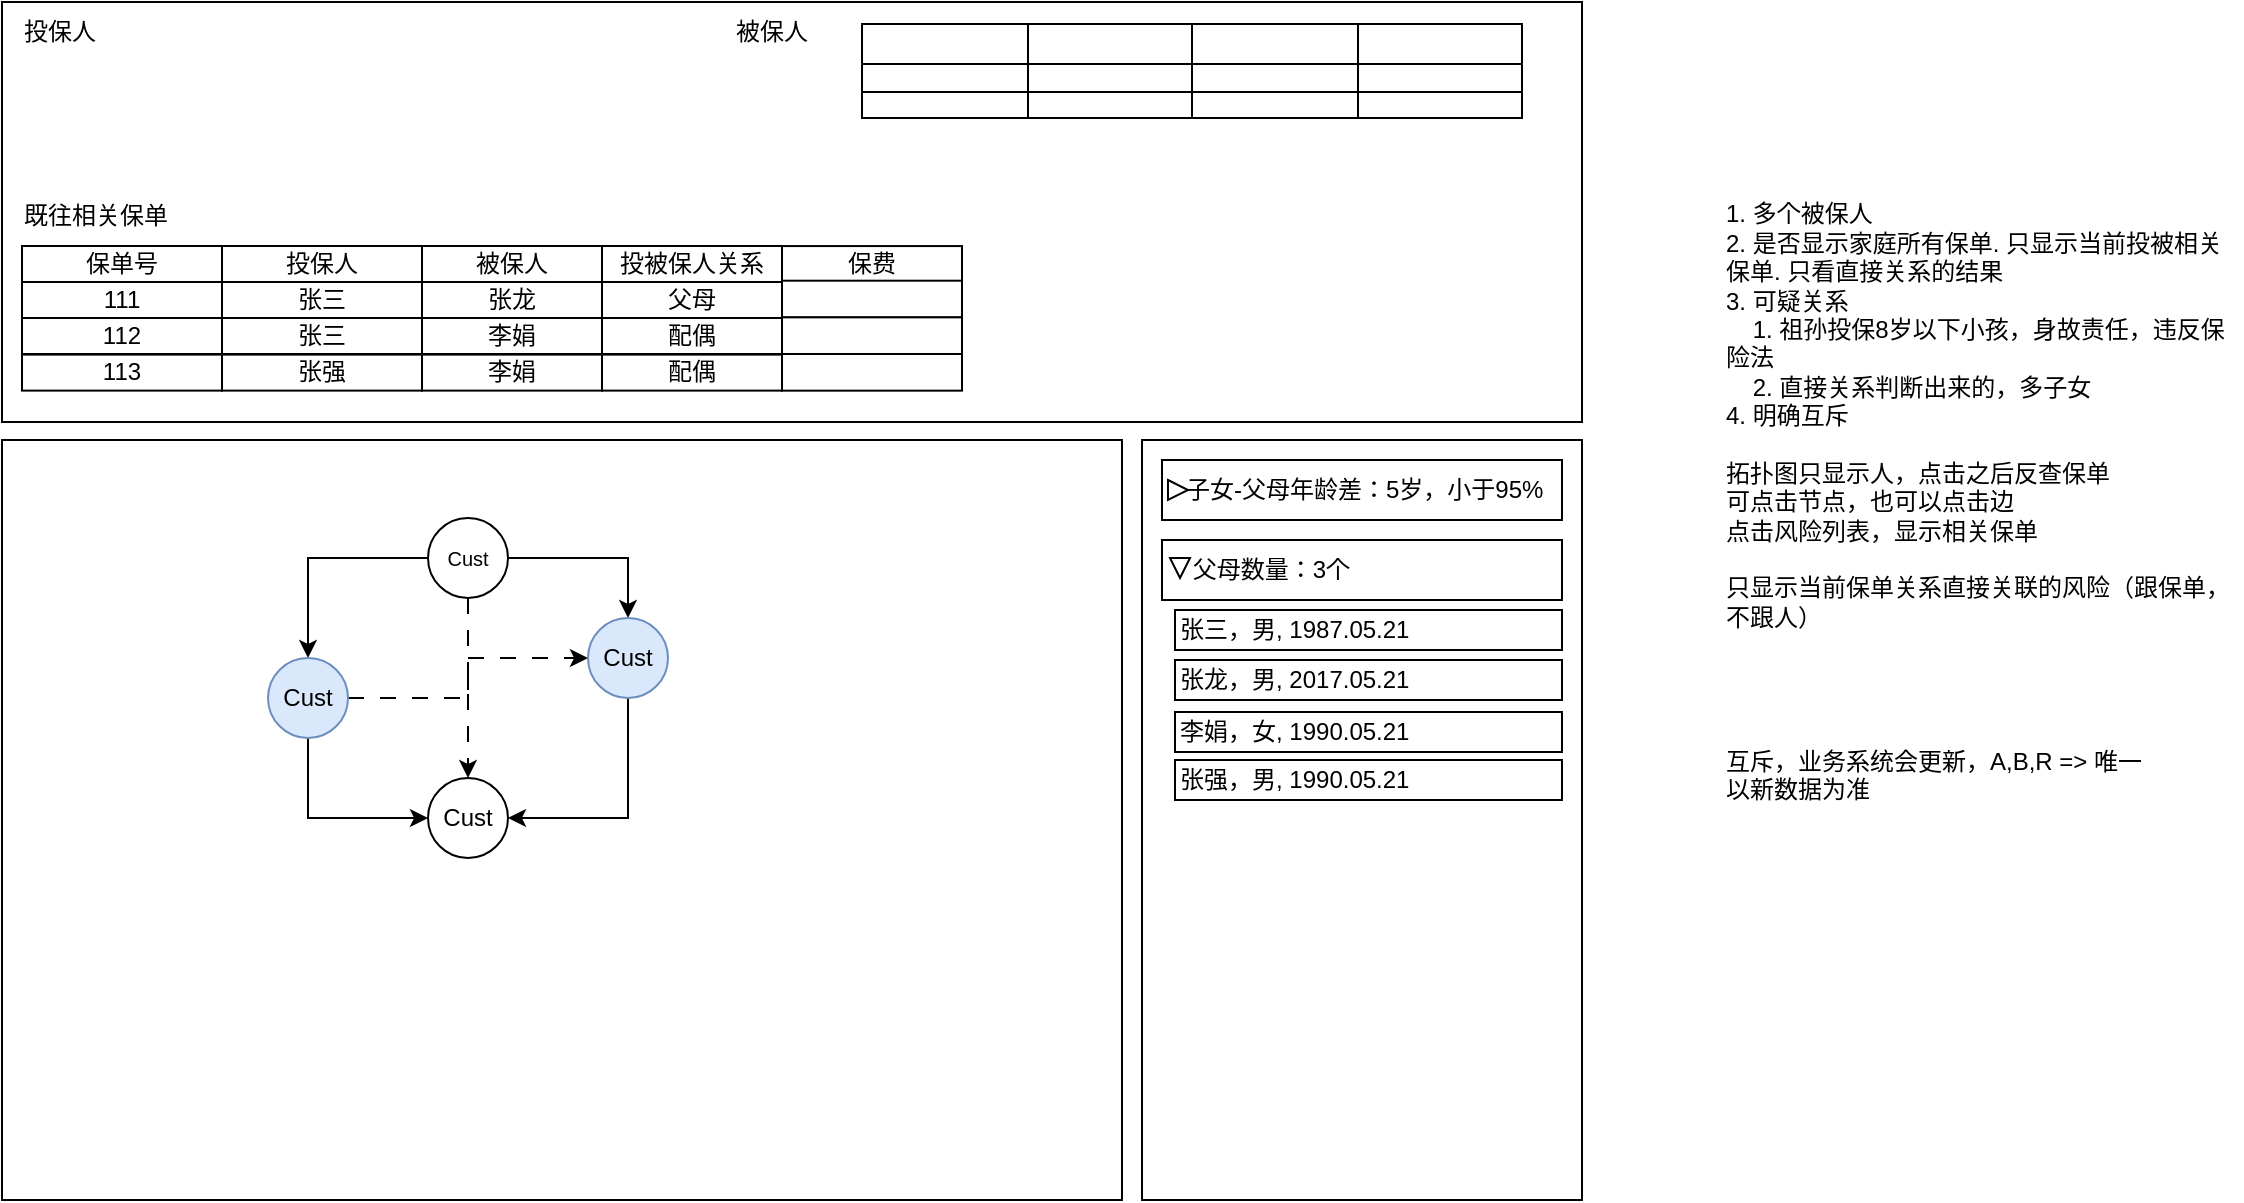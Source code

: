 <mxfile version="22.0.4" type="github" pages="7">
  <diagram name="虚假关系-事中" id="_EIdXGqru3powsaVdRE2">
    <mxGraphModel dx="1163" dy="837" grid="1" gridSize="10" guides="1" tooltips="1" connect="1" arrows="1" fold="1" page="1" pageScale="1" pageWidth="850" pageHeight="1100" math="0" shadow="0">
      <root>
        <mxCell id="0" />
        <mxCell id="1" parent="0" />
        <mxCell id="lVObkplDe8VsXf1WLTiD-1" value="" style="rounded=0;whiteSpace=wrap;html=1;" vertex="1" parent="1">
          <mxGeometry x="20" y="219" width="560" height="380" as="geometry" />
        </mxCell>
        <mxCell id="lVObkplDe8VsXf1WLTiD-5" style="edgeStyle=orthogonalEdgeStyle;rounded=0;orthogonalLoop=1;jettySize=auto;html=1;exitX=0;exitY=0.5;exitDx=0;exitDy=0;" edge="1" parent="1" source="lVObkplDe8VsXf1WLTiD-2" target="lVObkplDe8VsXf1WLTiD-3">
          <mxGeometry relative="1" as="geometry" />
        </mxCell>
        <mxCell id="lVObkplDe8VsXf1WLTiD-16" style="edgeStyle=orthogonalEdgeStyle;rounded=0;orthogonalLoop=1;jettySize=auto;html=1;exitX=1;exitY=0.5;exitDx=0;exitDy=0;" edge="1" parent="1" source="lVObkplDe8VsXf1WLTiD-2" target="lVObkplDe8VsXf1WLTiD-15">
          <mxGeometry relative="1" as="geometry" />
        </mxCell>
        <mxCell id="lVObkplDe8VsXf1WLTiD-20" style="edgeStyle=orthogonalEdgeStyle;rounded=0;orthogonalLoop=1;jettySize=auto;html=1;exitX=0.5;exitY=1;exitDx=0;exitDy=0;entryX=0.5;entryY=0;entryDx=0;entryDy=0;dashed=1;dashPattern=8 8;" edge="1" parent="1" source="lVObkplDe8VsXf1WLTiD-2" target="lVObkplDe8VsXf1WLTiD-17">
          <mxGeometry relative="1" as="geometry" />
        </mxCell>
        <mxCell id="lVObkplDe8VsXf1WLTiD-2" value="&lt;font style=&quot;font-size: 10px;&quot;&gt;Cust&lt;br&gt;&lt;/font&gt;" style="ellipse;whiteSpace=wrap;html=1;aspect=fixed;" vertex="1" parent="1">
          <mxGeometry x="233" y="258" width="40" height="40" as="geometry" />
        </mxCell>
        <mxCell id="lVObkplDe8VsXf1WLTiD-18" style="edgeStyle=orthogonalEdgeStyle;rounded=0;orthogonalLoop=1;jettySize=auto;html=1;exitX=0.5;exitY=1;exitDx=0;exitDy=0;entryX=0;entryY=0.5;entryDx=0;entryDy=0;" edge="1" parent="1" source="lVObkplDe8VsXf1WLTiD-3" target="lVObkplDe8VsXf1WLTiD-17">
          <mxGeometry relative="1" as="geometry" />
        </mxCell>
        <mxCell id="lVObkplDe8VsXf1WLTiD-33" style="edgeStyle=orthogonalEdgeStyle;rounded=0;orthogonalLoop=1;jettySize=auto;html=1;exitX=1;exitY=0.5;exitDx=0;exitDy=0;dashed=1;dashPattern=8 8;" edge="1" parent="1" source="lVObkplDe8VsXf1WLTiD-3" target="lVObkplDe8VsXf1WLTiD-15">
          <mxGeometry relative="1" as="geometry" />
        </mxCell>
        <mxCell id="lVObkplDe8VsXf1WLTiD-3" value="Cust" style="ellipse;whiteSpace=wrap;html=1;aspect=fixed;fillColor=#dae8fc;strokeColor=#6C8EBF;" vertex="1" parent="1">
          <mxGeometry x="153" y="328" width="40" height="40" as="geometry" />
        </mxCell>
        <mxCell id="lVObkplDe8VsXf1WLTiD-6" value="" style="rounded=0;whiteSpace=wrap;html=1;" vertex="1" parent="1">
          <mxGeometry x="590" y="219" width="220" height="380" as="geometry" />
        </mxCell>
        <mxCell id="lVObkplDe8VsXf1WLTiD-7" value="&amp;nbsp; &amp;nbsp;子女-父母年龄差：5岁，小于95%" style="rounded=0;whiteSpace=wrap;html=1;align=left;" vertex="1" parent="1">
          <mxGeometry x="600" y="229" width="200" height="30" as="geometry" />
        </mxCell>
        <mxCell id="lVObkplDe8VsXf1WLTiD-8" value="&amp;nbsp; &amp;nbsp; 父母数量：3个" style="rounded=0;whiteSpace=wrap;html=1;align=left;" vertex="1" parent="1">
          <mxGeometry x="600" y="269" width="200" height="30" as="geometry" />
        </mxCell>
        <mxCell id="lVObkplDe8VsXf1WLTiD-9" value="" style="triangle;whiteSpace=wrap;html=1;" vertex="1" parent="1">
          <mxGeometry x="603" y="239" width="10" height="10" as="geometry" />
        </mxCell>
        <mxCell id="lVObkplDe8VsXf1WLTiD-10" value="" style="triangle;whiteSpace=wrap;html=1;rotation=90;" vertex="1" parent="1">
          <mxGeometry x="604" y="278" width="10" height="10" as="geometry" />
        </mxCell>
        <mxCell id="lVObkplDe8VsXf1WLTiD-11" value="张三，男, 1987.05.21" style="rounded=0;whiteSpace=wrap;html=1;align=left;" vertex="1" parent="1">
          <mxGeometry x="606.5" y="304" width="193.5" height="20" as="geometry" />
        </mxCell>
        <mxCell id="lVObkplDe8VsXf1WLTiD-12" value="张龙，男, 2017.05.21" style="rounded=0;whiteSpace=wrap;html=1;align=left;" vertex="1" parent="1">
          <mxGeometry x="606.5" y="329" width="193.5" height="20" as="geometry" />
        </mxCell>
        <mxCell id="lVObkplDe8VsXf1WLTiD-13" value="李娟，女, 1990.05.21" style="rounded=0;whiteSpace=wrap;html=1;align=left;" vertex="1" parent="1">
          <mxGeometry x="606.5" y="355" width="193.5" height="20" as="geometry" />
        </mxCell>
        <mxCell id="lVObkplDe8VsXf1WLTiD-14" value="张强，男, 1990.05.21" style="rounded=0;whiteSpace=wrap;html=1;align=left;" vertex="1" parent="1">
          <mxGeometry x="606.5" y="379" width="193.5" height="20" as="geometry" />
        </mxCell>
        <mxCell id="lVObkplDe8VsXf1WLTiD-19" style="edgeStyle=orthogonalEdgeStyle;rounded=0;orthogonalLoop=1;jettySize=auto;html=1;exitX=0.5;exitY=1;exitDx=0;exitDy=0;entryX=1;entryY=0.5;entryDx=0;entryDy=0;" edge="1" parent="1" source="lVObkplDe8VsXf1WLTiD-15" target="lVObkplDe8VsXf1WLTiD-17">
          <mxGeometry relative="1" as="geometry" />
        </mxCell>
        <mxCell id="lVObkplDe8VsXf1WLTiD-15" value="Cust" style="ellipse;whiteSpace=wrap;html=1;aspect=fixed;fillColor=#dae8fc;strokeColor=#6c8ebf;" vertex="1" parent="1">
          <mxGeometry x="313" y="308" width="40" height="40" as="geometry" />
        </mxCell>
        <mxCell id="lVObkplDe8VsXf1WLTiD-17" value="Cust" style="ellipse;whiteSpace=wrap;html=1;aspect=fixed;" vertex="1" parent="1">
          <mxGeometry x="233" y="388" width="40" height="40" as="geometry" />
        </mxCell>
        <mxCell id="lVObkplDe8VsXf1WLTiD-34" value="" style="rounded=0;whiteSpace=wrap;html=1;" vertex="1" parent="1">
          <mxGeometry x="20" width="790" height="210" as="geometry" />
        </mxCell>
        <mxCell id="lVObkplDe8VsXf1WLTiD-35" value="投保人" style="text;html=1;strokeColor=none;fillColor=none;align=left;verticalAlign=middle;whiteSpace=wrap;rounded=0;" vertex="1" parent="1">
          <mxGeometry x="29" width="60" height="30" as="geometry" />
        </mxCell>
        <mxCell id="lVObkplDe8VsXf1WLTiD-36" value="被保人" style="text;html=1;strokeColor=none;fillColor=none;align=left;verticalAlign=middle;whiteSpace=wrap;rounded=0;" vertex="1" parent="1">
          <mxGeometry x="385" width="60" height="30" as="geometry" />
        </mxCell>
        <mxCell id="lVObkplDe8VsXf1WLTiD-37" value="既往相关保单" style="text;html=1;strokeColor=none;fillColor=none;align=left;verticalAlign=middle;whiteSpace=wrap;rounded=0;" vertex="1" parent="1">
          <mxGeometry x="29" y="92" width="100" height="30" as="geometry" />
        </mxCell>
        <mxCell id="lVObkplDe8VsXf1WLTiD-42" value="" style="group" vertex="1" connectable="0" parent="1">
          <mxGeometry x="130" y="122" width="100" height="54" as="geometry" />
        </mxCell>
        <mxCell id="lVObkplDe8VsXf1WLTiD-39" value="投保人" style="rounded=0;whiteSpace=wrap;html=1;" vertex="1" parent="lVObkplDe8VsXf1WLTiD-42">
          <mxGeometry width="100.0" height="18" as="geometry" />
        </mxCell>
        <mxCell id="lVObkplDe8VsXf1WLTiD-40" value="张三" style="rounded=0;whiteSpace=wrap;html=1;" vertex="1" parent="lVObkplDe8VsXf1WLTiD-42">
          <mxGeometry y="18" width="100.0" height="18" as="geometry" />
        </mxCell>
        <mxCell id="lVObkplDe8VsXf1WLTiD-41" value="张三" style="rounded=0;whiteSpace=wrap;html=1;" vertex="1" parent="lVObkplDe8VsXf1WLTiD-42">
          <mxGeometry y="36" width="100.0" height="18" as="geometry" />
        </mxCell>
        <mxCell id="lVObkplDe8VsXf1WLTiD-54" value="112" style="rounded=0;whiteSpace=wrap;html=1;" vertex="1" parent="1">
          <mxGeometry x="30" y="158" width="100.0" height="18" as="geometry" />
        </mxCell>
        <mxCell id="lVObkplDe8VsXf1WLTiD-53" value="111" style="rounded=0;whiteSpace=wrap;html=1;" vertex="1" parent="1">
          <mxGeometry x="30" y="140" width="100.0" height="18" as="geometry" />
        </mxCell>
        <mxCell id="lVObkplDe8VsXf1WLTiD-52" value="保单号" style="rounded=0;whiteSpace=wrap;html=1;" vertex="1" parent="1">
          <mxGeometry x="30" y="122" width="100.0" height="18" as="geometry" />
        </mxCell>
        <mxCell id="lVObkplDe8VsXf1WLTiD-55" value="" style="group" vertex="1" connectable="0" parent="1">
          <mxGeometry x="230" y="122" width="90" height="54" as="geometry" />
        </mxCell>
        <mxCell id="lVObkplDe8VsXf1WLTiD-45" value="被保人" style="rounded=0;whiteSpace=wrap;html=1;" vertex="1" parent="lVObkplDe8VsXf1WLTiD-55">
          <mxGeometry width="90.0" height="18" as="geometry" />
        </mxCell>
        <mxCell id="lVObkplDe8VsXf1WLTiD-46" value="张龙" style="rounded=0;whiteSpace=wrap;html=1;" vertex="1" parent="lVObkplDe8VsXf1WLTiD-55">
          <mxGeometry y="18" width="90.0" height="18" as="geometry" />
        </mxCell>
        <mxCell id="lVObkplDe8VsXf1WLTiD-47" value="李娟" style="rounded=0;whiteSpace=wrap;html=1;" vertex="1" parent="lVObkplDe8VsXf1WLTiD-55">
          <mxGeometry y="36" width="90.0" height="18" as="geometry" />
        </mxCell>
        <mxCell id="lVObkplDe8VsXf1WLTiD-56" value="" style="group" vertex="1" connectable="0" parent="1">
          <mxGeometry x="320" y="122" width="90" height="54" as="geometry" />
        </mxCell>
        <mxCell id="lVObkplDe8VsXf1WLTiD-57" value="投被保人关系" style="rounded=0;whiteSpace=wrap;html=1;" vertex="1" parent="lVObkplDe8VsXf1WLTiD-56">
          <mxGeometry width="90.0" height="18" as="geometry" />
        </mxCell>
        <mxCell id="lVObkplDe8VsXf1WLTiD-58" value="父母" style="rounded=0;whiteSpace=wrap;html=1;" vertex="1" parent="lVObkplDe8VsXf1WLTiD-56">
          <mxGeometry y="18" width="90.0" height="18" as="geometry" />
        </mxCell>
        <mxCell id="lVObkplDe8VsXf1WLTiD-59" value="配偶" style="rounded=0;whiteSpace=wrap;html=1;" vertex="1" parent="lVObkplDe8VsXf1WLTiD-56">
          <mxGeometry y="36" width="90.0" height="18" as="geometry" />
        </mxCell>
        <mxCell id="lVObkplDe8VsXf1WLTiD-62" value="" style="group" vertex="1" connectable="0" parent="1">
          <mxGeometry x="410" y="120" width="90" height="55" as="geometry" />
        </mxCell>
        <mxCell id="lVObkplDe8VsXf1WLTiD-63" value="保费" style="rounded=0;whiteSpace=wrap;html=1;" vertex="1" parent="lVObkplDe8VsXf1WLTiD-62">
          <mxGeometry y="2.037" width="90.0" height="18.333" as="geometry" />
        </mxCell>
        <mxCell id="lVObkplDe8VsXf1WLTiD-64" value="" style="rounded=0;whiteSpace=wrap;html=1;" vertex="1" parent="lVObkplDe8VsXf1WLTiD-62">
          <mxGeometry y="19.352" width="90.0" height="18.333" as="geometry" />
        </mxCell>
        <mxCell id="lVObkplDe8VsXf1WLTiD-65" value="" style="rounded=0;whiteSpace=wrap;html=1;" vertex="1" parent="lVObkplDe8VsXf1WLTiD-62">
          <mxGeometry y="37.685" width="90.0" height="18.333" as="geometry" />
        </mxCell>
        <mxCell id="kjXVgf2CdGZ1wdRBysaj-1" value="1. 多个被保人&lt;br&gt;2. 是否显示家庭所有保单. 只显示当前投被相关保单. 只看直接关系的结果&lt;br&gt;3. 可疑关系&lt;br&gt;&lt;span style=&quot;&quot;&gt;&lt;span style=&quot;white-space: pre;&quot;&gt;&amp;nbsp;&amp;nbsp;&amp;nbsp;&amp;nbsp;&lt;/span&gt;&lt;/span&gt;1. 祖孙投保8岁以下小孩，身故责任，违反保险法&lt;br&gt;&lt;span style=&quot;&quot;&gt;&lt;span style=&quot;white-space: pre;&quot;&gt;&amp;nbsp;&amp;nbsp;&amp;nbsp;&amp;nbsp;&lt;/span&gt;&lt;/span&gt;2. 直接关系判断出来的，多子女&lt;br&gt;4. 明确互斥&lt;br&gt;&lt;br&gt;拓扑图只显示人，点击之后反查保单&lt;br&gt;可点击节点，也可以点击边&lt;br&gt;点击风险列表，显示相关保单&lt;br&gt;&lt;br&gt;只显示当前保单关系直接关联的风险（跟保单，不跟人）&lt;br&gt;&lt;br&gt;&lt;br&gt;&lt;br&gt;&lt;br&gt;互斥，业务系统会更新，A,B,R =&amp;gt; 唯一 &lt;br&gt;以新数据为准" style="text;html=1;strokeColor=none;fillColor=none;align=left;verticalAlign=middle;whiteSpace=wrap;rounded=0;" vertex="1" parent="1">
          <mxGeometry x="880" y="50" width="260" height="400" as="geometry" />
        </mxCell>
        <mxCell id="kjXVgf2CdGZ1wdRBysaj-3" value="" style="shape=table;startSize=0;container=1;collapsible=0;childLayout=tableLayout;" vertex="1" parent="1">
          <mxGeometry x="450" y="11" width="330" height="47" as="geometry" />
        </mxCell>
        <mxCell id="kjXVgf2CdGZ1wdRBysaj-4" value="" style="shape=tableRow;horizontal=0;startSize=0;swimlaneHead=0;swimlaneBody=0;strokeColor=inherit;top=0;left=0;bottom=0;right=0;collapsible=0;dropTarget=0;fillColor=none;points=[[0,0.5],[1,0.5]];portConstraint=eastwest;" vertex="1" parent="kjXVgf2CdGZ1wdRBysaj-3">
          <mxGeometry width="330" height="20" as="geometry" />
        </mxCell>
        <mxCell id="kjXVgf2CdGZ1wdRBysaj-5" value="" style="shape=partialRectangle;html=1;whiteSpace=wrap;connectable=0;strokeColor=inherit;overflow=hidden;fillColor=none;top=0;left=0;bottom=0;right=0;pointerEvents=1;" vertex="1" parent="kjXVgf2CdGZ1wdRBysaj-4">
          <mxGeometry width="83" height="20" as="geometry">
            <mxRectangle width="83" height="20" as="alternateBounds" />
          </mxGeometry>
        </mxCell>
        <mxCell id="kjXVgf2CdGZ1wdRBysaj-6" value="" style="shape=partialRectangle;html=1;whiteSpace=wrap;connectable=0;strokeColor=inherit;overflow=hidden;fillColor=none;top=0;left=0;bottom=0;right=0;pointerEvents=1;" vertex="1" parent="kjXVgf2CdGZ1wdRBysaj-4">
          <mxGeometry x="83" width="82" height="20" as="geometry">
            <mxRectangle width="82" height="20" as="alternateBounds" />
          </mxGeometry>
        </mxCell>
        <mxCell id="kjXVgf2CdGZ1wdRBysaj-7" value="" style="shape=partialRectangle;html=1;whiteSpace=wrap;connectable=0;strokeColor=inherit;overflow=hidden;fillColor=none;top=0;left=0;bottom=0;right=0;pointerEvents=1;" vertex="1" parent="kjXVgf2CdGZ1wdRBysaj-4">
          <mxGeometry x="165" width="83" height="20" as="geometry">
            <mxRectangle width="83" height="20" as="alternateBounds" />
          </mxGeometry>
        </mxCell>
        <mxCell id="kjXVgf2CdGZ1wdRBysaj-8" value="" style="shape=partialRectangle;html=1;whiteSpace=wrap;connectable=0;strokeColor=inherit;overflow=hidden;fillColor=none;top=0;left=0;bottom=0;right=0;pointerEvents=1;" vertex="1" parent="kjXVgf2CdGZ1wdRBysaj-4">
          <mxGeometry x="248" width="82" height="20" as="geometry">
            <mxRectangle width="82" height="20" as="alternateBounds" />
          </mxGeometry>
        </mxCell>
        <mxCell id="kjXVgf2CdGZ1wdRBysaj-9" value="" style="shape=tableRow;horizontal=0;startSize=0;swimlaneHead=0;swimlaneBody=0;strokeColor=inherit;top=0;left=0;bottom=0;right=0;collapsible=0;dropTarget=0;fillColor=none;points=[[0,0.5],[1,0.5]];portConstraint=eastwest;" vertex="1" parent="kjXVgf2CdGZ1wdRBysaj-3">
          <mxGeometry y="20" width="330" height="14" as="geometry" />
        </mxCell>
        <mxCell id="kjXVgf2CdGZ1wdRBysaj-10" value="" style="shape=partialRectangle;html=1;whiteSpace=wrap;connectable=0;strokeColor=inherit;overflow=hidden;fillColor=none;top=0;left=0;bottom=0;right=0;pointerEvents=1;" vertex="1" parent="kjXVgf2CdGZ1wdRBysaj-9">
          <mxGeometry width="83" height="14" as="geometry">
            <mxRectangle width="83" height="14" as="alternateBounds" />
          </mxGeometry>
        </mxCell>
        <mxCell id="kjXVgf2CdGZ1wdRBysaj-11" value="" style="shape=partialRectangle;html=1;whiteSpace=wrap;connectable=0;strokeColor=inherit;overflow=hidden;fillColor=none;top=0;left=0;bottom=0;right=0;pointerEvents=1;" vertex="1" parent="kjXVgf2CdGZ1wdRBysaj-9">
          <mxGeometry x="83" width="82" height="14" as="geometry">
            <mxRectangle width="82" height="14" as="alternateBounds" />
          </mxGeometry>
        </mxCell>
        <mxCell id="kjXVgf2CdGZ1wdRBysaj-12" value="" style="shape=partialRectangle;html=1;whiteSpace=wrap;connectable=0;strokeColor=inherit;overflow=hidden;fillColor=none;top=0;left=0;bottom=0;right=0;pointerEvents=1;" vertex="1" parent="kjXVgf2CdGZ1wdRBysaj-9">
          <mxGeometry x="165" width="83" height="14" as="geometry">
            <mxRectangle width="83" height="14" as="alternateBounds" />
          </mxGeometry>
        </mxCell>
        <mxCell id="kjXVgf2CdGZ1wdRBysaj-13" value="" style="shape=partialRectangle;html=1;whiteSpace=wrap;connectable=0;strokeColor=inherit;overflow=hidden;fillColor=none;top=0;left=0;bottom=0;right=0;pointerEvents=1;" vertex="1" parent="kjXVgf2CdGZ1wdRBysaj-9">
          <mxGeometry x="248" width="82" height="14" as="geometry">
            <mxRectangle width="82" height="14" as="alternateBounds" />
          </mxGeometry>
        </mxCell>
        <mxCell id="kjXVgf2CdGZ1wdRBysaj-14" value="" style="shape=tableRow;horizontal=0;startSize=0;swimlaneHead=0;swimlaneBody=0;strokeColor=inherit;top=0;left=0;bottom=0;right=0;collapsible=0;dropTarget=0;fillColor=none;points=[[0,0.5],[1,0.5]];portConstraint=eastwest;" vertex="1" parent="kjXVgf2CdGZ1wdRBysaj-3">
          <mxGeometry y="34" width="330" height="13" as="geometry" />
        </mxCell>
        <mxCell id="kjXVgf2CdGZ1wdRBysaj-15" value="" style="shape=partialRectangle;html=1;whiteSpace=wrap;connectable=0;strokeColor=inherit;overflow=hidden;fillColor=none;top=0;left=0;bottom=0;right=0;pointerEvents=1;" vertex="1" parent="kjXVgf2CdGZ1wdRBysaj-14">
          <mxGeometry width="83" height="13" as="geometry">
            <mxRectangle width="83" height="13" as="alternateBounds" />
          </mxGeometry>
        </mxCell>
        <mxCell id="kjXVgf2CdGZ1wdRBysaj-16" value="" style="shape=partialRectangle;html=1;whiteSpace=wrap;connectable=0;strokeColor=inherit;overflow=hidden;fillColor=none;top=0;left=0;bottom=0;right=0;pointerEvents=1;" vertex="1" parent="kjXVgf2CdGZ1wdRBysaj-14">
          <mxGeometry x="83" width="82" height="13" as="geometry">
            <mxRectangle width="82" height="13" as="alternateBounds" />
          </mxGeometry>
        </mxCell>
        <mxCell id="kjXVgf2CdGZ1wdRBysaj-17" value="" style="shape=partialRectangle;html=1;whiteSpace=wrap;connectable=0;strokeColor=inherit;overflow=hidden;fillColor=none;top=0;left=0;bottom=0;right=0;pointerEvents=1;" vertex="1" parent="kjXVgf2CdGZ1wdRBysaj-14">
          <mxGeometry x="165" width="83" height="13" as="geometry">
            <mxRectangle width="83" height="13" as="alternateBounds" />
          </mxGeometry>
        </mxCell>
        <mxCell id="kjXVgf2CdGZ1wdRBysaj-18" value="" style="shape=partialRectangle;html=1;whiteSpace=wrap;connectable=0;strokeColor=inherit;overflow=hidden;fillColor=none;top=0;left=0;bottom=0;right=0;pointerEvents=1;" vertex="1" parent="kjXVgf2CdGZ1wdRBysaj-14">
          <mxGeometry x="248" width="82" height="13" as="geometry">
            <mxRectangle width="82" height="13" as="alternateBounds" />
          </mxGeometry>
        </mxCell>
        <mxCell id="jOLmrTbGU_3-n09RQBPt-1" value="张强" style="rounded=0;whiteSpace=wrap;html=1;" vertex="1" parent="1">
          <mxGeometry x="130" y="176.31" width="100.0" height="18" as="geometry" />
        </mxCell>
        <mxCell id="jOLmrTbGU_3-n09RQBPt-2" value="113" style="rounded=0;whiteSpace=wrap;html=1;" vertex="1" parent="1">
          <mxGeometry x="30" y="176.31" width="100.0" height="18" as="geometry" />
        </mxCell>
        <mxCell id="jOLmrTbGU_3-n09RQBPt-3" value="李娟" style="rounded=0;whiteSpace=wrap;html=1;" vertex="1" parent="1">
          <mxGeometry x="230" y="176.31" width="90.0" height="18" as="geometry" />
        </mxCell>
        <mxCell id="jOLmrTbGU_3-n09RQBPt-4" value="配偶" style="rounded=0;whiteSpace=wrap;html=1;" vertex="1" parent="1">
          <mxGeometry x="320" y="176.31" width="90.0" height="18" as="geometry" />
        </mxCell>
        <mxCell id="jOLmrTbGU_3-n09RQBPt-5" value="" style="rounded=0;whiteSpace=wrap;html=1;" vertex="1" parent="1">
          <mxGeometry x="410" y="175.995" width="90.0" height="18.333" as="geometry" />
        </mxCell>
      </root>
    </mxGraphModel>
  </diagram>
  <diagram name="虚假关系-统计页面" id="zCb27aLMu9bd4C0Ylt6h">
    <mxGraphModel dx="2013" dy="837" grid="1" gridSize="10" guides="1" tooltips="1" connect="1" arrows="1" fold="1" page="1" pageScale="1" pageWidth="850" pageHeight="1100" math="0" shadow="0">
      <root>
        <mxCell id="shzpavXtTQ4F2fzOi1xt-0" />
        <mxCell id="shzpavXtTQ4F2fzOi1xt-1" parent="shzpavXtTQ4F2fzOi1xt-0" />
        <mxCell id="NBU_Gi3yTdFM7awwBk73-1" value="" style="rounded=0;whiteSpace=wrap;html=1;" vertex="1" parent="shzpavXtTQ4F2fzOi1xt-1">
          <mxGeometry x="-820" y="120" width="450" height="210" as="geometry" />
        </mxCell>
        <mxCell id="NBU_Gi3yTdFM7awwBk73-2" value="子女-父母年龄差异常" style="text;html=1;strokeColor=none;fillColor=none;align=left;verticalAlign=middle;whiteSpace=wrap;rounded=0;" vertex="1" parent="shzpavXtTQ4F2fzOi1xt-1">
          <mxGeometry x="-810" y="130" width="130" height="30" as="geometry" />
        </mxCell>
        <mxCell id="NBU_Gi3yTdFM7awwBk73-4" value="总数： 450" style="text;html=1;strokeColor=none;fillColor=none;align=left;verticalAlign=middle;whiteSpace=wrap;rounded=0;" vertex="1" parent="shzpavXtTQ4F2fzOi1xt-1">
          <mxGeometry x="-810" y="160" width="120" height="30" as="geometry" />
        </mxCell>
        <mxCell id="NBU_Gi3yTdFM7awwBk73-6" value="涉及家庭： 400" style="text;html=1;strokeColor=none;fillColor=none;align=left;verticalAlign=middle;whiteSpace=wrap;rounded=0;" vertex="1" parent="shzpavXtTQ4F2fzOi1xt-1">
          <mxGeometry x="-810" y="190" width="120" height="30" as="geometry" />
        </mxCell>
        <mxCell id="NBU_Gi3yTdFM7awwBk73-7" value="涉及客户： 2000" style="text;html=1;strokeColor=none;fillColor=none;align=left;verticalAlign=middle;whiteSpace=wrap;rounded=0;" vertex="1" parent="shzpavXtTQ4F2fzOi1xt-1">
          <mxGeometry x="-810" y="220" width="120" height="30" as="geometry" />
        </mxCell>
        <mxCell id="NBU_Gi3yTdFM7awwBk73-8" value="涉及保单数： 2000" style="text;html=1;strokeColor=none;fillColor=none;align=left;verticalAlign=middle;whiteSpace=wrap;rounded=0;" vertex="1" parent="shzpavXtTQ4F2fzOi1xt-1">
          <mxGeometry x="-810" y="250" width="120" height="30" as="geometry" />
        </mxCell>
        <mxCell id="NBU_Gi3yTdFM7awwBk73-10" value="保单险种分布" style="text;html=1;strokeColor=none;fillColor=none;align=center;verticalAlign=middle;whiteSpace=wrap;rounded=0;" vertex="1" parent="shzpavXtTQ4F2fzOi1xt-1">
          <mxGeometry x="-650" y="160" width="80" height="30" as="geometry" />
        </mxCell>
        <mxCell id="NBU_Gi3yTdFM7awwBk73-12" value="" style="verticalLabelPosition=bottom;shadow=0;dashed=0;align=center;html=1;verticalAlign=top;strokeWidth=1;shape=mxgraph.mockup.graphics.pieChart;strokeColor=#008cff;parts=10,20,35;partColors=#e0e0e0,#d0d0d0,#c0c0c0,#b0b0b0,#a0a0a0;strokeWidth=2;" vertex="1" parent="shzpavXtTQ4F2fzOi1xt-1">
          <mxGeometry x="-670" y="190" width="120" height="120" as="geometry" />
        </mxCell>
        <mxCell id="NBU_Gi3yTdFM7awwBk73-13" value="" style="rounded=0;whiteSpace=wrap;html=1;" vertex="1" parent="shzpavXtTQ4F2fzOi1xt-1">
          <mxGeometry x="-350" y="120" width="450" height="210" as="geometry" />
        </mxCell>
        <mxCell id="NBU_Gi3yTdFM7awwBk73-14" value="父母数量异常" style="text;html=1;strokeColor=none;fillColor=none;align=left;verticalAlign=middle;whiteSpace=wrap;rounded=0;" vertex="1" parent="shzpavXtTQ4F2fzOi1xt-1">
          <mxGeometry x="-340" y="130" width="130" height="30" as="geometry" />
        </mxCell>
        <mxCell id="NBU_Gi3yTdFM7awwBk73-15" value="总数： 450" style="text;html=1;strokeColor=none;fillColor=none;align=left;verticalAlign=middle;whiteSpace=wrap;rounded=0;" vertex="1" parent="shzpavXtTQ4F2fzOi1xt-1">
          <mxGeometry x="-340" y="160" width="120" height="30" as="geometry" />
        </mxCell>
        <mxCell id="NBU_Gi3yTdFM7awwBk73-16" value="涉及家庭： 400" style="text;html=1;strokeColor=none;fillColor=none;align=left;verticalAlign=middle;whiteSpace=wrap;rounded=0;" vertex="1" parent="shzpavXtTQ4F2fzOi1xt-1">
          <mxGeometry x="-340" y="190" width="120" height="30" as="geometry" />
        </mxCell>
        <mxCell id="NBU_Gi3yTdFM7awwBk73-17" value="涉及客户： 2000" style="text;html=1;strokeColor=none;fillColor=none;align=left;verticalAlign=middle;whiteSpace=wrap;rounded=0;" vertex="1" parent="shzpavXtTQ4F2fzOi1xt-1">
          <mxGeometry x="-340" y="220" width="120" height="30" as="geometry" />
        </mxCell>
        <mxCell id="NBU_Gi3yTdFM7awwBk73-18" value="涉及保单数： 2000" style="text;html=1;strokeColor=none;fillColor=none;align=left;verticalAlign=middle;whiteSpace=wrap;rounded=0;" vertex="1" parent="shzpavXtTQ4F2fzOi1xt-1">
          <mxGeometry x="-340" y="250" width="120" height="30" as="geometry" />
        </mxCell>
        <mxCell id="NBU_Gi3yTdFM7awwBk73-21" value="保单公司分布" style="text;html=1;strokeColor=none;fillColor=none;align=center;verticalAlign=middle;whiteSpace=wrap;rounded=0;" vertex="1" parent="shzpavXtTQ4F2fzOi1xt-1">
          <mxGeometry x="-500" y="160" width="80" height="30" as="geometry" />
        </mxCell>
        <mxCell id="NBU_Gi3yTdFM7awwBk73-22" value="" style="verticalLabelPosition=bottom;shadow=0;dashed=0;align=center;html=1;verticalAlign=top;strokeWidth=1;shape=mxgraph.mockup.graphics.pieChart;strokeColor=#008cff;parts=10,20,35;partColors=#e0e0e0,#d0d0d0,#c0c0c0,#b0b0b0,#a0a0a0;strokeWidth=2;" vertex="1" parent="shzpavXtTQ4F2fzOi1xt-1">
          <mxGeometry x="-520" y="190" width="120" height="120" as="geometry" />
        </mxCell>
        <mxCell id="NBU_Gi3yTdFM7awwBk73-23" value="保单险种分布" style="text;html=1;strokeColor=none;fillColor=none;align=center;verticalAlign=middle;whiteSpace=wrap;rounded=0;" vertex="1" parent="shzpavXtTQ4F2fzOi1xt-1">
          <mxGeometry x="-180" y="160" width="80" height="30" as="geometry" />
        </mxCell>
        <mxCell id="NBU_Gi3yTdFM7awwBk73-24" value="" style="verticalLabelPosition=bottom;shadow=0;dashed=0;align=center;html=1;verticalAlign=top;strokeWidth=1;shape=mxgraph.mockup.graphics.pieChart;strokeColor=#008cff;parts=10,20,35;partColors=#e0e0e0,#d0d0d0,#c0c0c0,#b0b0b0,#a0a0a0;strokeWidth=2;" vertex="1" parent="shzpavXtTQ4F2fzOi1xt-1">
          <mxGeometry x="-200" y="190" width="120" height="120" as="geometry" />
        </mxCell>
        <mxCell id="NBU_Gi3yTdFM7awwBk73-25" value="保单公司分布" style="text;html=1;strokeColor=none;fillColor=none;align=center;verticalAlign=middle;whiteSpace=wrap;rounded=0;" vertex="1" parent="shzpavXtTQ4F2fzOi1xt-1">
          <mxGeometry x="-30" y="160" width="80" height="30" as="geometry" />
        </mxCell>
        <mxCell id="NBU_Gi3yTdFM7awwBk73-26" value="" style="verticalLabelPosition=bottom;shadow=0;dashed=0;align=center;html=1;verticalAlign=top;strokeWidth=1;shape=mxgraph.mockup.graphics.pieChart;strokeColor=#008cff;parts=10,20,35;partColors=#e0e0e0,#d0d0d0,#c0c0c0,#b0b0b0,#a0a0a0;strokeWidth=2;" vertex="1" parent="shzpavXtTQ4F2fzOi1xt-1">
          <mxGeometry x="-50" y="190" width="120" height="120" as="geometry" />
        </mxCell>
        <mxCell id="NBU_Gi3yTdFM7awwBk73-27" value="" style="rounded=0;whiteSpace=wrap;html=1;" vertex="1" parent="shzpavXtTQ4F2fzOi1xt-1">
          <mxGeometry x="-820" y="350" width="450" height="210" as="geometry" />
        </mxCell>
        <mxCell id="NBU_Gi3yTdFM7awwBk73-28" value="子女数量异常" style="text;html=1;strokeColor=none;fillColor=none;align=left;verticalAlign=middle;whiteSpace=wrap;rounded=0;" vertex="1" parent="shzpavXtTQ4F2fzOi1xt-1">
          <mxGeometry x="-810" y="360" width="130" height="30" as="geometry" />
        </mxCell>
        <mxCell id="NBU_Gi3yTdFM7awwBk73-29" value="总数： 450" style="text;html=1;strokeColor=none;fillColor=none;align=left;verticalAlign=middle;whiteSpace=wrap;rounded=0;" vertex="1" parent="shzpavXtTQ4F2fzOi1xt-1">
          <mxGeometry x="-810" y="390" width="120" height="30" as="geometry" />
        </mxCell>
        <mxCell id="NBU_Gi3yTdFM7awwBk73-30" value="涉及家庭： 400" style="text;html=1;strokeColor=none;fillColor=none;align=left;verticalAlign=middle;whiteSpace=wrap;rounded=0;" vertex="1" parent="shzpavXtTQ4F2fzOi1xt-1">
          <mxGeometry x="-810" y="420" width="120" height="30" as="geometry" />
        </mxCell>
        <mxCell id="NBU_Gi3yTdFM7awwBk73-31" value="涉及客户： 2000" style="text;html=1;strokeColor=none;fillColor=none;align=left;verticalAlign=middle;whiteSpace=wrap;rounded=0;" vertex="1" parent="shzpavXtTQ4F2fzOi1xt-1">
          <mxGeometry x="-810" y="450" width="120" height="30" as="geometry" />
        </mxCell>
        <mxCell id="NBU_Gi3yTdFM7awwBk73-32" value="涉及保单数： 2000" style="text;html=1;strokeColor=none;fillColor=none;align=left;verticalAlign=middle;whiteSpace=wrap;rounded=0;" vertex="1" parent="shzpavXtTQ4F2fzOi1xt-1">
          <mxGeometry x="-810" y="480" width="120" height="30" as="geometry" />
        </mxCell>
        <mxCell id="NBU_Gi3yTdFM7awwBk73-33" value="保单险种分布" style="text;html=1;strokeColor=none;fillColor=none;align=center;verticalAlign=middle;whiteSpace=wrap;rounded=0;" vertex="1" parent="shzpavXtTQ4F2fzOi1xt-1">
          <mxGeometry x="-650" y="390" width="80" height="30" as="geometry" />
        </mxCell>
        <mxCell id="NBU_Gi3yTdFM7awwBk73-34" value="" style="verticalLabelPosition=bottom;shadow=0;dashed=0;align=center;html=1;verticalAlign=top;strokeWidth=1;shape=mxgraph.mockup.graphics.pieChart;strokeColor=#008cff;parts=10,20,35;partColors=#e0e0e0,#d0d0d0,#c0c0c0,#b0b0b0,#a0a0a0;strokeWidth=2;" vertex="1" parent="shzpavXtTQ4F2fzOi1xt-1">
          <mxGeometry x="-670" y="420" width="120" height="120" as="geometry" />
        </mxCell>
        <mxCell id="NBU_Gi3yTdFM7awwBk73-35" value="保单公司分布" style="text;html=1;strokeColor=none;fillColor=none;align=center;verticalAlign=middle;whiteSpace=wrap;rounded=0;" vertex="1" parent="shzpavXtTQ4F2fzOi1xt-1">
          <mxGeometry x="-500" y="390" width="80" height="30" as="geometry" />
        </mxCell>
        <mxCell id="NBU_Gi3yTdFM7awwBk73-36" value="" style="verticalLabelPosition=bottom;shadow=0;dashed=0;align=center;html=1;verticalAlign=top;strokeWidth=1;shape=mxgraph.mockup.graphics.pieChart;strokeColor=#008cff;parts=10,20,35;partColors=#e0e0e0,#d0d0d0,#c0c0c0,#b0b0b0,#a0a0a0;strokeWidth=2;" vertex="1" parent="shzpavXtTQ4F2fzOi1xt-1">
          <mxGeometry x="-520" y="420" width="120" height="120" as="geometry" />
        </mxCell>
        <mxCell id="NBU_Gi3yTdFM7awwBk73-37" value="" style="rounded=0;whiteSpace=wrap;html=1;" vertex="1" parent="shzpavXtTQ4F2fzOi1xt-1">
          <mxGeometry x="-350" y="350" width="450" height="210" as="geometry" />
        </mxCell>
        <mxCell id="NBU_Gi3yTdFM7awwBk73-38" value="配偶数量异常" style="text;html=1;strokeColor=none;fillColor=none;align=left;verticalAlign=middle;whiteSpace=wrap;rounded=0;" vertex="1" parent="shzpavXtTQ4F2fzOi1xt-1">
          <mxGeometry x="-340" y="360" width="130" height="30" as="geometry" />
        </mxCell>
        <mxCell id="NBU_Gi3yTdFM7awwBk73-39" value="总数： 450" style="text;html=1;strokeColor=none;fillColor=none;align=left;verticalAlign=middle;whiteSpace=wrap;rounded=0;" vertex="1" parent="shzpavXtTQ4F2fzOi1xt-1">
          <mxGeometry x="-340" y="390" width="120" height="30" as="geometry" />
        </mxCell>
        <mxCell id="NBU_Gi3yTdFM7awwBk73-40" value="涉及家庭： 400" style="text;html=1;strokeColor=none;fillColor=none;align=left;verticalAlign=middle;whiteSpace=wrap;rounded=0;" vertex="1" parent="shzpavXtTQ4F2fzOi1xt-1">
          <mxGeometry x="-340" y="420" width="120" height="30" as="geometry" />
        </mxCell>
        <mxCell id="NBU_Gi3yTdFM7awwBk73-41" value="涉及客户： 2000" style="text;html=1;strokeColor=none;fillColor=none;align=left;verticalAlign=middle;whiteSpace=wrap;rounded=0;" vertex="1" parent="shzpavXtTQ4F2fzOi1xt-1">
          <mxGeometry x="-340" y="450" width="120" height="30" as="geometry" />
        </mxCell>
        <mxCell id="NBU_Gi3yTdFM7awwBk73-42" value="涉及保单数： 2000" style="text;html=1;strokeColor=none;fillColor=none;align=left;verticalAlign=middle;whiteSpace=wrap;rounded=0;" vertex="1" parent="shzpavXtTQ4F2fzOi1xt-1">
          <mxGeometry x="-340" y="480" width="120" height="30" as="geometry" />
        </mxCell>
        <mxCell id="NBU_Gi3yTdFM7awwBk73-43" value="保单险种分布" style="text;html=1;strokeColor=none;fillColor=none;align=center;verticalAlign=middle;whiteSpace=wrap;rounded=0;" vertex="1" parent="shzpavXtTQ4F2fzOi1xt-1">
          <mxGeometry x="-180" y="390" width="80" height="30" as="geometry" />
        </mxCell>
        <mxCell id="NBU_Gi3yTdFM7awwBk73-44" value="" style="verticalLabelPosition=bottom;shadow=0;dashed=0;align=center;html=1;verticalAlign=top;strokeWidth=1;shape=mxgraph.mockup.graphics.pieChart;strokeColor=#008cff;parts=10,20,35;partColors=#e0e0e0,#d0d0d0,#c0c0c0,#b0b0b0,#a0a0a0;strokeWidth=2;" vertex="1" parent="shzpavXtTQ4F2fzOi1xt-1">
          <mxGeometry x="-200" y="420" width="120" height="120" as="geometry" />
        </mxCell>
        <mxCell id="NBU_Gi3yTdFM7awwBk73-45" value="保单公司分布" style="text;html=1;strokeColor=none;fillColor=none;align=center;verticalAlign=middle;whiteSpace=wrap;rounded=0;" vertex="1" parent="shzpavXtTQ4F2fzOi1xt-1">
          <mxGeometry x="-30" y="390" width="80" height="30" as="geometry" />
        </mxCell>
        <mxCell id="NBU_Gi3yTdFM7awwBk73-46" value="" style="verticalLabelPosition=bottom;shadow=0;dashed=0;align=center;html=1;verticalAlign=top;strokeWidth=1;shape=mxgraph.mockup.graphics.pieChart;strokeColor=#008cff;parts=10,20,35;partColors=#e0e0e0,#d0d0d0,#c0c0c0,#b0b0b0,#a0a0a0;strokeWidth=2;" vertex="1" parent="shzpavXtTQ4F2fzOi1xt-1">
          <mxGeometry x="-50" y="420" width="120" height="120" as="geometry" />
        </mxCell>
        <mxCell id="NBU_Gi3yTdFM7awwBk73-47" value="" style="rounded=0;whiteSpace=wrap;html=1;" vertex="1" parent="shzpavXtTQ4F2fzOi1xt-1">
          <mxGeometry x="-820" y="580" width="450" height="210" as="geometry" />
        </mxCell>
        <mxCell id="NBU_Gi3yTdFM7awwBk73-48" value="子女年龄差异常" style="text;html=1;strokeColor=none;fillColor=none;align=left;verticalAlign=middle;whiteSpace=wrap;rounded=0;" vertex="1" parent="shzpavXtTQ4F2fzOi1xt-1">
          <mxGeometry x="-810" y="590" width="130" height="30" as="geometry" />
        </mxCell>
        <mxCell id="NBU_Gi3yTdFM7awwBk73-49" value="总数： 450" style="text;html=1;strokeColor=none;fillColor=none;align=left;verticalAlign=middle;whiteSpace=wrap;rounded=0;" vertex="1" parent="shzpavXtTQ4F2fzOi1xt-1">
          <mxGeometry x="-810" y="620" width="120" height="30" as="geometry" />
        </mxCell>
        <mxCell id="NBU_Gi3yTdFM7awwBk73-50" value="涉及家庭： 400" style="text;html=1;strokeColor=none;fillColor=none;align=left;verticalAlign=middle;whiteSpace=wrap;rounded=0;" vertex="1" parent="shzpavXtTQ4F2fzOi1xt-1">
          <mxGeometry x="-810" y="650" width="120" height="30" as="geometry" />
        </mxCell>
        <mxCell id="NBU_Gi3yTdFM7awwBk73-51" value="涉及客户： 2000" style="text;html=1;strokeColor=none;fillColor=none;align=left;verticalAlign=middle;whiteSpace=wrap;rounded=0;" vertex="1" parent="shzpavXtTQ4F2fzOi1xt-1">
          <mxGeometry x="-810" y="680" width="120" height="30" as="geometry" />
        </mxCell>
        <mxCell id="NBU_Gi3yTdFM7awwBk73-52" value="涉及保单数： 2000" style="text;html=1;strokeColor=none;fillColor=none;align=left;verticalAlign=middle;whiteSpace=wrap;rounded=0;" vertex="1" parent="shzpavXtTQ4F2fzOi1xt-1">
          <mxGeometry x="-810" y="710" width="120" height="30" as="geometry" />
        </mxCell>
        <mxCell id="NBU_Gi3yTdFM7awwBk73-53" value="保单险种分布" style="text;html=1;strokeColor=none;fillColor=none;align=center;verticalAlign=middle;whiteSpace=wrap;rounded=0;" vertex="1" parent="shzpavXtTQ4F2fzOi1xt-1">
          <mxGeometry x="-650" y="620" width="80" height="30" as="geometry" />
        </mxCell>
        <mxCell id="NBU_Gi3yTdFM7awwBk73-54" value="" style="verticalLabelPosition=bottom;shadow=0;dashed=0;align=center;html=1;verticalAlign=top;strokeWidth=1;shape=mxgraph.mockup.graphics.pieChart;strokeColor=#008cff;parts=10,20,35;partColors=#e0e0e0,#d0d0d0,#c0c0c0,#b0b0b0,#a0a0a0;strokeWidth=2;" vertex="1" parent="shzpavXtTQ4F2fzOi1xt-1">
          <mxGeometry x="-670" y="650" width="120" height="120" as="geometry" />
        </mxCell>
        <mxCell id="NBU_Gi3yTdFM7awwBk73-55" value="保单公司分布" style="text;html=1;strokeColor=none;fillColor=none;align=center;verticalAlign=middle;whiteSpace=wrap;rounded=0;" vertex="1" parent="shzpavXtTQ4F2fzOi1xt-1">
          <mxGeometry x="-500" y="620" width="80" height="30" as="geometry" />
        </mxCell>
        <mxCell id="NBU_Gi3yTdFM7awwBk73-56" value="" style="verticalLabelPosition=bottom;shadow=0;dashed=0;align=center;html=1;verticalAlign=top;strokeWidth=1;shape=mxgraph.mockup.graphics.pieChart;strokeColor=#008cff;parts=10,20,35;partColors=#e0e0e0,#d0d0d0,#c0c0c0,#b0b0b0,#a0a0a0;strokeWidth=2;" vertex="1" parent="shzpavXtTQ4F2fzOi1xt-1">
          <mxGeometry x="-520" y="650" width="120" height="120" as="geometry" />
        </mxCell>
        <mxCell id="NBU_Gi3yTdFM7awwBk73-57" value="" style="shape=table;startSize=0;container=1;collapsible=0;childLayout=tableLayout;fontSize=16;" vertex="1" parent="shzpavXtTQ4F2fzOi1xt-1">
          <mxGeometry x="-820" y="1050" width="920" height="120" as="geometry" />
        </mxCell>
        <mxCell id="NBU_Gi3yTdFM7awwBk73-58" value="" style="shape=tableRow;horizontal=0;startSize=0;swimlaneHead=0;swimlaneBody=0;strokeColor=inherit;top=0;left=0;bottom=0;right=0;collapsible=0;dropTarget=0;fillColor=none;points=[[0,0.5],[1,0.5]];portConstraint=eastwest;fontSize=16;" vertex="1" parent="NBU_Gi3yTdFM7awwBk73-57">
          <mxGeometry width="920" height="40" as="geometry" />
        </mxCell>
        <mxCell id="NBU_Gi3yTdFM7awwBk73-59" value="家庭" style="shape=partialRectangle;html=1;whiteSpace=wrap;connectable=0;strokeColor=inherit;overflow=hidden;fillColor=none;top=0;left=0;bottom=0;right=0;pointerEvents=1;fontSize=16;" vertex="1" parent="NBU_Gi3yTdFM7awwBk73-58">
          <mxGeometry width="115" height="40" as="geometry">
            <mxRectangle width="115" height="40" as="alternateBounds" />
          </mxGeometry>
        </mxCell>
        <mxCell id="NBU_Gi3yTdFM7awwBk73-60" value="风险" style="shape=partialRectangle;html=1;whiteSpace=wrap;connectable=0;strokeColor=inherit;overflow=hidden;fillColor=none;top=0;left=0;bottom=0;right=0;pointerEvents=1;fontSize=16;" vertex="1" parent="NBU_Gi3yTdFM7awwBk73-58">
          <mxGeometry x="115" width="115" height="40" as="geometry">
            <mxRectangle width="115" height="40" as="alternateBounds" />
          </mxGeometry>
        </mxCell>
        <mxCell id="NBU_Gi3yTdFM7awwBk73-61" value="保单数" style="shape=partialRectangle;html=1;whiteSpace=wrap;connectable=0;strokeColor=inherit;overflow=hidden;fillColor=none;top=0;left=0;bottom=0;right=0;pointerEvents=1;fontSize=16;" vertex="1" parent="NBU_Gi3yTdFM7awwBk73-58">
          <mxGeometry x="230" width="116" height="40" as="geometry">
            <mxRectangle width="116" height="40" as="alternateBounds" />
          </mxGeometry>
        </mxCell>
        <mxCell id="NBU_Gi3yTdFM7awwBk73-70" value="人数" style="shape=partialRectangle;html=1;whiteSpace=wrap;connectable=0;strokeColor=inherit;overflow=hidden;fillColor=none;top=0;left=0;bottom=0;right=0;pointerEvents=1;fontSize=16;" vertex="1" parent="NBU_Gi3yTdFM7awwBk73-58">
          <mxGeometry x="346" width="114" height="40" as="geometry">
            <mxRectangle width="114" height="40" as="alternateBounds" />
          </mxGeometry>
        </mxCell>
        <mxCell id="NBU_Gi3yTdFM7awwBk73-73" value="理赔数" style="shape=partialRectangle;html=1;whiteSpace=wrap;connectable=0;strokeColor=inherit;overflow=hidden;fillColor=none;top=0;left=0;bottom=0;right=0;pointerEvents=1;fontSize=16;" vertex="1" parent="NBU_Gi3yTdFM7awwBk73-58">
          <mxGeometry x="460" width="115" height="40" as="geometry">
            <mxRectangle width="115" height="40" as="alternateBounds" />
          </mxGeometry>
        </mxCell>
        <mxCell id="NBU_Gi3yTdFM7awwBk73-76" value="理赔金额" style="shape=partialRectangle;html=1;whiteSpace=wrap;connectable=0;strokeColor=inherit;overflow=hidden;fillColor=none;top=0;left=0;bottom=0;right=0;pointerEvents=1;fontSize=16;" vertex="1" parent="NBU_Gi3yTdFM7awwBk73-58">
          <mxGeometry x="575" width="115" height="40" as="geometry">
            <mxRectangle width="115" height="40" as="alternateBounds" />
          </mxGeometry>
        </mxCell>
        <mxCell id="NBU_Gi3yTdFM7awwBk73-79" value="代理人" style="shape=partialRectangle;html=1;whiteSpace=wrap;connectable=0;strokeColor=inherit;overflow=hidden;fillColor=none;top=0;left=0;bottom=0;right=0;pointerEvents=1;fontSize=16;" vertex="1" parent="NBU_Gi3yTdFM7awwBk73-58">
          <mxGeometry x="690" width="115" height="40" as="geometry">
            <mxRectangle width="115" height="40" as="alternateBounds" />
          </mxGeometry>
        </mxCell>
        <mxCell id="NBU_Gi3yTdFM7awwBk73-82" value="操作" style="shape=partialRectangle;html=1;whiteSpace=wrap;connectable=0;strokeColor=inherit;overflow=hidden;fillColor=none;top=0;left=0;bottom=0;right=0;pointerEvents=1;fontSize=16;" vertex="1" parent="NBU_Gi3yTdFM7awwBk73-58">
          <mxGeometry x="805" width="115" height="40" as="geometry">
            <mxRectangle width="115" height="40" as="alternateBounds" />
          </mxGeometry>
        </mxCell>
        <mxCell id="NBU_Gi3yTdFM7awwBk73-62" value="" style="shape=tableRow;horizontal=0;startSize=0;swimlaneHead=0;swimlaneBody=0;strokeColor=inherit;top=0;left=0;bottom=0;right=0;collapsible=0;dropTarget=0;fillColor=none;points=[[0,0.5],[1,0.5]];portConstraint=eastwest;fontSize=16;" vertex="1" parent="NBU_Gi3yTdFM7awwBk73-57">
          <mxGeometry y="40" width="920" height="40" as="geometry" />
        </mxCell>
        <mxCell id="NBU_Gi3yTdFM7awwBk73-63" value="1" style="shape=partialRectangle;html=1;whiteSpace=wrap;connectable=0;strokeColor=inherit;overflow=hidden;fillColor=none;top=0;left=0;bottom=0;right=0;pointerEvents=1;fontSize=16;" vertex="1" parent="NBU_Gi3yTdFM7awwBk73-62">
          <mxGeometry width="115" height="40" as="geometry">
            <mxRectangle width="115" height="40" as="alternateBounds" />
          </mxGeometry>
        </mxCell>
        <mxCell id="NBU_Gi3yTdFM7awwBk73-64" value="&lt;font style=&quot;font-size: 10px;&quot;&gt;子女-父母年龄差，父母数量，配偶数量&lt;/font&gt;" style="shape=partialRectangle;html=1;whiteSpace=wrap;connectable=0;strokeColor=inherit;overflow=hidden;fillColor=none;top=0;left=0;bottom=0;right=0;pointerEvents=1;fontSize=16;" vertex="1" parent="NBU_Gi3yTdFM7awwBk73-62">
          <mxGeometry x="115" width="115" height="40" as="geometry">
            <mxRectangle width="115" height="40" as="alternateBounds" />
          </mxGeometry>
        </mxCell>
        <mxCell id="NBU_Gi3yTdFM7awwBk73-65" value="5" style="shape=partialRectangle;html=1;whiteSpace=wrap;connectable=0;strokeColor=inherit;overflow=hidden;fillColor=none;top=0;left=0;bottom=0;right=0;pointerEvents=1;fontSize=16;" vertex="1" parent="NBU_Gi3yTdFM7awwBk73-62">
          <mxGeometry x="230" width="116" height="40" as="geometry">
            <mxRectangle width="116" height="40" as="alternateBounds" />
          </mxGeometry>
        </mxCell>
        <mxCell id="NBU_Gi3yTdFM7awwBk73-71" value="10" style="shape=partialRectangle;html=1;whiteSpace=wrap;connectable=0;strokeColor=inherit;overflow=hidden;fillColor=none;top=0;left=0;bottom=0;right=0;pointerEvents=1;fontSize=16;" vertex="1" parent="NBU_Gi3yTdFM7awwBk73-62">
          <mxGeometry x="346" width="114" height="40" as="geometry">
            <mxRectangle width="114" height="40" as="alternateBounds" />
          </mxGeometry>
        </mxCell>
        <mxCell id="NBU_Gi3yTdFM7awwBk73-74" value="0" style="shape=partialRectangle;html=1;whiteSpace=wrap;connectable=0;strokeColor=inherit;overflow=hidden;fillColor=none;top=0;left=0;bottom=0;right=0;pointerEvents=1;fontSize=16;" vertex="1" parent="NBU_Gi3yTdFM7awwBk73-62">
          <mxGeometry x="460" width="115" height="40" as="geometry">
            <mxRectangle width="115" height="40" as="alternateBounds" />
          </mxGeometry>
        </mxCell>
        <mxCell id="NBU_Gi3yTdFM7awwBk73-77" value="0" style="shape=partialRectangle;html=1;whiteSpace=wrap;connectable=0;strokeColor=inherit;overflow=hidden;fillColor=none;top=0;left=0;bottom=0;right=0;pointerEvents=1;fontSize=16;" vertex="1" parent="NBU_Gi3yTdFM7awwBk73-62">
          <mxGeometry x="575" width="115" height="40" as="geometry">
            <mxRectangle width="115" height="40" as="alternateBounds" />
          </mxGeometry>
        </mxCell>
        <mxCell id="NBU_Gi3yTdFM7awwBk73-80" value="1，2，3" style="shape=partialRectangle;html=1;whiteSpace=wrap;connectable=0;strokeColor=inherit;overflow=hidden;fillColor=none;top=0;left=0;bottom=0;right=0;pointerEvents=1;fontSize=16;" vertex="1" parent="NBU_Gi3yTdFM7awwBk73-62">
          <mxGeometry x="690" width="115" height="40" as="geometry">
            <mxRectangle width="115" height="40" as="alternateBounds" />
          </mxGeometry>
        </mxCell>
        <mxCell id="NBU_Gi3yTdFM7awwBk73-83" value="下钻按钮" style="shape=partialRectangle;html=1;whiteSpace=wrap;connectable=0;strokeColor=inherit;overflow=hidden;fillColor=none;top=0;left=0;bottom=0;right=0;pointerEvents=1;fontSize=16;" vertex="1" parent="NBU_Gi3yTdFM7awwBk73-62">
          <mxGeometry x="805" width="115" height="40" as="geometry">
            <mxRectangle width="115" height="40" as="alternateBounds" />
          </mxGeometry>
        </mxCell>
        <mxCell id="NBU_Gi3yTdFM7awwBk73-66" value="" style="shape=tableRow;horizontal=0;startSize=0;swimlaneHead=0;swimlaneBody=0;strokeColor=inherit;top=0;left=0;bottom=0;right=0;collapsible=0;dropTarget=0;fillColor=none;points=[[0,0.5],[1,0.5]];portConstraint=eastwest;fontSize=16;" vertex="1" parent="NBU_Gi3yTdFM7awwBk73-57">
          <mxGeometry y="80" width="920" height="40" as="geometry" />
        </mxCell>
        <mxCell id="NBU_Gi3yTdFM7awwBk73-67" value="2" style="shape=partialRectangle;html=1;whiteSpace=wrap;connectable=0;strokeColor=inherit;overflow=hidden;fillColor=none;top=0;left=0;bottom=0;right=0;pointerEvents=1;fontSize=16;" vertex="1" parent="NBU_Gi3yTdFM7awwBk73-66">
          <mxGeometry width="115" height="40" as="geometry">
            <mxRectangle width="115" height="40" as="alternateBounds" />
          </mxGeometry>
        </mxCell>
        <mxCell id="NBU_Gi3yTdFM7awwBk73-68" value="&lt;font style=&quot;font-size: 10px;&quot;&gt;配偶数量&lt;/font&gt;" style="shape=partialRectangle;html=1;whiteSpace=wrap;connectable=0;strokeColor=inherit;overflow=hidden;fillColor=none;top=0;left=0;bottom=0;right=0;pointerEvents=1;fontSize=16;" vertex="1" parent="NBU_Gi3yTdFM7awwBk73-66">
          <mxGeometry x="115" width="115" height="40" as="geometry">
            <mxRectangle width="115" height="40" as="alternateBounds" />
          </mxGeometry>
        </mxCell>
        <mxCell id="NBU_Gi3yTdFM7awwBk73-69" value="6" style="shape=partialRectangle;html=1;whiteSpace=wrap;connectable=0;strokeColor=inherit;overflow=hidden;fillColor=none;top=0;left=0;bottom=0;right=0;pointerEvents=1;fontSize=16;" vertex="1" parent="NBU_Gi3yTdFM7awwBk73-66">
          <mxGeometry x="230" width="116" height="40" as="geometry">
            <mxRectangle width="116" height="40" as="alternateBounds" />
          </mxGeometry>
        </mxCell>
        <mxCell id="NBU_Gi3yTdFM7awwBk73-72" value="8" style="shape=partialRectangle;html=1;whiteSpace=wrap;connectable=0;strokeColor=inherit;overflow=hidden;fillColor=none;top=0;left=0;bottom=0;right=0;pointerEvents=1;fontSize=16;" vertex="1" parent="NBU_Gi3yTdFM7awwBk73-66">
          <mxGeometry x="346" width="114" height="40" as="geometry">
            <mxRectangle width="114" height="40" as="alternateBounds" />
          </mxGeometry>
        </mxCell>
        <mxCell id="NBU_Gi3yTdFM7awwBk73-75" value="2" style="shape=partialRectangle;html=1;whiteSpace=wrap;connectable=0;strokeColor=inherit;overflow=hidden;fillColor=none;top=0;left=0;bottom=0;right=0;pointerEvents=1;fontSize=16;" vertex="1" parent="NBU_Gi3yTdFM7awwBk73-66">
          <mxGeometry x="460" width="115" height="40" as="geometry">
            <mxRectangle width="115" height="40" as="alternateBounds" />
          </mxGeometry>
        </mxCell>
        <mxCell id="NBU_Gi3yTdFM7awwBk73-78" value="5000" style="shape=partialRectangle;html=1;whiteSpace=wrap;connectable=0;strokeColor=inherit;overflow=hidden;fillColor=none;top=0;left=0;bottom=0;right=0;pointerEvents=1;fontSize=16;" vertex="1" parent="NBU_Gi3yTdFM7awwBk73-66">
          <mxGeometry x="575" width="115" height="40" as="geometry">
            <mxRectangle width="115" height="40" as="alternateBounds" />
          </mxGeometry>
        </mxCell>
        <mxCell id="NBU_Gi3yTdFM7awwBk73-81" value="4，5" style="shape=partialRectangle;html=1;whiteSpace=wrap;connectable=0;strokeColor=inherit;overflow=hidden;fillColor=none;top=0;left=0;bottom=0;right=0;pointerEvents=1;fontSize=16;" vertex="1" parent="NBU_Gi3yTdFM7awwBk73-66">
          <mxGeometry x="690" width="115" height="40" as="geometry">
            <mxRectangle width="115" height="40" as="alternateBounds" />
          </mxGeometry>
        </mxCell>
        <mxCell id="NBU_Gi3yTdFM7awwBk73-84" value="下钻按钮" style="shape=partialRectangle;html=1;whiteSpace=wrap;connectable=0;strokeColor=inherit;overflow=hidden;fillColor=none;top=0;left=0;bottom=0;right=0;pointerEvents=1;fontSize=16;" vertex="1" parent="NBU_Gi3yTdFM7awwBk73-66">
          <mxGeometry x="805" width="115" height="40" as="geometry">
            <mxRectangle width="115" height="40" as="alternateBounds" />
          </mxGeometry>
        </mxCell>
        <mxCell id="bAD5XzAMzrns-iXSLeRX-0" value="涉及理赔： 314万" style="text;html=1;strokeColor=none;fillColor=none;align=left;verticalAlign=middle;whiteSpace=wrap;rounded=0;" vertex="1" parent="shzpavXtTQ4F2fzOi1xt-1">
          <mxGeometry x="-810" y="270" width="120" height="30" as="geometry" />
        </mxCell>
        <mxCell id="bAD5XzAMzrns-iXSLeRX-1" value="涉及拒赔： 44万" style="text;html=1;strokeColor=none;fillColor=none;align=left;verticalAlign=middle;whiteSpace=wrap;rounded=0;" vertex="1" parent="shzpavXtTQ4F2fzOi1xt-1">
          <mxGeometry x="-810" y="290" width="120" height="30" as="geometry" />
        </mxCell>
        <mxCell id="m9mD2eTEv7VDV7tT7buY-0" value="根据风险来看" style="text;html=1;strokeColor=#b85450;fillColor=#f8cecc;align=center;verticalAlign=middle;whiteSpace=wrap;rounded=0;" vertex="1" parent="shzpavXtTQ4F2fzOi1xt-1">
          <mxGeometry x="-820" y="830" width="110" height="30" as="geometry" />
        </mxCell>
        <mxCell id="m9mD2eTEv7VDV7tT7buY-2" value="" style="shape=table;startSize=0;container=1;collapsible=0;childLayout=tableLayout;fontSize=16;" vertex="1" parent="shzpavXtTQ4F2fzOi1xt-1">
          <mxGeometry x="-820" y="880" width="920" height="120" as="geometry" />
        </mxCell>
        <mxCell id="m9mD2eTEv7VDV7tT7buY-3" value="" style="shape=tableRow;horizontal=0;startSize=0;swimlaneHead=0;swimlaneBody=0;strokeColor=inherit;top=0;left=0;bottom=0;right=0;collapsible=0;dropTarget=0;fillColor=none;points=[[0,0.5],[1,0.5]];portConstraint=eastwest;fontSize=16;" vertex="1" parent="m9mD2eTEv7VDV7tT7buY-2">
          <mxGeometry width="920" height="40" as="geometry" />
        </mxCell>
        <mxCell id="m9mD2eTEv7VDV7tT7buY-4" value="家庭" style="shape=partialRectangle;html=1;whiteSpace=wrap;connectable=0;strokeColor=inherit;overflow=hidden;fillColor=none;top=0;left=0;bottom=0;right=0;pointerEvents=1;fontSize=16;" vertex="1" parent="m9mD2eTEv7VDV7tT7buY-3">
          <mxGeometry width="115" height="40" as="geometry">
            <mxRectangle width="115" height="40" as="alternateBounds" />
          </mxGeometry>
        </mxCell>
        <mxCell id="m9mD2eTEv7VDV7tT7buY-5" value="" style="shape=partialRectangle;html=1;whiteSpace=wrap;connectable=0;strokeColor=inherit;overflow=hidden;fillColor=none;top=0;left=0;bottom=0;right=0;pointerEvents=1;fontSize=16;" vertex="1" parent="m9mD2eTEv7VDV7tT7buY-3">
          <mxGeometry x="115" width="115" height="40" as="geometry">
            <mxRectangle width="115" height="40" as="alternateBounds" />
          </mxGeometry>
        </mxCell>
        <mxCell id="m9mD2eTEv7VDV7tT7buY-6" value="" style="shape=partialRectangle;html=1;whiteSpace=wrap;connectable=0;strokeColor=inherit;overflow=hidden;fillColor=none;top=0;left=0;bottom=0;right=0;pointerEvents=1;fontSize=16;" vertex="1" parent="m9mD2eTEv7VDV7tT7buY-3">
          <mxGeometry x="230" width="116" height="40" as="geometry">
            <mxRectangle width="116" height="40" as="alternateBounds" />
          </mxGeometry>
        </mxCell>
        <mxCell id="m9mD2eTEv7VDV7tT7buY-7" value="" style="shape=partialRectangle;html=1;whiteSpace=wrap;connectable=0;strokeColor=inherit;overflow=hidden;fillColor=none;top=0;left=0;bottom=0;right=0;pointerEvents=1;fontSize=16;" vertex="1" parent="m9mD2eTEv7VDV7tT7buY-3">
          <mxGeometry x="346" width="114" height="40" as="geometry">
            <mxRectangle width="114" height="40" as="alternateBounds" />
          </mxGeometry>
        </mxCell>
        <mxCell id="m9mD2eTEv7VDV7tT7buY-8" value="" style="shape=partialRectangle;html=1;whiteSpace=wrap;connectable=0;strokeColor=inherit;overflow=hidden;fillColor=none;top=0;left=0;bottom=0;right=0;pointerEvents=1;fontSize=16;" vertex="1" parent="m9mD2eTEv7VDV7tT7buY-3">
          <mxGeometry x="460" width="115" height="40" as="geometry">
            <mxRectangle width="115" height="40" as="alternateBounds" />
          </mxGeometry>
        </mxCell>
        <mxCell id="m9mD2eTEv7VDV7tT7buY-9" value="" style="shape=partialRectangle;html=1;whiteSpace=wrap;connectable=0;strokeColor=inherit;overflow=hidden;fillColor=none;top=0;left=0;bottom=0;right=0;pointerEvents=1;fontSize=16;" vertex="1" parent="m9mD2eTEv7VDV7tT7buY-3">
          <mxGeometry x="575" width="115" height="40" as="geometry">
            <mxRectangle width="115" height="40" as="alternateBounds" />
          </mxGeometry>
        </mxCell>
        <mxCell id="m9mD2eTEv7VDV7tT7buY-10" value="" style="shape=partialRectangle;html=1;whiteSpace=wrap;connectable=0;strokeColor=inherit;overflow=hidden;fillColor=none;top=0;left=0;bottom=0;right=0;pointerEvents=1;fontSize=16;" vertex="1" parent="m9mD2eTEv7VDV7tT7buY-3">
          <mxGeometry x="690" width="115" height="40" as="geometry">
            <mxRectangle width="115" height="40" as="alternateBounds" />
          </mxGeometry>
        </mxCell>
        <mxCell id="m9mD2eTEv7VDV7tT7buY-11" value="" style="shape=partialRectangle;html=1;whiteSpace=wrap;connectable=0;strokeColor=inherit;overflow=hidden;fillColor=none;top=0;left=0;bottom=0;right=0;pointerEvents=1;fontSize=16;" vertex="1" parent="m9mD2eTEv7VDV7tT7buY-3">
          <mxGeometry x="805" width="115" height="40" as="geometry">
            <mxRectangle width="115" height="40" as="alternateBounds" />
          </mxGeometry>
        </mxCell>
        <mxCell id="m9mD2eTEv7VDV7tT7buY-12" value="" style="shape=tableRow;horizontal=0;startSize=0;swimlaneHead=0;swimlaneBody=0;strokeColor=inherit;top=0;left=0;bottom=0;right=0;collapsible=0;dropTarget=0;fillColor=none;points=[[0,0.5],[1,0.5]];portConstraint=eastwest;fontSize=16;" vertex="1" parent="m9mD2eTEv7VDV7tT7buY-2">
          <mxGeometry y="40" width="920" height="40" as="geometry" />
        </mxCell>
        <mxCell id="m9mD2eTEv7VDV7tT7buY-13" value="1" style="shape=partialRectangle;html=1;whiteSpace=wrap;connectable=0;strokeColor=inherit;overflow=hidden;fillColor=none;top=0;left=0;bottom=0;right=0;pointerEvents=1;fontSize=16;" vertex="1" parent="m9mD2eTEv7VDV7tT7buY-12">
          <mxGeometry width="115" height="40" as="geometry">
            <mxRectangle width="115" height="40" as="alternateBounds" />
          </mxGeometry>
        </mxCell>
        <mxCell id="m9mD2eTEv7VDV7tT7buY-14" value="" style="shape=partialRectangle;html=1;whiteSpace=wrap;connectable=0;strokeColor=inherit;overflow=hidden;fillColor=none;top=0;left=0;bottom=0;right=0;pointerEvents=1;fontSize=16;" vertex="1" parent="m9mD2eTEv7VDV7tT7buY-12">
          <mxGeometry x="115" width="115" height="40" as="geometry">
            <mxRectangle width="115" height="40" as="alternateBounds" />
          </mxGeometry>
        </mxCell>
        <mxCell id="m9mD2eTEv7VDV7tT7buY-15" value="" style="shape=partialRectangle;html=1;whiteSpace=wrap;connectable=0;strokeColor=inherit;overflow=hidden;fillColor=none;top=0;left=0;bottom=0;right=0;pointerEvents=1;fontSize=16;" vertex="1" parent="m9mD2eTEv7VDV7tT7buY-12">
          <mxGeometry x="230" width="116" height="40" as="geometry">
            <mxRectangle width="116" height="40" as="alternateBounds" />
          </mxGeometry>
        </mxCell>
        <mxCell id="m9mD2eTEv7VDV7tT7buY-16" value="" style="shape=partialRectangle;html=1;whiteSpace=wrap;connectable=0;strokeColor=inherit;overflow=hidden;fillColor=none;top=0;left=0;bottom=0;right=0;pointerEvents=1;fontSize=16;" vertex="1" parent="m9mD2eTEv7VDV7tT7buY-12">
          <mxGeometry x="346" width="114" height="40" as="geometry">
            <mxRectangle width="114" height="40" as="alternateBounds" />
          </mxGeometry>
        </mxCell>
        <mxCell id="m9mD2eTEv7VDV7tT7buY-17" value="" style="shape=partialRectangle;html=1;whiteSpace=wrap;connectable=0;strokeColor=inherit;overflow=hidden;fillColor=none;top=0;left=0;bottom=0;right=0;pointerEvents=1;fontSize=16;" vertex="1" parent="m9mD2eTEv7VDV7tT7buY-12">
          <mxGeometry x="460" width="115" height="40" as="geometry">
            <mxRectangle width="115" height="40" as="alternateBounds" />
          </mxGeometry>
        </mxCell>
        <mxCell id="m9mD2eTEv7VDV7tT7buY-18" value="" style="shape=partialRectangle;html=1;whiteSpace=wrap;connectable=0;strokeColor=inherit;overflow=hidden;fillColor=none;top=0;left=0;bottom=0;right=0;pointerEvents=1;fontSize=16;" vertex="1" parent="m9mD2eTEv7VDV7tT7buY-12">
          <mxGeometry x="575" width="115" height="40" as="geometry">
            <mxRectangle width="115" height="40" as="alternateBounds" />
          </mxGeometry>
        </mxCell>
        <mxCell id="m9mD2eTEv7VDV7tT7buY-19" value="" style="shape=partialRectangle;html=1;whiteSpace=wrap;connectable=0;strokeColor=inherit;overflow=hidden;fillColor=none;top=0;left=0;bottom=0;right=0;pointerEvents=1;fontSize=16;" vertex="1" parent="m9mD2eTEv7VDV7tT7buY-12">
          <mxGeometry x="690" width="115" height="40" as="geometry">
            <mxRectangle width="115" height="40" as="alternateBounds" />
          </mxGeometry>
        </mxCell>
        <mxCell id="m9mD2eTEv7VDV7tT7buY-20" value="" style="shape=partialRectangle;html=1;whiteSpace=wrap;connectable=0;strokeColor=inherit;overflow=hidden;fillColor=none;top=0;left=0;bottom=0;right=0;pointerEvents=1;fontSize=16;" vertex="1" parent="m9mD2eTEv7VDV7tT7buY-12">
          <mxGeometry x="805" width="115" height="40" as="geometry">
            <mxRectangle width="115" height="40" as="alternateBounds" />
          </mxGeometry>
        </mxCell>
        <mxCell id="m9mD2eTEv7VDV7tT7buY-21" value="" style="shape=tableRow;horizontal=0;startSize=0;swimlaneHead=0;swimlaneBody=0;strokeColor=inherit;top=0;left=0;bottom=0;right=0;collapsible=0;dropTarget=0;fillColor=none;points=[[0,0.5],[1,0.5]];portConstraint=eastwest;fontSize=16;" vertex="1" parent="m9mD2eTEv7VDV7tT7buY-2">
          <mxGeometry y="80" width="920" height="40" as="geometry" />
        </mxCell>
        <mxCell id="m9mD2eTEv7VDV7tT7buY-22" value="2" style="shape=partialRectangle;html=1;whiteSpace=wrap;connectable=0;strokeColor=inherit;overflow=hidden;fillColor=none;top=0;left=0;bottom=0;right=0;pointerEvents=1;fontSize=16;" vertex="1" parent="m9mD2eTEv7VDV7tT7buY-21">
          <mxGeometry width="115" height="40" as="geometry">
            <mxRectangle width="115" height="40" as="alternateBounds" />
          </mxGeometry>
        </mxCell>
        <mxCell id="m9mD2eTEv7VDV7tT7buY-23" value="" style="shape=partialRectangle;html=1;whiteSpace=wrap;connectable=0;strokeColor=inherit;overflow=hidden;fillColor=none;top=0;left=0;bottom=0;right=0;pointerEvents=1;fontSize=16;" vertex="1" parent="m9mD2eTEv7VDV7tT7buY-21">
          <mxGeometry x="115" width="115" height="40" as="geometry">
            <mxRectangle width="115" height="40" as="alternateBounds" />
          </mxGeometry>
        </mxCell>
        <mxCell id="m9mD2eTEv7VDV7tT7buY-24" value="" style="shape=partialRectangle;html=1;whiteSpace=wrap;connectable=0;strokeColor=inherit;overflow=hidden;fillColor=none;top=0;left=0;bottom=0;right=0;pointerEvents=1;fontSize=16;" vertex="1" parent="m9mD2eTEv7VDV7tT7buY-21">
          <mxGeometry x="230" width="116" height="40" as="geometry">
            <mxRectangle width="116" height="40" as="alternateBounds" />
          </mxGeometry>
        </mxCell>
        <mxCell id="m9mD2eTEv7VDV7tT7buY-25" value="" style="shape=partialRectangle;html=1;whiteSpace=wrap;connectable=0;strokeColor=inherit;overflow=hidden;fillColor=none;top=0;left=0;bottom=0;right=0;pointerEvents=1;fontSize=16;" vertex="1" parent="m9mD2eTEv7VDV7tT7buY-21">
          <mxGeometry x="346" width="114" height="40" as="geometry">
            <mxRectangle width="114" height="40" as="alternateBounds" />
          </mxGeometry>
        </mxCell>
        <mxCell id="m9mD2eTEv7VDV7tT7buY-26" value="" style="shape=partialRectangle;html=1;whiteSpace=wrap;connectable=0;strokeColor=inherit;overflow=hidden;fillColor=none;top=0;left=0;bottom=0;right=0;pointerEvents=1;fontSize=16;" vertex="1" parent="m9mD2eTEv7VDV7tT7buY-21">
          <mxGeometry x="460" width="115" height="40" as="geometry">
            <mxRectangle width="115" height="40" as="alternateBounds" />
          </mxGeometry>
        </mxCell>
        <mxCell id="m9mD2eTEv7VDV7tT7buY-27" value="" style="shape=partialRectangle;html=1;whiteSpace=wrap;connectable=0;strokeColor=inherit;overflow=hidden;fillColor=none;top=0;left=0;bottom=0;right=0;pointerEvents=1;fontSize=16;" vertex="1" parent="m9mD2eTEv7VDV7tT7buY-21">
          <mxGeometry x="575" width="115" height="40" as="geometry">
            <mxRectangle width="115" height="40" as="alternateBounds" />
          </mxGeometry>
        </mxCell>
        <mxCell id="m9mD2eTEv7VDV7tT7buY-28" value="" style="shape=partialRectangle;html=1;whiteSpace=wrap;connectable=0;strokeColor=inherit;overflow=hidden;fillColor=none;top=0;left=0;bottom=0;right=0;pointerEvents=1;fontSize=16;" vertex="1" parent="m9mD2eTEv7VDV7tT7buY-21">
          <mxGeometry x="690" width="115" height="40" as="geometry">
            <mxRectangle width="115" height="40" as="alternateBounds" />
          </mxGeometry>
        </mxCell>
        <mxCell id="m9mD2eTEv7VDV7tT7buY-29" value="" style="shape=partialRectangle;html=1;whiteSpace=wrap;connectable=0;strokeColor=inherit;overflow=hidden;fillColor=none;top=0;left=0;bottom=0;right=0;pointerEvents=1;fontSize=16;" vertex="1" parent="m9mD2eTEv7VDV7tT7buY-21">
          <mxGeometry x="805" width="115" height="40" as="geometry">
            <mxRectangle width="115" height="40" as="alternateBounds" />
          </mxGeometry>
        </mxCell>
        <mxCell id="m9mD2eTEv7VDV7tT7buY-48" value="保单数" style="shape=partialRectangle;html=1;whiteSpace=wrap;connectable=0;strokeColor=inherit;overflow=hidden;fillColor=none;top=0;left=0;bottom=0;right=0;pointerEvents=1;fontSize=16;" vertex="1" parent="shzpavXtTQ4F2fzOi1xt-1">
          <mxGeometry x="-590" y="880" width="116" height="40" as="geometry">
            <mxRectangle width="116" height="40" as="alternateBounds" />
          </mxGeometry>
        </mxCell>
        <mxCell id="m9mD2eTEv7VDV7tT7buY-49" value="人数" style="shape=partialRectangle;html=1;whiteSpace=wrap;connectable=0;strokeColor=inherit;overflow=hidden;fillColor=none;top=0;left=0;bottom=0;right=0;pointerEvents=1;fontSize=16;" vertex="1" parent="shzpavXtTQ4F2fzOi1xt-1">
          <mxGeometry x="-474" y="880" width="114" height="40" as="geometry">
            <mxRectangle width="114" height="40" as="alternateBounds" />
          </mxGeometry>
        </mxCell>
        <mxCell id="m9mD2eTEv7VDV7tT7buY-50" value="理赔数" style="shape=partialRectangle;html=1;whiteSpace=wrap;connectable=0;strokeColor=inherit;overflow=hidden;fillColor=none;top=0;left=0;bottom=0;right=0;pointerEvents=1;fontSize=16;" vertex="1" parent="shzpavXtTQ4F2fzOi1xt-1">
          <mxGeometry x="-360" y="880" width="115" height="40" as="geometry">
            <mxRectangle width="115" height="40" as="alternateBounds" />
          </mxGeometry>
        </mxCell>
        <mxCell id="m9mD2eTEv7VDV7tT7buY-51" value="理赔金额" style="shape=partialRectangle;html=1;whiteSpace=wrap;connectable=0;strokeColor=inherit;overflow=hidden;fillColor=none;top=0;left=0;bottom=0;right=0;pointerEvents=1;fontSize=16;" vertex="1" parent="shzpavXtTQ4F2fzOi1xt-1">
          <mxGeometry x="-245" y="880" width="115" height="40" as="geometry">
            <mxRectangle width="115" height="40" as="alternateBounds" />
          </mxGeometry>
        </mxCell>
        <mxCell id="m9mD2eTEv7VDV7tT7buY-52" value="代理人" style="shape=partialRectangle;html=1;whiteSpace=wrap;connectable=0;strokeColor=inherit;overflow=hidden;fillColor=none;top=0;left=0;bottom=0;right=0;pointerEvents=1;fontSize=16;" vertex="1" parent="shzpavXtTQ4F2fzOi1xt-1">
          <mxGeometry x="-130" y="880" width="115" height="40" as="geometry">
            <mxRectangle width="115" height="40" as="alternateBounds" />
          </mxGeometry>
        </mxCell>
        <mxCell id="m9mD2eTEv7VDV7tT7buY-53" value="操作" style="shape=partialRectangle;html=1;whiteSpace=wrap;connectable=0;strokeColor=inherit;overflow=hidden;fillColor=none;top=0;left=0;bottom=0;right=0;pointerEvents=1;fontSize=16;" vertex="1" parent="shzpavXtTQ4F2fzOi1xt-1">
          <mxGeometry x="-15" y="880" width="115" height="40" as="geometry">
            <mxRectangle width="115" height="40" as="alternateBounds" />
          </mxGeometry>
        </mxCell>
        <mxCell id="m9mD2eTEv7VDV7tT7buY-54" value="5" style="shape=partialRectangle;html=1;whiteSpace=wrap;connectable=0;strokeColor=inherit;overflow=hidden;fillColor=none;top=0;left=0;bottom=0;right=0;pointerEvents=1;fontSize=16;" vertex="1" parent="shzpavXtTQ4F2fzOi1xt-1">
          <mxGeometry x="-590" y="920" width="116" height="40" as="geometry">
            <mxRectangle width="116" height="40" as="alternateBounds" />
          </mxGeometry>
        </mxCell>
        <mxCell id="m9mD2eTEv7VDV7tT7buY-55" value="10" style="shape=partialRectangle;html=1;whiteSpace=wrap;connectable=0;strokeColor=inherit;overflow=hidden;fillColor=none;top=0;left=0;bottom=0;right=0;pointerEvents=1;fontSize=16;" vertex="1" parent="shzpavXtTQ4F2fzOi1xt-1">
          <mxGeometry x="-474" y="920" width="114" height="40" as="geometry">
            <mxRectangle width="114" height="40" as="alternateBounds" />
          </mxGeometry>
        </mxCell>
        <mxCell id="m9mD2eTEv7VDV7tT7buY-56" value="0" style="shape=partialRectangle;html=1;whiteSpace=wrap;connectable=0;strokeColor=inherit;overflow=hidden;fillColor=none;top=0;left=0;bottom=0;right=0;pointerEvents=1;fontSize=16;" vertex="1" parent="shzpavXtTQ4F2fzOi1xt-1">
          <mxGeometry x="-360" y="920" width="115" height="40" as="geometry">
            <mxRectangle width="115" height="40" as="alternateBounds" />
          </mxGeometry>
        </mxCell>
        <mxCell id="m9mD2eTEv7VDV7tT7buY-57" value="0" style="shape=partialRectangle;html=1;whiteSpace=wrap;connectable=0;strokeColor=inherit;overflow=hidden;fillColor=none;top=0;left=0;bottom=0;right=0;pointerEvents=1;fontSize=16;" vertex="1" parent="shzpavXtTQ4F2fzOi1xt-1">
          <mxGeometry x="-245" y="920" width="115" height="40" as="geometry">
            <mxRectangle width="115" height="40" as="alternateBounds" />
          </mxGeometry>
        </mxCell>
        <mxCell id="m9mD2eTEv7VDV7tT7buY-58" value="1，2，3" style="shape=partialRectangle;html=1;whiteSpace=wrap;connectable=0;strokeColor=inherit;overflow=hidden;fillColor=none;top=0;left=0;bottom=0;right=0;pointerEvents=1;fontSize=16;" vertex="1" parent="shzpavXtTQ4F2fzOi1xt-1">
          <mxGeometry x="-130" y="920" width="115" height="40" as="geometry">
            <mxRectangle width="115" height="40" as="alternateBounds" />
          </mxGeometry>
        </mxCell>
        <mxCell id="m9mD2eTEv7VDV7tT7buY-59" value="下钻按钮" style="shape=partialRectangle;html=1;whiteSpace=wrap;connectable=0;strokeColor=inherit;overflow=hidden;fillColor=none;top=0;left=0;bottom=0;right=0;pointerEvents=1;fontSize=16;" vertex="1" parent="shzpavXtTQ4F2fzOi1xt-1">
          <mxGeometry x="-15" y="920" width="115" height="40" as="geometry">
            <mxRectangle width="115" height="40" as="alternateBounds" />
          </mxGeometry>
        </mxCell>
        <mxCell id="m9mD2eTEv7VDV7tT7buY-60" value="6" style="shape=partialRectangle;html=1;whiteSpace=wrap;connectable=0;strokeColor=inherit;overflow=hidden;fillColor=none;top=0;left=0;bottom=0;right=0;pointerEvents=1;fontSize=16;" vertex="1" parent="shzpavXtTQ4F2fzOi1xt-1">
          <mxGeometry x="-590" y="960" width="116" height="40" as="geometry">
            <mxRectangle width="116" height="40" as="alternateBounds" />
          </mxGeometry>
        </mxCell>
        <mxCell id="m9mD2eTEv7VDV7tT7buY-61" value="8" style="shape=partialRectangle;html=1;whiteSpace=wrap;connectable=0;strokeColor=inherit;overflow=hidden;fillColor=none;top=0;left=0;bottom=0;right=0;pointerEvents=1;fontSize=16;" vertex="1" parent="shzpavXtTQ4F2fzOi1xt-1">
          <mxGeometry x="-474" y="960" width="114" height="40" as="geometry">
            <mxRectangle width="114" height="40" as="alternateBounds" />
          </mxGeometry>
        </mxCell>
        <mxCell id="m9mD2eTEv7VDV7tT7buY-62" value="2" style="shape=partialRectangle;html=1;whiteSpace=wrap;connectable=0;strokeColor=inherit;overflow=hidden;fillColor=none;top=0;left=0;bottom=0;right=0;pointerEvents=1;fontSize=16;" vertex="1" parent="shzpavXtTQ4F2fzOi1xt-1">
          <mxGeometry x="-360" y="960" width="115" height="40" as="geometry">
            <mxRectangle width="115" height="40" as="alternateBounds" />
          </mxGeometry>
        </mxCell>
        <mxCell id="m9mD2eTEv7VDV7tT7buY-63" value="5000" style="shape=partialRectangle;html=1;whiteSpace=wrap;connectable=0;strokeColor=inherit;overflow=hidden;fillColor=none;top=0;left=0;bottom=0;right=0;pointerEvents=1;fontSize=16;" vertex="1" parent="shzpavXtTQ4F2fzOi1xt-1">
          <mxGeometry x="-245" y="960" width="115" height="40" as="geometry">
            <mxRectangle width="115" height="40" as="alternateBounds" />
          </mxGeometry>
        </mxCell>
        <mxCell id="m9mD2eTEv7VDV7tT7buY-64" value="4，5" style="shape=partialRectangle;html=1;whiteSpace=wrap;connectable=0;strokeColor=inherit;overflow=hidden;fillColor=none;top=0;left=0;bottom=0;right=0;pointerEvents=1;fontSize=16;" vertex="1" parent="shzpavXtTQ4F2fzOi1xt-1">
          <mxGeometry x="-130" y="960" width="115" height="40" as="geometry">
            <mxRectangle width="115" height="40" as="alternateBounds" />
          </mxGeometry>
        </mxCell>
        <mxCell id="m9mD2eTEv7VDV7tT7buY-65" value="下钻按钮" style="shape=partialRectangle;html=1;whiteSpace=wrap;connectable=0;strokeColor=inherit;overflow=hidden;fillColor=none;top=0;left=0;bottom=0;right=0;pointerEvents=1;fontSize=16;" vertex="1" parent="shzpavXtTQ4F2fzOi1xt-1">
          <mxGeometry x="-15" y="960" width="115" height="40" as="geometry">
            <mxRectangle width="115" height="40" as="alternateBounds" />
          </mxGeometry>
        </mxCell>
        <mxCell id="PyLTVEmPerWlP5-HJ_fT-0" value="" style="rounded=0;whiteSpace=wrap;html=1;" vertex="1" parent="shzpavXtTQ4F2fzOi1xt-1">
          <mxGeometry x="-350" y="580" width="450" height="210" as="geometry" />
        </mxCell>
        <mxCell id="PyLTVEmPerWlP5-HJ_fT-1" value="疑似互斥" style="text;html=1;strokeColor=none;fillColor=none;align=left;verticalAlign=middle;whiteSpace=wrap;rounded=0;" vertex="1" parent="shzpavXtTQ4F2fzOi1xt-1">
          <mxGeometry x="-340" y="590" width="130" height="30" as="geometry" />
        </mxCell>
        <mxCell id="PyLTVEmPerWlP5-HJ_fT-2" value="总数： 450" style="text;html=1;strokeColor=none;fillColor=none;align=left;verticalAlign=middle;whiteSpace=wrap;rounded=0;" vertex="1" parent="shzpavXtTQ4F2fzOi1xt-1">
          <mxGeometry x="-340" y="620" width="120" height="30" as="geometry" />
        </mxCell>
        <mxCell id="PyLTVEmPerWlP5-HJ_fT-3" value="涉及家庭： 400" style="text;html=1;strokeColor=none;fillColor=none;align=left;verticalAlign=middle;whiteSpace=wrap;rounded=0;" vertex="1" parent="shzpavXtTQ4F2fzOi1xt-1">
          <mxGeometry x="-340" y="650" width="120" height="30" as="geometry" />
        </mxCell>
        <mxCell id="PyLTVEmPerWlP5-HJ_fT-4" value="涉及客户： 2000" style="text;html=1;strokeColor=none;fillColor=none;align=left;verticalAlign=middle;whiteSpace=wrap;rounded=0;" vertex="1" parent="shzpavXtTQ4F2fzOi1xt-1">
          <mxGeometry x="-340" y="680" width="120" height="30" as="geometry" />
        </mxCell>
        <mxCell id="PyLTVEmPerWlP5-HJ_fT-5" value="涉及保单数： 2000" style="text;html=1;strokeColor=none;fillColor=none;align=left;verticalAlign=middle;whiteSpace=wrap;rounded=0;" vertex="1" parent="shzpavXtTQ4F2fzOi1xt-1">
          <mxGeometry x="-340" y="710" width="120" height="30" as="geometry" />
        </mxCell>
        <mxCell id="PyLTVEmPerWlP5-HJ_fT-6" value="保单险种分布" style="text;html=1;strokeColor=none;fillColor=none;align=center;verticalAlign=middle;whiteSpace=wrap;rounded=0;" vertex="1" parent="shzpavXtTQ4F2fzOi1xt-1">
          <mxGeometry x="-180" y="620" width="80" height="30" as="geometry" />
        </mxCell>
        <mxCell id="PyLTVEmPerWlP5-HJ_fT-7" value="" style="verticalLabelPosition=bottom;shadow=0;dashed=0;align=center;html=1;verticalAlign=top;strokeWidth=1;shape=mxgraph.mockup.graphics.pieChart;strokeColor=#008cff;parts=10,20,35;partColors=#e0e0e0,#d0d0d0,#c0c0c0,#b0b0b0,#a0a0a0;strokeWidth=2;" vertex="1" parent="shzpavXtTQ4F2fzOi1xt-1">
          <mxGeometry x="-200" y="650" width="120" height="120" as="geometry" />
        </mxCell>
        <mxCell id="PyLTVEmPerWlP5-HJ_fT-8" value="保单公司分布" style="text;html=1;strokeColor=none;fillColor=none;align=center;verticalAlign=middle;whiteSpace=wrap;rounded=0;" vertex="1" parent="shzpavXtTQ4F2fzOi1xt-1">
          <mxGeometry x="-30" y="620" width="80" height="30" as="geometry" />
        </mxCell>
        <mxCell id="PyLTVEmPerWlP5-HJ_fT-9" value="" style="verticalLabelPosition=bottom;shadow=0;dashed=0;align=center;html=1;verticalAlign=top;strokeWidth=1;shape=mxgraph.mockup.graphics.pieChart;strokeColor=#008cff;parts=10,20,35;partColors=#e0e0e0,#d0d0d0,#c0c0c0,#b0b0b0,#a0a0a0;strokeWidth=2;" vertex="1" parent="shzpavXtTQ4F2fzOi1xt-1">
          <mxGeometry x="-50" y="650" width="120" height="120" as="geometry" />
        </mxCell>
        <mxCell id="Utm0iwyvWNp-duYdPalM-0" value="是否考虑隐形关系" style="text;html=1;strokeColor=#b85450;fillColor=#f8cecc;align=center;verticalAlign=middle;whiteSpace=wrap;rounded=0;" vertex="1" parent="shzpavXtTQ4F2fzOi1xt-1">
          <mxGeometry x="-680" y="830" width="110" height="30" as="geometry" />
        </mxCell>
        <mxCell id="iGzUe_Jz54oKqg7BiBwg-0" value="反馈check界面" style="text;html=1;strokeColor=#b85450;fillColor=#f8cecc;align=center;verticalAlign=middle;whiteSpace=wrap;rounded=0;" vertex="1" parent="shzpavXtTQ4F2fzOi1xt-1">
          <mxGeometry x="160" y="580" width="110" height="30" as="geometry" />
        </mxCell>
      </root>
    </mxGraphModel>
  </diagram>
  <diagram name="虚假关系-家庭页面" id="8OiRHndstGTpmXmIZfLy">
    <mxGraphModel dx="2013" dy="1937" grid="1" gridSize="10" guides="1" tooltips="1" connect="1" arrows="1" fold="1" page="1" pageScale="1" pageWidth="850" pageHeight="1100" math="0" shadow="0">
      <root>
        <mxCell id="h99sENw2gBb0RiSOKoDo-0" />
        <mxCell id="h99sENw2gBb0RiSOKoDo-1" parent="h99sENw2gBb0RiSOKoDo-0" />
        <mxCell id="h99sENw2gBb0RiSOKoDo-2" value="" style="rounded=0;whiteSpace=wrap;html=1;" vertex="1" parent="h99sENw2gBb0RiSOKoDo-1">
          <mxGeometry x="20" y="200" width="560" height="380" as="geometry" />
        </mxCell>
        <mxCell id="h99sENw2gBb0RiSOKoDo-7" style="edgeStyle=orthogonalEdgeStyle;rounded=0;orthogonalLoop=1;jettySize=auto;html=1;exitX=0.5;exitY=1;exitDx=0;exitDy=0;entryX=0;entryY=0.5;entryDx=0;entryDy=0;" edge="1" parent="h99sENw2gBb0RiSOKoDo-1" source="h99sENw2gBb0RiSOKoDo-12" target="h99sENw2gBb0RiSOKoDo-28">
          <mxGeometry relative="1" as="geometry" />
        </mxCell>
        <mxCell id="ozSdwWa0h-bMBQ9EnjsM-5" style="edgeStyle=orthogonalEdgeStyle;rounded=0;orthogonalLoop=1;jettySize=auto;html=1;exitX=0;exitY=0.5;exitDx=0;exitDy=0;entryX=0.5;entryY=0;entryDx=0;entryDy=0;" edge="1" parent="h99sENw2gBb0RiSOKoDo-1" source="h99sENw2gBb0RiSOKoDo-12" target="ozSdwWa0h-bMBQ9EnjsM-4">
          <mxGeometry relative="1" as="geometry" />
        </mxCell>
        <mxCell id="ozSdwWa0h-bMBQ9EnjsM-8" style="edgeStyle=orthogonalEdgeStyle;rounded=0;orthogonalLoop=1;jettySize=auto;html=1;exitX=0;exitY=0.5;exitDx=0;exitDy=0;entryX=0.5;entryY=0;entryDx=0;entryDy=0;" edge="1" parent="h99sENw2gBb0RiSOKoDo-1" source="h99sENw2gBb0RiSOKoDo-12" target="ozSdwWa0h-bMBQ9EnjsM-7">
          <mxGeometry relative="1" as="geometry" />
        </mxCell>
        <mxCell id="h99sENw2gBb0RiSOKoDo-12" value="Cust" style="ellipse;whiteSpace=wrap;html=1;aspect=fixed;fillColor=#dae8fc;strokeColor=#6C8EBF;" vertex="1" parent="h99sENw2gBb0RiSOKoDo-1">
          <mxGeometry x="153" y="289" width="40" height="40" as="geometry" />
        </mxCell>
        <mxCell id="h99sENw2gBb0RiSOKoDo-13" value="" style="rounded=0;whiteSpace=wrap;html=1;" vertex="1" parent="h99sENw2gBb0RiSOKoDo-1">
          <mxGeometry x="590" y="200" width="220" height="380" as="geometry" />
        </mxCell>
        <mxCell id="h99sENw2gBb0RiSOKoDo-14" value="&amp;nbsp; &amp;nbsp;子女-父母年龄差：5岁，小于95%" style="rounded=0;whiteSpace=wrap;html=1;align=left;" vertex="1" parent="h99sENw2gBb0RiSOKoDo-1">
          <mxGeometry x="600" y="210" width="200" height="30" as="geometry" />
        </mxCell>
        <mxCell id="h99sENw2gBb0RiSOKoDo-15" value="&amp;nbsp; &amp;nbsp; 子女数量：5个" style="rounded=0;whiteSpace=wrap;html=1;align=left;" vertex="1" parent="h99sENw2gBb0RiSOKoDo-1">
          <mxGeometry x="600" y="250" width="200" height="30" as="geometry" />
        </mxCell>
        <mxCell id="h99sENw2gBb0RiSOKoDo-16" value="" style="triangle;whiteSpace=wrap;html=1;" vertex="1" parent="h99sENw2gBb0RiSOKoDo-1">
          <mxGeometry x="603" y="220" width="10" height="10" as="geometry" />
        </mxCell>
        <mxCell id="h99sENw2gBb0RiSOKoDo-17" value="" style="triangle;whiteSpace=wrap;html=1;rotation=90;" vertex="1" parent="h99sENw2gBb0RiSOKoDo-1">
          <mxGeometry x="604" y="259" width="10" height="10" as="geometry" />
        </mxCell>
        <mxCell id="h99sENw2gBb0RiSOKoDo-18" value="张大，男, 2007.05.21" style="rounded=0;whiteSpace=wrap;html=1;align=left;" vertex="1" parent="h99sENw2gBb0RiSOKoDo-1">
          <mxGeometry x="606.5" y="285" width="193.5" height="20" as="geometry" />
        </mxCell>
        <mxCell id="h99sENw2gBb0RiSOKoDo-19" value="张二，男, 2017.05.21" style="rounded=0;whiteSpace=wrap;html=1;align=left;" vertex="1" parent="h99sENw2gBb0RiSOKoDo-1">
          <mxGeometry x="606.5" y="310" width="193.5" height="20" as="geometry" />
        </mxCell>
        <mxCell id="h99sENw2gBb0RiSOKoDo-20" value="李娟，女, 1990.05.21" style="rounded=0;whiteSpace=wrap;html=1;align=left;" vertex="1" parent="h99sENw2gBb0RiSOKoDo-1">
          <mxGeometry x="606.5" y="336" width="193.5" height="20" as="geometry" />
        </mxCell>
        <mxCell id="h99sENw2gBb0RiSOKoDo-21" value="张强，男, 1990.05.21" style="rounded=0;whiteSpace=wrap;html=1;align=left;" vertex="1" parent="h99sENw2gBb0RiSOKoDo-1">
          <mxGeometry x="606.5" y="360" width="193.5" height="20" as="geometry" />
        </mxCell>
        <mxCell id="h99sENw2gBb0RiSOKoDo-22" style="edgeStyle=orthogonalEdgeStyle;rounded=0;orthogonalLoop=1;jettySize=auto;html=1;exitX=0.5;exitY=1;exitDx=0;exitDy=0;entryX=1;entryY=0.5;entryDx=0;entryDy=0;" edge="1" parent="h99sENw2gBb0RiSOKoDo-1" source="h99sENw2gBb0RiSOKoDo-24" target="h99sENw2gBb0RiSOKoDo-28">
          <mxGeometry relative="1" as="geometry" />
        </mxCell>
        <mxCell id="ozSdwWa0h-bMBQ9EnjsM-1" style="edgeStyle=orthogonalEdgeStyle;rounded=0;orthogonalLoop=1;jettySize=auto;html=1;exitX=1;exitY=1;exitDx=0;exitDy=0;entryX=0.5;entryY=0;entryDx=0;entryDy=0;" edge="1" parent="h99sENw2gBb0RiSOKoDo-1" source="h99sENw2gBb0RiSOKoDo-24" target="ozSdwWa0h-bMBQ9EnjsM-0">
          <mxGeometry relative="1" as="geometry" />
        </mxCell>
        <mxCell id="ozSdwWa0h-bMBQ9EnjsM-3" style="edgeStyle=orthogonalEdgeStyle;rounded=0;orthogonalLoop=1;jettySize=auto;html=1;exitX=1;exitY=0.5;exitDx=0;exitDy=0;entryX=0.5;entryY=0;entryDx=0;entryDy=0;" edge="1" parent="h99sENw2gBb0RiSOKoDo-1" source="h99sENw2gBb0RiSOKoDo-24" target="ozSdwWa0h-bMBQ9EnjsM-2">
          <mxGeometry relative="1" as="geometry" />
        </mxCell>
        <mxCell id="h99sENw2gBb0RiSOKoDo-24" value="Cust" style="ellipse;whiteSpace=wrap;html=1;aspect=fixed;fillColor=#dae8fc;strokeColor=#6c8ebf;" vertex="1" parent="h99sENw2gBb0RiSOKoDo-1">
          <mxGeometry x="313" y="289" width="40" height="40" as="geometry" />
        </mxCell>
        <mxCell id="h99sENw2gBb0RiSOKoDo-28" value="Cust" style="ellipse;whiteSpace=wrap;html=1;aspect=fixed;" vertex="1" parent="h99sENw2gBb0RiSOKoDo-1">
          <mxGeometry x="233" y="390" width="40" height="40" as="geometry" />
        </mxCell>
        <mxCell id="h99sENw2gBb0RiSOKoDo-34" value="" style="rounded=0;whiteSpace=wrap;html=1;" vertex="1" parent="h99sENw2gBb0RiSOKoDo-1">
          <mxGeometry x="20" y="-80" width="790" height="270" as="geometry" />
        </mxCell>
        <mxCell id="cbc132iU81sgjapi4SK5-61" value="家庭总保单数" style="text;html=1;strokeColor=none;fillColor=none;align=center;verticalAlign=middle;whiteSpace=wrap;rounded=0;" vertex="1" parent="h99sENw2gBb0RiSOKoDo-1">
          <mxGeometry x="520" y="-50" width="90" height="30" as="geometry" />
        </mxCell>
        <mxCell id="cbc132iU81sgjapi4SK5-62" value="&lt;font style=&quot;font-size: 18px;&quot;&gt;4&lt;/font&gt;" style="text;html=1;strokeColor=none;fillColor=none;align=center;verticalAlign=middle;whiteSpace=wrap;rounded=0;" vertex="1" parent="h99sENw2gBb0RiSOKoDo-1">
          <mxGeometry x="590" y="-50" width="60" height="30" as="geometry" />
        </mxCell>
        <mxCell id="cbc132iU81sgjapi4SK5-63" value="家庭总保额" style="text;html=1;strokeColor=none;fillColor=none;align=center;verticalAlign=middle;whiteSpace=wrap;rounded=0;" vertex="1" parent="h99sENw2gBb0RiSOKoDo-1">
          <mxGeometry x="520" y="-12" width="90" height="30" as="geometry" />
        </mxCell>
        <mxCell id="cbc132iU81sgjapi4SK5-64" value="&lt;font style=&quot;font-size: 18px;&quot;&gt;100万&lt;/font&gt;" style="text;html=1;strokeColor=none;fillColor=none;align=center;verticalAlign=middle;whiteSpace=wrap;rounded=0;" vertex="1" parent="h99sENw2gBb0RiSOKoDo-1">
          <mxGeometry x="604" y="-12" width="60" height="30" as="geometry" />
        </mxCell>
        <mxCell id="cbc132iU81sgjapi4SK5-65" value="家庭理赔数" style="text;html=1;strokeColor=none;fillColor=none;align=center;verticalAlign=middle;whiteSpace=wrap;rounded=0;" vertex="1" parent="h99sENw2gBb0RiSOKoDo-1">
          <mxGeometry x="670" y="-50" width="90" height="30" as="geometry" />
        </mxCell>
        <mxCell id="cbc132iU81sgjapi4SK5-66" value="&lt;font style=&quot;font-size: 18px;&quot;&gt;2&lt;/font&gt;" style="text;html=1;strokeColor=none;fillColor=none;align=center;verticalAlign=middle;whiteSpace=wrap;rounded=0;" vertex="1" parent="h99sENw2gBb0RiSOKoDo-1">
          <mxGeometry x="740" y="-50" width="60" height="30" as="geometry" />
        </mxCell>
        <mxCell id="cbc132iU81sgjapi4SK5-67" value="家庭赔付金额" style="text;html=1;strokeColor=none;fillColor=none;align=center;verticalAlign=middle;whiteSpace=wrap;rounded=0;" vertex="1" parent="h99sENw2gBb0RiSOKoDo-1">
          <mxGeometry x="670" y="-12" width="90" height="30" as="geometry" />
        </mxCell>
        <mxCell id="cbc132iU81sgjapi4SK5-68" value="&lt;font style=&quot;font-size: 18px;&quot;&gt;10万&lt;/font&gt;" style="text;html=1;strokeColor=none;fillColor=none;align=center;verticalAlign=middle;whiteSpace=wrap;rounded=0;" vertex="1" parent="h99sENw2gBb0RiSOKoDo-1">
          <mxGeometry x="744" y="-12" width="60" height="30" as="geometry" />
        </mxCell>
        <mxCell id="cbc132iU81sgjapi4SK5-69" value="家庭拒赔金额" style="text;html=1;strokeColor=none;fillColor=none;align=center;verticalAlign=middle;whiteSpace=wrap;rounded=0;" vertex="1" parent="h99sENw2gBb0RiSOKoDo-1">
          <mxGeometry x="670" y="23" width="90" height="30" as="geometry" />
        </mxCell>
        <mxCell id="cbc132iU81sgjapi4SK5-70" value="&lt;font style=&quot;font-size: 18px;&quot;&gt;0万&lt;/font&gt;" style="text;html=1;strokeColor=none;fillColor=none;align=center;verticalAlign=middle;whiteSpace=wrap;rounded=0;" vertex="1" parent="h99sENw2gBb0RiSOKoDo-1">
          <mxGeometry x="743" y="23" width="60" height="30" as="geometry" />
        </mxCell>
        <mxCell id="hrz1Bzc4AlLKcWKoM3iQ-54" value="既往相关保单" style="text;html=1;strokeColor=none;fillColor=none;align=left;verticalAlign=middle;whiteSpace=wrap;rounded=0;" vertex="1" parent="h99sENw2gBb0RiSOKoDo-1">
          <mxGeometry x="30" y="67" width="100" height="30" as="geometry" />
        </mxCell>
        <mxCell id="hrz1Bzc4AlLKcWKoM3iQ-55" value="" style="group" vertex="1" connectable="0" parent="h99sENw2gBb0RiSOKoDo-1">
          <mxGeometry x="131" y="97" width="100" height="54" as="geometry" />
        </mxCell>
        <mxCell id="hrz1Bzc4AlLKcWKoM3iQ-56" value="投保人" style="rounded=0;whiteSpace=wrap;html=1;" vertex="1" parent="hrz1Bzc4AlLKcWKoM3iQ-55">
          <mxGeometry width="100.0" height="18" as="geometry" />
        </mxCell>
        <mxCell id="hrz1Bzc4AlLKcWKoM3iQ-57" value="" style="rounded=0;whiteSpace=wrap;html=1;" vertex="1" parent="hrz1Bzc4AlLKcWKoM3iQ-55">
          <mxGeometry y="18" width="100.0" height="18" as="geometry" />
        </mxCell>
        <mxCell id="hrz1Bzc4AlLKcWKoM3iQ-58" value="" style="rounded=0;whiteSpace=wrap;html=1;" vertex="1" parent="hrz1Bzc4AlLKcWKoM3iQ-55">
          <mxGeometry y="36" width="100.0" height="18" as="geometry" />
        </mxCell>
        <mxCell id="hrz1Bzc4AlLKcWKoM3iQ-59" value="" style="rounded=0;whiteSpace=wrap;html=1;" vertex="1" parent="h99sENw2gBb0RiSOKoDo-1">
          <mxGeometry x="31" y="133" width="100.0" height="18" as="geometry" />
        </mxCell>
        <mxCell id="hrz1Bzc4AlLKcWKoM3iQ-60" value="" style="rounded=0;whiteSpace=wrap;html=1;" vertex="1" parent="h99sENw2gBb0RiSOKoDo-1">
          <mxGeometry x="31" y="115" width="100.0" height="18" as="geometry" />
        </mxCell>
        <mxCell id="hrz1Bzc4AlLKcWKoM3iQ-61" value="保单号" style="rounded=0;whiteSpace=wrap;html=1;" vertex="1" parent="h99sENw2gBb0RiSOKoDo-1">
          <mxGeometry x="31" y="97" width="100.0" height="18" as="geometry" />
        </mxCell>
        <mxCell id="hrz1Bzc4AlLKcWKoM3iQ-62" value="" style="group" vertex="1" connectable="0" parent="h99sENw2gBb0RiSOKoDo-1">
          <mxGeometry x="231" y="97" width="90" height="54" as="geometry" />
        </mxCell>
        <mxCell id="hrz1Bzc4AlLKcWKoM3iQ-63" value="被保人" style="rounded=0;whiteSpace=wrap;html=1;" vertex="1" parent="hrz1Bzc4AlLKcWKoM3iQ-62">
          <mxGeometry width="90.0" height="18" as="geometry" />
        </mxCell>
        <mxCell id="hrz1Bzc4AlLKcWKoM3iQ-64" value="" style="rounded=0;whiteSpace=wrap;html=1;" vertex="1" parent="hrz1Bzc4AlLKcWKoM3iQ-62">
          <mxGeometry y="18" width="90.0" height="18" as="geometry" />
        </mxCell>
        <mxCell id="hrz1Bzc4AlLKcWKoM3iQ-65" value="" style="rounded=0;whiteSpace=wrap;html=1;" vertex="1" parent="hrz1Bzc4AlLKcWKoM3iQ-62">
          <mxGeometry y="36" width="90.0" height="18" as="geometry" />
        </mxCell>
        <mxCell id="hrz1Bzc4AlLKcWKoM3iQ-66" value="" style="group" vertex="1" connectable="0" parent="h99sENw2gBb0RiSOKoDo-1">
          <mxGeometry x="321" y="97" width="90" height="54" as="geometry" />
        </mxCell>
        <mxCell id="hrz1Bzc4AlLKcWKoM3iQ-67" value="投被保人关系" style="rounded=0;whiteSpace=wrap;html=1;" vertex="1" parent="hrz1Bzc4AlLKcWKoM3iQ-66">
          <mxGeometry width="90.0" height="18" as="geometry" />
        </mxCell>
        <mxCell id="hrz1Bzc4AlLKcWKoM3iQ-68" value="" style="rounded=0;whiteSpace=wrap;html=1;" vertex="1" parent="hrz1Bzc4AlLKcWKoM3iQ-66">
          <mxGeometry y="18" width="90.0" height="18" as="geometry" />
        </mxCell>
        <mxCell id="hrz1Bzc4AlLKcWKoM3iQ-69" value="" style="rounded=0;whiteSpace=wrap;html=1;" vertex="1" parent="hrz1Bzc4AlLKcWKoM3iQ-66">
          <mxGeometry y="36" width="90.0" height="18" as="geometry" />
        </mxCell>
        <mxCell id="hrz1Bzc4AlLKcWKoM3iQ-70" value="" style="group" vertex="1" connectable="0" parent="h99sENw2gBb0RiSOKoDo-1">
          <mxGeometry x="411" y="95" width="90" height="54" as="geometry" />
        </mxCell>
        <mxCell id="hrz1Bzc4AlLKcWKoM3iQ-71" value="保费" style="rounded=0;whiteSpace=wrap;html=1;" vertex="1" parent="hrz1Bzc4AlLKcWKoM3iQ-70">
          <mxGeometry y="2" width="90.0" height="18" as="geometry" />
        </mxCell>
        <mxCell id="hrz1Bzc4AlLKcWKoM3iQ-72" value="" style="rounded=0;whiteSpace=wrap;html=1;" vertex="1" parent="hrz1Bzc4AlLKcWKoM3iQ-70">
          <mxGeometry y="20" width="90.0" height="18" as="geometry" />
        </mxCell>
        <mxCell id="hrz1Bzc4AlLKcWKoM3iQ-73" value="" style="rounded=0;whiteSpace=wrap;html=1;" vertex="1" parent="hrz1Bzc4AlLKcWKoM3iQ-70">
          <mxGeometry y="38" width="90.0" height="18" as="geometry" />
        </mxCell>
        <mxCell id="hrz1Bzc4AlLKcWKoM3iQ-74" value="家庭成员列表" style="text;html=1;strokeColor=none;fillColor=none;align=left;verticalAlign=middle;whiteSpace=wrap;rounded=0;" vertex="1" parent="h99sENw2gBb0RiSOKoDo-1">
          <mxGeometry x="30" y="-60" width="100" height="30" as="geometry" />
        </mxCell>
        <mxCell id="hrz1Bzc4AlLKcWKoM3iQ-75" value="" style="group" vertex="1" connectable="0" parent="h99sENw2gBb0RiSOKoDo-1">
          <mxGeometry x="131" y="-30" width="100" height="54" as="geometry" />
        </mxCell>
        <mxCell id="hrz1Bzc4AlLKcWKoM3iQ-76" value="性别" style="rounded=0;whiteSpace=wrap;html=1;" vertex="1" parent="hrz1Bzc4AlLKcWKoM3iQ-75">
          <mxGeometry width="100.0" height="18" as="geometry" />
        </mxCell>
        <mxCell id="hrz1Bzc4AlLKcWKoM3iQ-77" value="" style="rounded=0;whiteSpace=wrap;html=1;" vertex="1" parent="hrz1Bzc4AlLKcWKoM3iQ-75">
          <mxGeometry y="18" width="100.0" height="18" as="geometry" />
        </mxCell>
        <mxCell id="hrz1Bzc4AlLKcWKoM3iQ-78" value="" style="rounded=0;whiteSpace=wrap;html=1;" vertex="1" parent="hrz1Bzc4AlLKcWKoM3iQ-75">
          <mxGeometry y="36" width="100.0" height="18" as="geometry" />
        </mxCell>
        <mxCell id="hrz1Bzc4AlLKcWKoM3iQ-79" value="" style="rounded=0;whiteSpace=wrap;html=1;" vertex="1" parent="h99sENw2gBb0RiSOKoDo-1">
          <mxGeometry x="31" y="6" width="100.0" height="18" as="geometry" />
        </mxCell>
        <mxCell id="hrz1Bzc4AlLKcWKoM3iQ-80" value="" style="rounded=0;whiteSpace=wrap;html=1;" vertex="1" parent="h99sENw2gBb0RiSOKoDo-1">
          <mxGeometry x="31" y="-12" width="100.0" height="18" as="geometry" />
        </mxCell>
        <mxCell id="hrz1Bzc4AlLKcWKoM3iQ-81" value="姓名" style="rounded=0;whiteSpace=wrap;html=1;" vertex="1" parent="h99sENw2gBb0RiSOKoDo-1">
          <mxGeometry x="31" y="-30" width="100.0" height="18" as="geometry" />
        </mxCell>
        <mxCell id="hrz1Bzc4AlLKcWKoM3iQ-82" value="" style="group" vertex="1" connectable="0" parent="h99sENw2gBb0RiSOKoDo-1">
          <mxGeometry x="231" y="-30" width="90" height="54" as="geometry" />
        </mxCell>
        <mxCell id="hrz1Bzc4AlLKcWKoM3iQ-83" value="生日" style="rounded=0;whiteSpace=wrap;html=1;" vertex="1" parent="hrz1Bzc4AlLKcWKoM3iQ-82">
          <mxGeometry width="90.0" height="18" as="geometry" />
        </mxCell>
        <mxCell id="hrz1Bzc4AlLKcWKoM3iQ-84" value="" style="rounded=0;whiteSpace=wrap;html=1;" vertex="1" parent="hrz1Bzc4AlLKcWKoM3iQ-82">
          <mxGeometry y="18" width="90.0" height="18" as="geometry" />
        </mxCell>
        <mxCell id="hrz1Bzc4AlLKcWKoM3iQ-85" value="" style="rounded=0;whiteSpace=wrap;html=1;" vertex="1" parent="hrz1Bzc4AlLKcWKoM3iQ-82">
          <mxGeometry y="36" width="90.0" height="18" as="geometry" />
        </mxCell>
        <mxCell id="hrz1Bzc4AlLKcWKoM3iQ-86" value="" style="group" vertex="1" connectable="0" parent="h99sENw2gBb0RiSOKoDo-1">
          <mxGeometry x="321" y="-30" width="90" height="54" as="geometry" />
        </mxCell>
        <mxCell id="hrz1Bzc4AlLKcWKoM3iQ-87" value="投保保单" style="rounded=0;whiteSpace=wrap;html=1;" vertex="1" parent="hrz1Bzc4AlLKcWKoM3iQ-86">
          <mxGeometry width="90.0" height="18" as="geometry" />
        </mxCell>
        <mxCell id="hrz1Bzc4AlLKcWKoM3iQ-88" value="" style="rounded=0;whiteSpace=wrap;html=1;" vertex="1" parent="hrz1Bzc4AlLKcWKoM3iQ-86">
          <mxGeometry y="18" width="90.0" height="18" as="geometry" />
        </mxCell>
        <mxCell id="hrz1Bzc4AlLKcWKoM3iQ-89" value="" style="rounded=0;whiteSpace=wrap;html=1;" vertex="1" parent="hrz1Bzc4AlLKcWKoM3iQ-86">
          <mxGeometry y="36" width="90.0" height="18" as="geometry" />
        </mxCell>
        <mxCell id="hrz1Bzc4AlLKcWKoM3iQ-90" value="" style="group" vertex="1" connectable="0" parent="h99sENw2gBb0RiSOKoDo-1">
          <mxGeometry x="411" y="-31" width="90" height="54" as="geometry" />
        </mxCell>
        <mxCell id="hrz1Bzc4AlLKcWKoM3iQ-91" value="被保保单" style="rounded=0;whiteSpace=wrap;html=1;" vertex="1" parent="hrz1Bzc4AlLKcWKoM3iQ-90">
          <mxGeometry y="1" width="90" height="20" as="geometry" />
        </mxCell>
        <mxCell id="hrz1Bzc4AlLKcWKoM3iQ-92" value="" style="rounded=0;whiteSpace=wrap;html=1;" vertex="1" parent="hrz1Bzc4AlLKcWKoM3iQ-90">
          <mxGeometry y="19" width="90.0" height="18" as="geometry" />
        </mxCell>
        <mxCell id="hrz1Bzc4AlLKcWKoM3iQ-93" value="" style="rounded=0;whiteSpace=wrap;html=1;" vertex="1" parent="hrz1Bzc4AlLKcWKoM3iQ-90">
          <mxGeometry y="37" width="90.0" height="18" as="geometry" />
        </mxCell>
        <mxCell id="hrz1Bzc4AlLKcWKoM3iQ-94" value="" style="rounded=0;whiteSpace=wrap;html=1;" vertex="1" parent="h99sENw2gBb0RiSOKoDo-1">
          <mxGeometry x="131" y="24" width="100.0" height="18" as="geometry" />
        </mxCell>
        <mxCell id="hrz1Bzc4AlLKcWKoM3iQ-95" value="" style="rounded=0;whiteSpace=wrap;html=1;" vertex="1" parent="h99sENw2gBb0RiSOKoDo-1">
          <mxGeometry x="31" y="24" width="100.0" height="18" as="geometry" />
        </mxCell>
        <mxCell id="hrz1Bzc4AlLKcWKoM3iQ-96" value="" style="rounded=0;whiteSpace=wrap;html=1;" vertex="1" parent="h99sENw2gBb0RiSOKoDo-1">
          <mxGeometry x="231" y="24" width="90.0" height="18" as="geometry" />
        </mxCell>
        <mxCell id="hrz1Bzc4AlLKcWKoM3iQ-97" value="" style="rounded=0;whiteSpace=wrap;html=1;" vertex="1" parent="h99sENw2gBb0RiSOKoDo-1">
          <mxGeometry x="321" y="24" width="90.0" height="18" as="geometry" />
        </mxCell>
        <mxCell id="hrz1Bzc4AlLKcWKoM3iQ-98" value="" style="rounded=0;whiteSpace=wrap;html=1;" vertex="1" parent="h99sENw2gBb0RiSOKoDo-1">
          <mxGeometry x="411" y="24" width="90.0" height="18" as="geometry" />
        </mxCell>
        <mxCell id="hrz1Bzc4AlLKcWKoM3iQ-99" value="" style="rounded=0;whiteSpace=wrap;html=1;" vertex="1" parent="h99sENw2gBb0RiSOKoDo-1">
          <mxGeometry x="131" y="42" width="100.0" height="18" as="geometry" />
        </mxCell>
        <mxCell id="hrz1Bzc4AlLKcWKoM3iQ-100" value="" style="rounded=0;whiteSpace=wrap;html=1;" vertex="1" parent="h99sENw2gBb0RiSOKoDo-1">
          <mxGeometry x="31" y="42" width="100.0" height="18" as="geometry" />
        </mxCell>
        <mxCell id="hrz1Bzc4AlLKcWKoM3iQ-101" value="" style="rounded=0;whiteSpace=wrap;html=1;" vertex="1" parent="h99sENw2gBb0RiSOKoDo-1">
          <mxGeometry x="231" y="42" width="90.0" height="18" as="geometry" />
        </mxCell>
        <mxCell id="hrz1Bzc4AlLKcWKoM3iQ-102" value="" style="rounded=0;whiteSpace=wrap;html=1;" vertex="1" parent="h99sENw2gBb0RiSOKoDo-1">
          <mxGeometry x="321" y="42" width="90.0" height="18" as="geometry" />
        </mxCell>
        <mxCell id="hrz1Bzc4AlLKcWKoM3iQ-103" value="" style="rounded=0;whiteSpace=wrap;html=1;" vertex="1" parent="h99sENw2gBb0RiSOKoDo-1">
          <mxGeometry x="411" y="42" width="90.0" height="18" as="geometry" />
        </mxCell>
        <mxCell id="hrz1Bzc4AlLKcWKoM3iQ-104" value="" style="rounded=1;whiteSpace=wrap;html=1;" vertex="1" parent="h99sENw2gBb0RiSOKoDo-1">
          <mxGeometry x="501" y="-30" width="10" height="90" as="geometry" />
        </mxCell>
        <mxCell id="hrz1Bzc4AlLKcWKoM3iQ-105" value="" style="rounded=1;whiteSpace=wrap;html=1;" vertex="1" parent="h99sENw2gBb0RiSOKoDo-1">
          <mxGeometry x="501" y="96" width="10" height="90" as="geometry" />
        </mxCell>
        <mxCell id="hrz1Bzc4AlLKcWKoM3iQ-106" value="" style="rounded=1;whiteSpace=wrap;html=1;fillColor=#f5f5f5;fontColor=#333333;strokeColor=#666666;" vertex="1" parent="h99sENw2gBb0RiSOKoDo-1">
          <mxGeometry x="501" y="-5" width="10" height="20" as="geometry" />
        </mxCell>
        <mxCell id="hrz1Bzc4AlLKcWKoM3iQ-107" value="" style="rounded=1;whiteSpace=wrap;html=1;fillColor=#f5f5f5;fontColor=#333333;strokeColor=#666666;" vertex="1" parent="h99sENw2gBb0RiSOKoDo-1">
          <mxGeometry x="501" y="97" width="10" height="20" as="geometry" />
        </mxCell>
        <mxCell id="ozSdwWa0h-bMBQ9EnjsM-0" value="Cust" style="ellipse;whiteSpace=wrap;html=1;aspect=fixed;" vertex="1" parent="h99sENw2gBb0RiSOKoDo-1">
          <mxGeometry x="353" y="390" width="40" height="40" as="geometry" />
        </mxCell>
        <mxCell id="ozSdwWa0h-bMBQ9EnjsM-2" value="Cust" style="ellipse;whiteSpace=wrap;html=1;aspect=fixed;" vertex="1" parent="h99sENw2gBb0RiSOKoDo-1">
          <mxGeometry x="430" y="390" width="40" height="40" as="geometry" />
        </mxCell>
        <mxCell id="ozSdwWa0h-bMBQ9EnjsM-4" value="Cust" style="ellipse;whiteSpace=wrap;html=1;aspect=fixed;" vertex="1" parent="h99sENw2gBb0RiSOKoDo-1">
          <mxGeometry x="80" y="390" width="40" height="40" as="geometry" />
        </mxCell>
        <mxCell id="ozSdwWa0h-bMBQ9EnjsM-7" value="Cust" style="ellipse;whiteSpace=wrap;html=1;aspect=fixed;" vertex="1" parent="h99sENw2gBb0RiSOKoDo-1">
          <mxGeometry x="30" y="390" width="40" height="40" as="geometry" />
        </mxCell>
        <mxCell id="YdZOOCDPnvI8tzpqhWm3-0" value="" style="rounded=0;whiteSpace=wrap;html=1;" vertex="1" parent="h99sENw2gBb0RiSOKoDo-1">
          <mxGeometry x="-100" y="200" width="120" height="380" as="geometry" />
        </mxCell>
        <mxCell id="YdZOOCDPnvI8tzpqhWm3-1" value="节点类型：&lt;br&gt;A：&amp;nbsp; 开关&lt;br&gt;B：&amp;nbsp; 开关&lt;br&gt;C：&amp;nbsp; 开关&lt;br&gt;&lt;br&gt;边类型：&lt;br&gt;E1:&amp;nbsp; &amp;nbsp; 开关&lt;br&gt;&lt;br&gt;&lt;br&gt;&lt;br&gt;&lt;br&gt;&lt;br&gt;" style="text;html=1;strokeColor=none;fillColor=none;align=left;verticalAlign=middle;whiteSpace=wrap;rounded=0;" vertex="1" parent="h99sENw2gBb0RiSOKoDo-1">
          <mxGeometry x="-100" y="210" width="90" height="190" as="geometry" />
        </mxCell>
        <mxCell id="6UJdWfjyvN5pOekacMFP-0" value="如何更新数据&lt;br&gt;&lt;br&gt;&lt;br&gt;&lt;br&gt;&lt;br&gt;&lt;br&gt;" style="text;html=1;strokeColor=none;fillColor=none;align=left;verticalAlign=middle;whiteSpace=wrap;rounded=0;" vertex="1" parent="h99sENw2gBb0RiSOKoDo-1">
          <mxGeometry x="20" y="600" width="180" height="110" as="geometry" />
        </mxCell>
      </root>
    </mxGraphModel>
  </diagram>
  <diagram id="ANfsSDlZ9_teiw8PbYH8" name="紧密客群-事中">
    <mxGraphModel dx="1306" dy="862" grid="1" gridSize="10" guides="1" tooltips="1" connect="1" arrows="1" fold="1" page="1" pageScale="1" pageWidth="850" pageHeight="1100" math="0" shadow="0">
      <root>
        <mxCell id="0" />
        <mxCell id="1" parent="0" />
        <mxCell id="6veVDGmFaPni0XU9pHUI-1" value="" style="rounded=0;whiteSpace=wrap;html=1;" vertex="1" parent="1">
          <mxGeometry x="160" y="324" width="790" height="380" as="geometry" />
        </mxCell>
        <mxCell id="6veVDGmFaPni0XU9pHUI-2" style="edgeStyle=orthogonalEdgeStyle;rounded=0;orthogonalLoop=1;jettySize=auto;html=1;exitX=0;exitY=0.5;exitDx=0;exitDy=0;" edge="1" source="6veVDGmFaPni0XU9pHUI-5" target="6veVDGmFaPni0XU9pHUI-11" parent="1">
          <mxGeometry relative="1" as="geometry" />
        </mxCell>
        <mxCell id="6veVDGmFaPni0XU9pHUI-3" style="edgeStyle=orthogonalEdgeStyle;rounded=0;orthogonalLoop=1;jettySize=auto;html=1;exitX=1;exitY=0.5;exitDx=0;exitDy=0;" edge="1" source="6veVDGmFaPni0XU9pHUI-5" target="6veVDGmFaPni0XU9pHUI-23" parent="1">
          <mxGeometry relative="1" as="geometry" />
        </mxCell>
        <mxCell id="6veVDGmFaPni0XU9pHUI-4" style="edgeStyle=orthogonalEdgeStyle;rounded=0;orthogonalLoop=1;jettySize=auto;html=1;exitX=0.5;exitY=1;exitDx=0;exitDy=0;entryX=0.5;entryY=0;entryDx=0;entryDy=0;dashed=1;dashPattern=8 8;" edge="1" source="6veVDGmFaPni0XU9pHUI-5" target="6veVDGmFaPni0XU9pHUI-27" parent="1">
          <mxGeometry relative="1" as="geometry" />
        </mxCell>
        <mxCell id="6veVDGmFaPni0XU9pHUI-5" value="&lt;font style=&quot;font-size: 10px;&quot;&gt;Cust&lt;br&gt;&lt;/font&gt;" style="ellipse;whiteSpace=wrap;html=1;aspect=fixed;" vertex="1" parent="1">
          <mxGeometry x="373" y="363" width="40" height="40" as="geometry" />
        </mxCell>
        <mxCell id="6veVDGmFaPni0XU9pHUI-6" style="edgeStyle=orthogonalEdgeStyle;rounded=0;orthogonalLoop=1;jettySize=auto;html=1;exitX=0.5;exitY=1;exitDx=0;exitDy=0;entryX=0;entryY=0.5;entryDx=0;entryDy=0;" edge="1" source="6veVDGmFaPni0XU9pHUI-11" target="6veVDGmFaPni0XU9pHUI-27" parent="1">
          <mxGeometry relative="1" as="geometry" />
        </mxCell>
        <mxCell id="6veVDGmFaPni0XU9pHUI-7" style="edgeStyle=orthogonalEdgeStyle;rounded=0;orthogonalLoop=1;jettySize=auto;html=1;exitX=0;exitY=0.5;exitDx=0;exitDy=0;entryX=0;entryY=0.5;entryDx=0;entryDy=0;" edge="1" source="6veVDGmFaPni0XU9pHUI-11" target="6veVDGmFaPni0XU9pHUI-29" parent="1">
          <mxGeometry relative="1" as="geometry" />
        </mxCell>
        <mxCell id="6veVDGmFaPni0XU9pHUI-8" style="edgeStyle=orthogonalEdgeStyle;rounded=0;orthogonalLoop=1;jettySize=auto;html=1;exitX=0;exitY=0.5;exitDx=0;exitDy=0;entryX=0;entryY=0.5;entryDx=0;entryDy=0;" edge="1" source="6veVDGmFaPni0XU9pHUI-11" target="6veVDGmFaPni0XU9pHUI-30" parent="1">
          <mxGeometry relative="1" as="geometry" />
        </mxCell>
        <mxCell id="6veVDGmFaPni0XU9pHUI-9" style="edgeStyle=orthogonalEdgeStyle;rounded=0;orthogonalLoop=1;jettySize=auto;html=1;exitX=0;exitY=0.5;exitDx=0;exitDy=0;" edge="1" source="6veVDGmFaPni0XU9pHUI-11" target="6veVDGmFaPni0XU9pHUI-32" parent="1">
          <mxGeometry relative="1" as="geometry" />
        </mxCell>
        <mxCell id="6veVDGmFaPni0XU9pHUI-10" style="edgeStyle=orthogonalEdgeStyle;rounded=0;orthogonalLoop=1;jettySize=auto;html=1;exitX=1;exitY=0.5;exitDx=0;exitDy=0;dashed=1;dashPattern=8 8;" edge="1" source="6veVDGmFaPni0XU9pHUI-11" target="6veVDGmFaPni0XU9pHUI-23" parent="1">
          <mxGeometry relative="1" as="geometry" />
        </mxCell>
        <mxCell id="6veVDGmFaPni0XU9pHUI-11" value="Cust" style="ellipse;whiteSpace=wrap;html=1;aspect=fixed;fillColor=#dae8fc;strokeColor=#6C8EBF;" vertex="1" parent="1">
          <mxGeometry x="293" y="433" width="40" height="40" as="geometry" />
        </mxCell>
        <mxCell id="6veVDGmFaPni0XU9pHUI-21" style="edgeStyle=orthogonalEdgeStyle;rounded=0;orthogonalLoop=1;jettySize=auto;html=1;exitX=0.5;exitY=1;exitDx=0;exitDy=0;entryX=1;entryY=0.5;entryDx=0;entryDy=0;" edge="1" source="6veVDGmFaPni0XU9pHUI-23" target="6veVDGmFaPni0XU9pHUI-27" parent="1">
          <mxGeometry relative="1" as="geometry" />
        </mxCell>
        <mxCell id="6veVDGmFaPni0XU9pHUI-22" style="edgeStyle=orthogonalEdgeStyle;rounded=0;orthogonalLoop=1;jettySize=auto;html=1;exitX=1;exitY=0.5;exitDx=0;exitDy=0;entryX=0.5;entryY=0;entryDx=0;entryDy=0;" edge="1" source="6veVDGmFaPni0XU9pHUI-23" target="6veVDGmFaPni0XU9pHUI-28" parent="1">
          <mxGeometry relative="1" as="geometry" />
        </mxCell>
        <mxCell id="6veVDGmFaPni0XU9pHUI-23" value="Cust" style="ellipse;whiteSpace=wrap;html=1;aspect=fixed;fillColor=#dae8fc;strokeColor=#6c8ebf;" vertex="1" parent="1">
          <mxGeometry x="453" y="413" width="40" height="40" as="geometry" />
        </mxCell>
        <mxCell id="6veVDGmFaPni0XU9pHUI-24" style="edgeStyle=orthogonalEdgeStyle;rounded=0;orthogonalLoop=1;jettySize=auto;html=1;exitX=0.5;exitY=1;exitDx=0;exitDy=0;entryX=0.5;entryY=1;entryDx=0;entryDy=0;" edge="1" source="6veVDGmFaPni0XU9pHUI-27" target="6veVDGmFaPni0XU9pHUI-28" parent="1">
          <mxGeometry relative="1" as="geometry" />
        </mxCell>
        <mxCell id="6veVDGmFaPni0XU9pHUI-25" style="edgeStyle=orthogonalEdgeStyle;rounded=0;orthogonalLoop=1;jettySize=auto;html=1;exitX=0.5;exitY=1;exitDx=0;exitDy=0;entryX=1;entryY=0.5;entryDx=0;entryDy=0;" edge="1" source="6veVDGmFaPni0XU9pHUI-27" target="6veVDGmFaPni0XU9pHUI-29" parent="1">
          <mxGeometry relative="1" as="geometry" />
        </mxCell>
        <mxCell id="6veVDGmFaPni0XU9pHUI-26" style="edgeStyle=orthogonalEdgeStyle;rounded=0;orthogonalLoop=1;jettySize=auto;html=1;exitX=0.5;exitY=1;exitDx=0;exitDy=0;entryX=1;entryY=0.5;entryDx=0;entryDy=0;" edge="1" source="6veVDGmFaPni0XU9pHUI-27" target="6veVDGmFaPni0XU9pHUI-30" parent="1">
          <mxGeometry relative="1" as="geometry" />
        </mxCell>
        <mxCell id="6veVDGmFaPni0XU9pHUI-27" value="Cust" style="ellipse;whiteSpace=wrap;html=1;aspect=fixed;" vertex="1" parent="1">
          <mxGeometry x="373" y="493" width="40" height="40" as="geometry" />
        </mxCell>
        <mxCell id="6veVDGmFaPni0XU9pHUI-28" value="Policy" style="ellipse;whiteSpace=wrap;html=1;aspect=fixed;" vertex="1" parent="1">
          <mxGeometry x="563" y="483" width="40" height="40" as="geometry" />
        </mxCell>
        <mxCell id="6veVDGmFaPni0XU9pHUI-29" value="Policy" style="ellipse;whiteSpace=wrap;html=1;aspect=fixed;" vertex="1" parent="1">
          <mxGeometry x="333" y="614" width="40" height="40" as="geometry" />
        </mxCell>
        <mxCell id="6veVDGmFaPni0XU9pHUI-30" value="Policy" style="ellipse;whiteSpace=wrap;html=1;aspect=fixed;" vertex="1" parent="1">
          <mxGeometry x="310" y="574" width="40" height="40" as="geometry" />
        </mxCell>
        <mxCell id="6veVDGmFaPni0XU9pHUI-31" style="edgeStyle=orthogonalEdgeStyle;rounded=0;orthogonalLoop=1;jettySize=auto;html=1;exitX=0.5;exitY=0;exitDx=0;exitDy=0;entryX=0.5;entryY=0;entryDx=0;entryDy=0;" edge="1" source="6veVDGmFaPni0XU9pHUI-32" target="6veVDGmFaPni0XU9pHUI-5" parent="1">
          <mxGeometry relative="1" as="geometry" />
        </mxCell>
        <mxCell id="6veVDGmFaPni0XU9pHUI-32" value="Policy" style="ellipse;whiteSpace=wrap;html=1;aspect=fixed;" vertex="1" parent="1">
          <mxGeometry x="230" y="353" width="40" height="40" as="geometry" />
        </mxCell>
        <mxCell id="6veVDGmFaPni0XU9pHUI-33" value="" style="rounded=0;whiteSpace=wrap;html=1;" vertex="1" parent="1">
          <mxGeometry x="160" y="180" width="790" height="134" as="geometry" />
        </mxCell>
        <mxCell id="6veVDGmFaPni0XU9pHUI-34" value="投保人" style="text;html=1;strokeColor=none;fillColor=none;align=left;verticalAlign=middle;whiteSpace=wrap;rounded=0;" vertex="1" parent="1">
          <mxGeometry x="170" y="186" width="60" height="30" as="geometry" />
        </mxCell>
        <mxCell id="6veVDGmFaPni0XU9pHUI-35" value="被保人" style="text;html=1;strokeColor=none;fillColor=none;align=left;verticalAlign=middle;whiteSpace=wrap;rounded=0;" vertex="1" parent="1">
          <mxGeometry x="453" y="186" width="60" height="30" as="geometry" />
        </mxCell>
        <mxCell id="6veVDGmFaPni0XU9pHUI-36" value="既往相关保单" style="text;html=1;strokeColor=none;fillColor=none;align=left;verticalAlign=middle;whiteSpace=wrap;rounded=0;" vertex="1" parent="1">
          <mxGeometry x="169" y="216" width="100" height="30" as="geometry" />
        </mxCell>
        <mxCell id="6veVDGmFaPni0XU9pHUI-37" value="" style="group" vertex="1" connectable="0" parent="1">
          <mxGeometry x="270" y="246" width="100" height="54" as="geometry" />
        </mxCell>
        <mxCell id="6veVDGmFaPni0XU9pHUI-38" value="投保人" style="rounded=0;whiteSpace=wrap;html=1;" vertex="1" parent="6veVDGmFaPni0XU9pHUI-37">
          <mxGeometry width="100.0" height="18" as="geometry" />
        </mxCell>
        <mxCell id="6veVDGmFaPni0XU9pHUI-39" value="" style="rounded=0;whiteSpace=wrap;html=1;" vertex="1" parent="6veVDGmFaPni0XU9pHUI-37">
          <mxGeometry y="18" width="100.0" height="18" as="geometry" />
        </mxCell>
        <mxCell id="6veVDGmFaPni0XU9pHUI-40" value="" style="rounded=0;whiteSpace=wrap;html=1;" vertex="1" parent="6veVDGmFaPni0XU9pHUI-37">
          <mxGeometry y="36" width="100.0" height="18" as="geometry" />
        </mxCell>
        <mxCell id="6veVDGmFaPni0XU9pHUI-41" value="" style="rounded=0;whiteSpace=wrap;html=1;" vertex="1" parent="1">
          <mxGeometry x="170" y="282" width="100.0" height="18" as="geometry" />
        </mxCell>
        <mxCell id="6veVDGmFaPni0XU9pHUI-42" value="" style="rounded=0;whiteSpace=wrap;html=1;" vertex="1" parent="1">
          <mxGeometry x="170" y="264" width="100.0" height="18" as="geometry" />
        </mxCell>
        <mxCell id="6veVDGmFaPni0XU9pHUI-43" value="保单号" style="rounded=0;whiteSpace=wrap;html=1;" vertex="1" parent="1">
          <mxGeometry x="170" y="246" width="100.0" height="18" as="geometry" />
        </mxCell>
        <mxCell id="6veVDGmFaPni0XU9pHUI-44" value="" style="group" vertex="1" connectable="0" parent="1">
          <mxGeometry x="370" y="246" width="90" height="54" as="geometry" />
        </mxCell>
        <mxCell id="6veVDGmFaPni0XU9pHUI-45" value="被保人" style="rounded=0;whiteSpace=wrap;html=1;" vertex="1" parent="6veVDGmFaPni0XU9pHUI-44">
          <mxGeometry width="90.0" height="18" as="geometry" />
        </mxCell>
        <mxCell id="6veVDGmFaPni0XU9pHUI-46" value="" style="rounded=0;whiteSpace=wrap;html=1;" vertex="1" parent="6veVDGmFaPni0XU9pHUI-44">
          <mxGeometry y="18" width="90.0" height="18" as="geometry" />
        </mxCell>
        <mxCell id="6veVDGmFaPni0XU9pHUI-47" value="" style="rounded=0;whiteSpace=wrap;html=1;" vertex="1" parent="6veVDGmFaPni0XU9pHUI-44">
          <mxGeometry y="36" width="90.0" height="18" as="geometry" />
        </mxCell>
        <mxCell id="6veVDGmFaPni0XU9pHUI-48" value="" style="group" vertex="1" connectable="0" parent="1">
          <mxGeometry x="460" y="246" width="90" height="54" as="geometry" />
        </mxCell>
        <mxCell id="6veVDGmFaPni0XU9pHUI-49" value="投被保人关系" style="rounded=0;whiteSpace=wrap;html=1;" vertex="1" parent="6veVDGmFaPni0XU9pHUI-48">
          <mxGeometry width="90.0" height="18" as="geometry" />
        </mxCell>
        <mxCell id="6veVDGmFaPni0XU9pHUI-50" value="" style="rounded=0;whiteSpace=wrap;html=1;" vertex="1" parent="6veVDGmFaPni0XU9pHUI-48">
          <mxGeometry y="18" width="90.0" height="18" as="geometry" />
        </mxCell>
        <mxCell id="6veVDGmFaPni0XU9pHUI-51" value="" style="rounded=0;whiteSpace=wrap;html=1;" vertex="1" parent="6veVDGmFaPni0XU9pHUI-48">
          <mxGeometry y="36" width="90.0" height="18" as="geometry" />
        </mxCell>
        <mxCell id="6veVDGmFaPni0XU9pHUI-52" value="" style="group" vertex="1" connectable="0" parent="1">
          <mxGeometry x="550" y="245" width="90" height="54" as="geometry" />
        </mxCell>
        <mxCell id="6veVDGmFaPni0XU9pHUI-53" value="保费" style="rounded=0;whiteSpace=wrap;html=1;" vertex="1" parent="6veVDGmFaPni0XU9pHUI-52">
          <mxGeometry y="2" width="90.0" height="18" as="geometry" />
        </mxCell>
        <mxCell id="6veVDGmFaPni0XU9pHUI-54" value="" style="rounded=0;whiteSpace=wrap;html=1;" vertex="1" parent="6veVDGmFaPni0XU9pHUI-52">
          <mxGeometry y="19" width="90.0" height="18" as="geometry" />
        </mxCell>
        <mxCell id="6veVDGmFaPni0XU9pHUI-55" value="" style="rounded=0;whiteSpace=wrap;html=1;" vertex="1" parent="6veVDGmFaPni0XU9pHUI-52">
          <mxGeometry y="37" width="90.0" height="18" as="geometry" />
        </mxCell>
        <mxCell id="6veVDGmFaPni0XU9pHUI-56" value="互保/隐形互保&lt;br&gt;&lt;br&gt;&lt;div style=&quot;text-align: left;&quot;&gt;&lt;span style=&quot;background-color: initial;&quot;&gt;是否有办法解除过期关系，这个要业务流程上协调修改，否则无法过滤掉婚姻关系解除之后的互保误判.&amp;nbsp;&lt;/span&gt;&lt;/div&gt;&lt;div style=&quot;text-align: left;&quot;&gt;&lt;span style=&quot;background-color: initial;&quot;&gt;&lt;br&gt;&lt;/span&gt;&lt;/div&gt;&lt;div style=&quot;text-align: left;&quot;&gt;&lt;span style=&quot;background-color: initial;&quot;&gt;而且不管用不用图都会出现这种问题，现有核心系统如果已经对互保做出约束，也会碰到这种问题&lt;/span&gt;&lt;/div&gt;" style="text;html=1;strokeColor=#b85450;fillColor=#f8cecc;align=center;verticalAlign=middle;whiteSpace=wrap;rounded=0;" vertex="1" parent="1">
          <mxGeometry x="160" y="40" width="340" height="110" as="geometry" />
        </mxCell>
        <mxCell id="6veVDGmFaPni0XU9pHUI-57" value="代理人" style="text;html=1;strokeColor=none;fillColor=none;align=left;verticalAlign=middle;whiteSpace=wrap;rounded=0;" vertex="1" parent="1">
          <mxGeometry x="730" y="186" width="60" height="30" as="geometry" />
        </mxCell>
        <mxCell id="6veVDGmFaPni0XU9pHUI-60" style="edgeStyle=orthogonalEdgeStyle;rounded=0;orthogonalLoop=1;jettySize=auto;html=1;exitX=0;exitY=0.5;exitDx=0;exitDy=0;entryX=1;entryY=0;entryDx=0;entryDy=0;" edge="1" parent="1" source="6veVDGmFaPni0XU9pHUI-58" target="6veVDGmFaPni0XU9pHUI-23">
          <mxGeometry relative="1" as="geometry" />
        </mxCell>
        <mxCell id="6veVDGmFaPni0XU9pHUI-58" value="Agent" style="ellipse;whiteSpace=wrap;html=1;aspect=fixed;" vertex="1" parent="1">
          <mxGeometry x="630" y="363" width="40" height="40" as="geometry" />
        </mxCell>
        <mxCell id="6veVDGmFaPni0XU9pHUI-62" style="edgeStyle=orthogonalEdgeStyle;rounded=0;orthogonalLoop=1;jettySize=auto;html=1;exitX=0.5;exitY=0;exitDx=0;exitDy=0;entryX=1;entryY=0.5;entryDx=0;entryDy=0;" edge="1" parent="1" source="6veVDGmFaPni0XU9pHUI-61" target="6veVDGmFaPni0XU9pHUI-28">
          <mxGeometry relative="1" as="geometry" />
        </mxCell>
        <mxCell id="6veVDGmFaPni0XU9pHUI-61" value="Agent" style="ellipse;whiteSpace=wrap;html=1;aspect=fixed;fillColor=#dae8fc;strokeColor=#6c8ebf;" vertex="1" parent="1">
          <mxGeometry x="630" y="614" width="40" height="40" as="geometry" />
        </mxCell>
      </root>
    </mxGraphModel>
  </diagram>
  <diagram name="紧密客群-统计" id="wOF0ngeJpTudFFJZwF7_">
    <mxGraphModel dx="1306" dy="862" grid="1" gridSize="10" guides="1" tooltips="1" connect="1" arrows="1" fold="1" page="1" pageScale="1" pageWidth="850" pageHeight="1100" math="0" shadow="0">
      <root>
        <mxCell id="RRxamlRVj2NRsF2r0FaA-0" />
        <mxCell id="RRxamlRVj2NRsF2r0FaA-1" parent="RRxamlRVj2NRsF2r0FaA-0" />
        <mxCell id="3Y7GmL7GRo6jHjPYcs3S-0" value="" style="rounded=0;whiteSpace=wrap;html=1;" vertex="1" parent="RRxamlRVj2NRsF2r0FaA-1">
          <mxGeometry x="30" y="90" width="890" height="1190" as="geometry" />
        </mxCell>
        <mxCell id="IiOPjyA2rrzqYpbYo52c-36" value="" style="rounded=1;whiteSpace=wrap;html=1;" vertex="1" parent="RRxamlRVj2NRsF2r0FaA-1">
          <mxGeometry x="60" y="260" width="850" height="60" as="geometry" />
        </mxCell>
        <mxCell id="IiOPjyA2rrzqYpbYo52c-37" value="" style="rounded=1;whiteSpace=wrap;html=1;" vertex="1" parent="RRxamlRVj2NRsF2r0FaA-1">
          <mxGeometry x="60" y="190" width="850" height="60" as="geometry" />
        </mxCell>
        <mxCell id="3Y7GmL7GRo6jHjPYcs3S-1" value="&lt;span style=&quot;color: rgb(0, 0, 0); font-family: Helvetica; font-size: 12px; font-style: normal; font-variant-ligatures: normal; font-variant-caps: normal; font-weight: 400; letter-spacing: normal; orphans: 2; text-align: center; text-indent: 0px; text-transform: none; widows: 2; word-spacing: 0px; -webkit-text-stroke-width: 0px; background-color: rgb(251, 251, 251); text-decoration-thickness: initial; text-decoration-style: initial; text-decoration-color: initial; float: none; display: inline !important;&quot;&gt;自保/隐形自保&lt;/span&gt;" style="text;whiteSpace=wrap;html=1;" vertex="1" parent="RRxamlRVj2NRsF2r0FaA-1">
          <mxGeometry x="40" y="100" width="110" height="40" as="geometry" />
        </mxCell>
        <mxCell id="3Y7GmL7GRo6jHjPYcs3S-4" value="代理人数 ：XXX" style="text;html=1;strokeColor=none;fillColor=none;align=center;verticalAlign=middle;whiteSpace=wrap;rounded=0;" vertex="1" parent="RRxamlRVj2NRsF2r0FaA-1">
          <mxGeometry x="40" y="150" width="130" height="30" as="geometry" />
        </mxCell>
        <mxCell id="3Y7GmL7GRo6jHjPYcs3S-5" value="保单数 ：XXX" style="text;html=1;strokeColor=none;fillColor=none;align=center;verticalAlign=middle;whiteSpace=wrap;rounded=0;" vertex="1" parent="RRxamlRVj2NRsF2r0FaA-1">
          <mxGeometry x="40" y="260" width="130" height="30" as="geometry" />
        </mxCell>
        <mxCell id="3Y7GmL7GRo6jHjPYcs3S-6" value="隐形自保件" style="text;html=1;strokeColor=none;fillColor=none;align=left;verticalAlign=middle;whiteSpace=wrap;rounded=0;" vertex="1" parent="RRxamlRVj2NRsF2r0FaA-1">
          <mxGeometry x="60" y="330" width="130" height="30" as="geometry" />
        </mxCell>
        <mxCell id="3Y7GmL7GRo6jHjPYcs3S-8" value="根据保单时间计算自保件/隐形自保件随时间变化情况&lt;br&gt;&lt;br&gt;直方图" style="rounded=0;whiteSpace=wrap;html=1;" vertex="1" parent="RRxamlRVj2NRsF2r0FaA-1">
          <mxGeometry x="60" y="540" width="850" height="110" as="geometry" />
        </mxCell>
        <mxCell id="3Y7GmL7GRo6jHjPYcs3S-10" value="自保件分公司统计&lt;br&gt;&lt;br&gt;这里使用保单数还是保单/代理人数？&lt;br&gt;&lt;br&gt;饼图" style="rounded=0;whiteSpace=wrap;html=1;" vertex="1" parent="RRxamlRVj2NRsF2r0FaA-1">
          <mxGeometry x="60" y="670" width="420" height="110" as="geometry" />
        </mxCell>
        <mxCell id="3Y7GmL7GRo6jHjPYcs3S-11" value="隐形自保件分公司统计&lt;br&gt;&lt;br&gt;饼图" style="rounded=0;whiteSpace=wrap;html=1;" vertex="1" parent="RRxamlRVj2NRsF2r0FaA-1">
          <mxGeometry x="510" y="670" width="400" height="110" as="geometry" />
        </mxCell>
        <mxCell id="3Y7GmL7GRo6jHjPYcs3S-14" value="自保件" style="text;html=1;strokeColor=none;fillColor=none;align=left;verticalAlign=middle;whiteSpace=wrap;rounded=0;" vertex="1" parent="RRxamlRVj2NRsF2r0FaA-1">
          <mxGeometry x="60" y="130" width="130" height="30" as="geometry" />
        </mxCell>
        <mxCell id="IiOPjyA2rrzqYpbYo52c-0" value="" style="shape=table;startSize=0;container=1;collapsible=0;childLayout=tableLayout;fontSize=16;" vertex="1" parent="RRxamlRVj2NRsF2r0FaA-1">
          <mxGeometry x="60" y="810" width="830" height="90" as="geometry" />
        </mxCell>
        <mxCell id="IiOPjyA2rrzqYpbYo52c-1" value="" style="shape=tableRow;horizontal=0;startSize=0;swimlaneHead=0;swimlaneBody=0;strokeColor=inherit;top=0;left=0;bottom=0;right=0;collapsible=0;dropTarget=0;fillColor=none;points=[[0,0.5],[1,0.5]];portConstraint=eastwest;fontSize=16;" vertex="1" parent="IiOPjyA2rrzqYpbYo52c-0">
          <mxGeometry width="830" height="30" as="geometry" />
        </mxCell>
        <mxCell id="IiOPjyA2rrzqYpbYo52c-2" value="代理人" style="shape=partialRectangle;html=1;whiteSpace=wrap;connectable=0;strokeColor=inherit;overflow=hidden;fillColor=none;top=0;left=0;bottom=0;right=0;pointerEvents=1;fontSize=16;" vertex="1" parent="IiOPjyA2rrzqYpbYo52c-1">
          <mxGeometry width="104" height="30" as="geometry">
            <mxRectangle width="104" height="30" as="alternateBounds" />
          </mxGeometry>
        </mxCell>
        <mxCell id="IiOPjyA2rrzqYpbYo52c-3" value="自保件数" style="shape=partialRectangle;html=1;whiteSpace=wrap;connectable=0;strokeColor=inherit;overflow=hidden;fillColor=none;top=0;left=0;bottom=0;right=0;pointerEvents=1;fontSize=16;" vertex="1" parent="IiOPjyA2rrzqYpbYo52c-1">
          <mxGeometry x="104" width="104" height="30" as="geometry">
            <mxRectangle width="104" height="30" as="alternateBounds" />
          </mxGeometry>
        </mxCell>
        <mxCell id="IiOPjyA2rrzqYpbYo52c-4" value="理赔数" style="shape=partialRectangle;html=1;whiteSpace=wrap;connectable=0;strokeColor=inherit;overflow=hidden;fillColor=none;top=0;left=0;bottom=0;right=0;pointerEvents=1;fontSize=16;" vertex="1" parent="IiOPjyA2rrzqYpbYo52c-1">
          <mxGeometry x="208" width="104" height="30" as="geometry">
            <mxRectangle width="104" height="30" as="alternateBounds" />
          </mxGeometry>
        </mxCell>
        <mxCell id="IiOPjyA2rrzqYpbYo52c-5" value="理赔金额" style="shape=partialRectangle;html=1;whiteSpace=wrap;connectable=0;strokeColor=inherit;overflow=hidden;fillColor=none;top=0;left=0;bottom=0;right=0;pointerEvents=1;fontSize=16;" vertex="1" parent="IiOPjyA2rrzqYpbYo52c-1">
          <mxGeometry x="312" width="103" height="30" as="geometry">
            <mxRectangle width="103" height="30" as="alternateBounds" />
          </mxGeometry>
        </mxCell>
        <mxCell id="IiOPjyA2rrzqYpbYo52c-6" value="拒赔数" style="shape=partialRectangle;html=1;whiteSpace=wrap;connectable=0;strokeColor=inherit;overflow=hidden;fillColor=none;top=0;left=0;bottom=0;right=0;pointerEvents=1;fontSize=16;" vertex="1" parent="IiOPjyA2rrzqYpbYo52c-1">
          <mxGeometry x="415" width="104" height="30" as="geometry">
            <mxRectangle width="104" height="30" as="alternateBounds" />
          </mxGeometry>
        </mxCell>
        <mxCell id="IiOPjyA2rrzqYpbYo52c-7" value="拒赔金额" style="shape=partialRectangle;html=1;whiteSpace=wrap;connectable=0;strokeColor=inherit;overflow=hidden;fillColor=none;top=0;left=0;bottom=0;right=0;pointerEvents=1;fontSize=16;" vertex="1" parent="IiOPjyA2rrzqYpbYo52c-1">
          <mxGeometry x="519" width="101" height="30" as="geometry">
            <mxRectangle width="101" height="30" as="alternateBounds" />
          </mxGeometry>
        </mxCell>
        <mxCell id="IiOPjyA2rrzqYpbYo52c-8" value="家庭规模" style="shape=partialRectangle;html=1;whiteSpace=wrap;connectable=0;strokeColor=inherit;overflow=hidden;fillColor=none;top=0;left=0;bottom=0;right=0;pointerEvents=1;fontSize=16;" vertex="1" parent="IiOPjyA2rrzqYpbYo52c-1">
          <mxGeometry x="620" width="106" height="30" as="geometry">
            <mxRectangle width="106" height="30" as="alternateBounds" />
          </mxGeometry>
        </mxCell>
        <mxCell id="IiOPjyA2rrzqYpbYo52c-9" value="操作" style="shape=partialRectangle;html=1;whiteSpace=wrap;connectable=0;strokeColor=inherit;overflow=hidden;fillColor=none;top=0;left=0;bottom=0;right=0;pointerEvents=1;fontSize=16;" vertex="1" parent="IiOPjyA2rrzqYpbYo52c-1">
          <mxGeometry x="726" width="104" height="30" as="geometry">
            <mxRectangle width="104" height="30" as="alternateBounds" />
          </mxGeometry>
        </mxCell>
        <mxCell id="IiOPjyA2rrzqYpbYo52c-10" value="" style="shape=tableRow;horizontal=0;startSize=0;swimlaneHead=0;swimlaneBody=0;strokeColor=inherit;top=0;left=0;bottom=0;right=0;collapsible=0;dropTarget=0;fillColor=none;points=[[0,0.5],[1,0.5]];portConstraint=eastwest;fontSize=16;" vertex="1" parent="IiOPjyA2rrzqYpbYo52c-0">
          <mxGeometry y="30" width="830" height="30" as="geometry" />
        </mxCell>
        <mxCell id="IiOPjyA2rrzqYpbYo52c-11" value="1" style="shape=partialRectangle;html=1;whiteSpace=wrap;connectable=0;strokeColor=inherit;overflow=hidden;fillColor=none;top=0;left=0;bottom=0;right=0;pointerEvents=1;fontSize=16;" vertex="1" parent="IiOPjyA2rrzqYpbYo52c-10">
          <mxGeometry width="104" height="30" as="geometry">
            <mxRectangle width="104" height="30" as="alternateBounds" />
          </mxGeometry>
        </mxCell>
        <mxCell id="IiOPjyA2rrzqYpbYo52c-12" value="" style="shape=partialRectangle;html=1;whiteSpace=wrap;connectable=0;strokeColor=inherit;overflow=hidden;fillColor=none;top=0;left=0;bottom=0;right=0;pointerEvents=1;fontSize=16;" vertex="1" parent="IiOPjyA2rrzqYpbYo52c-10">
          <mxGeometry x="104" width="104" height="30" as="geometry">
            <mxRectangle width="104" height="30" as="alternateBounds" />
          </mxGeometry>
        </mxCell>
        <mxCell id="IiOPjyA2rrzqYpbYo52c-13" value="" style="shape=partialRectangle;html=1;whiteSpace=wrap;connectable=0;strokeColor=inherit;overflow=hidden;fillColor=none;top=0;left=0;bottom=0;right=0;pointerEvents=1;fontSize=16;" vertex="1" parent="IiOPjyA2rrzqYpbYo52c-10">
          <mxGeometry x="208" width="104" height="30" as="geometry">
            <mxRectangle width="104" height="30" as="alternateBounds" />
          </mxGeometry>
        </mxCell>
        <mxCell id="IiOPjyA2rrzqYpbYo52c-14" value="10" style="shape=partialRectangle;html=1;whiteSpace=wrap;connectable=0;strokeColor=inherit;overflow=hidden;fillColor=none;top=0;left=0;bottom=0;right=0;pointerEvents=1;fontSize=16;" vertex="1" parent="IiOPjyA2rrzqYpbYo52c-10">
          <mxGeometry x="312" width="103" height="30" as="geometry">
            <mxRectangle width="103" height="30" as="alternateBounds" />
          </mxGeometry>
        </mxCell>
        <mxCell id="IiOPjyA2rrzqYpbYo52c-15" value="0" style="shape=partialRectangle;html=1;whiteSpace=wrap;connectable=0;strokeColor=inherit;overflow=hidden;fillColor=none;top=0;left=0;bottom=0;right=0;pointerEvents=1;fontSize=16;" vertex="1" parent="IiOPjyA2rrzqYpbYo52c-10">
          <mxGeometry x="415" width="104" height="30" as="geometry">
            <mxRectangle width="104" height="30" as="alternateBounds" />
          </mxGeometry>
        </mxCell>
        <mxCell id="IiOPjyA2rrzqYpbYo52c-16" value="0" style="shape=partialRectangle;html=1;whiteSpace=wrap;connectable=0;strokeColor=inherit;overflow=hidden;fillColor=none;top=0;left=0;bottom=0;right=0;pointerEvents=1;fontSize=16;" vertex="1" parent="IiOPjyA2rrzqYpbYo52c-10">
          <mxGeometry x="519" width="101" height="30" as="geometry">
            <mxRectangle width="101" height="30" as="alternateBounds" />
          </mxGeometry>
        </mxCell>
        <mxCell id="IiOPjyA2rrzqYpbYo52c-17" value="5" style="shape=partialRectangle;html=1;whiteSpace=wrap;connectable=0;strokeColor=inherit;overflow=hidden;fillColor=none;top=0;left=0;bottom=0;right=0;pointerEvents=1;fontSize=16;" vertex="1" parent="IiOPjyA2rrzqYpbYo52c-10">
          <mxGeometry x="620" width="106" height="30" as="geometry">
            <mxRectangle width="106" height="30" as="alternateBounds" />
          </mxGeometry>
        </mxCell>
        <mxCell id="IiOPjyA2rrzqYpbYo52c-18" value="下钻按钮" style="shape=partialRectangle;html=1;whiteSpace=wrap;connectable=0;strokeColor=inherit;overflow=hidden;fillColor=none;top=0;left=0;bottom=0;right=0;pointerEvents=1;fontSize=16;" vertex="1" parent="IiOPjyA2rrzqYpbYo52c-10">
          <mxGeometry x="726" width="104" height="30" as="geometry">
            <mxRectangle width="104" height="30" as="alternateBounds" />
          </mxGeometry>
        </mxCell>
        <mxCell id="IiOPjyA2rrzqYpbYo52c-19" value="" style="shape=tableRow;horizontal=0;startSize=0;swimlaneHead=0;swimlaneBody=0;strokeColor=inherit;top=0;left=0;bottom=0;right=0;collapsible=0;dropTarget=0;fillColor=none;points=[[0,0.5],[1,0.5]];portConstraint=eastwest;fontSize=16;" vertex="1" parent="IiOPjyA2rrzqYpbYo52c-0">
          <mxGeometry y="60" width="830" height="30" as="geometry" />
        </mxCell>
        <mxCell id="IiOPjyA2rrzqYpbYo52c-20" value="2" style="shape=partialRectangle;html=1;whiteSpace=wrap;connectable=0;strokeColor=inherit;overflow=hidden;fillColor=none;top=0;left=0;bottom=0;right=0;pointerEvents=1;fontSize=16;" vertex="1" parent="IiOPjyA2rrzqYpbYo52c-19">
          <mxGeometry width="104" height="30" as="geometry">
            <mxRectangle width="104" height="30" as="alternateBounds" />
          </mxGeometry>
        </mxCell>
        <mxCell id="IiOPjyA2rrzqYpbYo52c-21" value="" style="shape=partialRectangle;html=1;whiteSpace=wrap;connectable=0;strokeColor=inherit;overflow=hidden;fillColor=none;top=0;left=0;bottom=0;right=0;pointerEvents=1;fontSize=16;" vertex="1" parent="IiOPjyA2rrzqYpbYo52c-19">
          <mxGeometry x="104" width="104" height="30" as="geometry">
            <mxRectangle width="104" height="30" as="alternateBounds" />
          </mxGeometry>
        </mxCell>
        <mxCell id="IiOPjyA2rrzqYpbYo52c-22" value="" style="shape=partialRectangle;html=1;whiteSpace=wrap;connectable=0;strokeColor=inherit;overflow=hidden;fillColor=none;top=0;left=0;bottom=0;right=0;pointerEvents=1;fontSize=16;" vertex="1" parent="IiOPjyA2rrzqYpbYo52c-19">
          <mxGeometry x="208" width="104" height="30" as="geometry">
            <mxRectangle width="104" height="30" as="alternateBounds" />
          </mxGeometry>
        </mxCell>
        <mxCell id="IiOPjyA2rrzqYpbYo52c-23" value="8" style="shape=partialRectangle;html=1;whiteSpace=wrap;connectable=0;strokeColor=inherit;overflow=hidden;fillColor=none;top=0;left=0;bottom=0;right=0;pointerEvents=1;fontSize=16;" vertex="1" parent="IiOPjyA2rrzqYpbYo52c-19">
          <mxGeometry x="312" width="103" height="30" as="geometry">
            <mxRectangle width="103" height="30" as="alternateBounds" />
          </mxGeometry>
        </mxCell>
        <mxCell id="IiOPjyA2rrzqYpbYo52c-24" value="2" style="shape=partialRectangle;html=1;whiteSpace=wrap;connectable=0;strokeColor=inherit;overflow=hidden;fillColor=none;top=0;left=0;bottom=0;right=0;pointerEvents=1;fontSize=16;" vertex="1" parent="IiOPjyA2rrzqYpbYo52c-19">
          <mxGeometry x="415" width="104" height="30" as="geometry">
            <mxRectangle width="104" height="30" as="alternateBounds" />
          </mxGeometry>
        </mxCell>
        <mxCell id="IiOPjyA2rrzqYpbYo52c-25" value="5000" style="shape=partialRectangle;html=1;whiteSpace=wrap;connectable=0;strokeColor=inherit;overflow=hidden;fillColor=none;top=0;left=0;bottom=0;right=0;pointerEvents=1;fontSize=16;" vertex="1" parent="IiOPjyA2rrzqYpbYo52c-19">
          <mxGeometry x="519" width="101" height="30" as="geometry">
            <mxRectangle width="101" height="30" as="alternateBounds" />
          </mxGeometry>
        </mxCell>
        <mxCell id="IiOPjyA2rrzqYpbYo52c-26" value="4" style="shape=partialRectangle;html=1;whiteSpace=wrap;connectable=0;strokeColor=inherit;overflow=hidden;fillColor=none;top=0;left=0;bottom=0;right=0;pointerEvents=1;fontSize=16;" vertex="1" parent="IiOPjyA2rrzqYpbYo52c-19">
          <mxGeometry x="620" width="106" height="30" as="geometry">
            <mxRectangle width="106" height="30" as="alternateBounds" />
          </mxGeometry>
        </mxCell>
        <mxCell id="IiOPjyA2rrzqYpbYo52c-27" value="下钻按钮" style="shape=partialRectangle;html=1;whiteSpace=wrap;connectable=0;strokeColor=inherit;overflow=hidden;fillColor=none;top=0;left=0;bottom=0;right=0;pointerEvents=1;fontSize=16;" vertex="1" parent="IiOPjyA2rrzqYpbYo52c-19">
          <mxGeometry x="726" width="104" height="30" as="geometry">
            <mxRectangle width="104" height="30" as="alternateBounds" />
          </mxGeometry>
        </mxCell>
        <mxCell id="3Y7GmL7GRo6jHjPYcs3S-13" value="理赔数 ：XXX" style="text;html=1;strokeColor=none;fillColor=none;align=left;verticalAlign=middle;whiteSpace=wrap;rounded=0;" vertex="1" parent="RRxamlRVj2NRsF2r0FaA-1">
          <mxGeometry x="60" y="190" width="150" height="30" as="geometry" />
        </mxCell>
        <mxCell id="3Y7GmL7GRo6jHjPYcs3S-15" value="理赔金额 ：XXX" style="text;html=1;strokeColor=none;fillColor=none;align=left;verticalAlign=middle;whiteSpace=wrap;rounded=0;" vertex="1" parent="RRxamlRVj2NRsF2r0FaA-1">
          <mxGeometry x="165" y="190" width="150" height="30" as="geometry" />
        </mxCell>
        <mxCell id="3Y7GmL7GRo6jHjPYcs3S-16" value="拒赔数 ：XXX" style="text;html=1;strokeColor=none;fillColor=none;align=left;verticalAlign=middle;whiteSpace=wrap;rounded=0;" vertex="1" parent="RRxamlRVj2NRsF2r0FaA-1">
          <mxGeometry x="275" y="190" width="90" height="30" as="geometry" />
        </mxCell>
        <mxCell id="3Y7GmL7GRo6jHjPYcs3S-17" value="拒赔金额 ：XXX" style="text;html=1;strokeColor=none;fillColor=none;align=left;verticalAlign=middle;whiteSpace=wrap;rounded=0;" vertex="1" parent="RRxamlRVj2NRsF2r0FaA-1">
          <mxGeometry x="375" y="190" width="90" height="30" as="geometry" />
        </mxCell>
        <mxCell id="IiOPjyA2rrzqYpbYo52c-28" value="短期理赔发生率 ：XXX" style="text;html=1;strokeColor=none;fillColor=none;align=left;verticalAlign=middle;whiteSpace=wrap;rounded=0;" vertex="1" parent="RRxamlRVj2NRsF2r0FaA-1">
          <mxGeometry x="60" y="220" width="140" height="30" as="geometry" />
        </mxCell>
        <mxCell id="IiOPjyA2rrzqYpbYo52c-29" value="理赔金额/保费 ：XXX" style="text;html=1;strokeColor=none;fillColor=none;align=left;verticalAlign=middle;whiteSpace=wrap;rounded=0;" vertex="1" parent="RRxamlRVj2NRsF2r0FaA-1">
          <mxGeometry x="210" y="220" width="140" height="30" as="geometry" />
        </mxCell>
        <mxCell id="IiOPjyA2rrzqYpbYo52c-30" value="拒赔赔案/发生赔案 ：XXX" style="text;html=1;strokeColor=none;fillColor=none;align=left;verticalAlign=middle;whiteSpace=wrap;rounded=0;" vertex="1" parent="RRxamlRVj2NRsF2r0FaA-1">
          <mxGeometry x="370" y="220" width="170" height="30" as="geometry" />
        </mxCell>
        <mxCell id="IiOPjyA2rrzqYpbYo52c-31" value="企图自保/所有保单(包括拒保) ：XXX" style="text;html=1;strokeColor=none;fillColor=none;align=left;verticalAlign=middle;whiteSpace=wrap;rounded=0;" vertex="1" parent="RRxamlRVj2NRsF2r0FaA-1">
          <mxGeometry x="170" y="260" width="210" height="30" as="geometry" />
        </mxCell>
        <mxCell id="IiOPjyA2rrzqYpbYo52c-32" value="实际自保/所有保单 ：XXX" style="text;html=1;strokeColor=none;fillColor=none;align=left;verticalAlign=middle;whiteSpace=wrap;rounded=0;" vertex="1" parent="RRxamlRVj2NRsF2r0FaA-1">
          <mxGeometry x="410" y="260" width="170" height="30" as="geometry" />
        </mxCell>
        <mxCell id="IiOPjyA2rrzqYpbYo52c-39" value="拒保自保件/所有保单 ：XXX" style="text;html=1;strokeColor=none;fillColor=none;align=left;verticalAlign=middle;whiteSpace=wrap;rounded=0;" vertex="1" parent="RRxamlRVj2NRsF2r0FaA-1">
          <mxGeometry x="640" y="260" width="170" height="30" as="geometry" />
        </mxCell>
        <mxCell id="IiOPjyA2rrzqYpbYo52c-40" value="" style="rounded=1;whiteSpace=wrap;html=1;" vertex="1" parent="RRxamlRVj2NRsF2r0FaA-1">
          <mxGeometry x="60" y="470" width="850" height="60" as="geometry" />
        </mxCell>
        <mxCell id="IiOPjyA2rrzqYpbYo52c-41" value="" style="rounded=1;whiteSpace=wrap;html=1;" vertex="1" parent="RRxamlRVj2NRsF2r0FaA-1">
          <mxGeometry x="60" y="400" width="850" height="60" as="geometry" />
        </mxCell>
        <mxCell id="IiOPjyA2rrzqYpbYo52c-42" value="代理人数 ：XXX" style="text;html=1;strokeColor=none;fillColor=none;align=center;verticalAlign=middle;whiteSpace=wrap;rounded=0;" vertex="1" parent="RRxamlRVj2NRsF2r0FaA-1">
          <mxGeometry x="40" y="360" width="130" height="30" as="geometry" />
        </mxCell>
        <mxCell id="IiOPjyA2rrzqYpbYo52c-43" value="保单数 ：XXX" style="text;html=1;strokeColor=none;fillColor=none;align=center;verticalAlign=middle;whiteSpace=wrap;rounded=0;" vertex="1" parent="RRxamlRVj2NRsF2r0FaA-1">
          <mxGeometry x="40" y="470" width="130" height="30" as="geometry" />
        </mxCell>
        <mxCell id="IiOPjyA2rrzqYpbYo52c-44" value="理赔数 ：XXX" style="text;html=1;strokeColor=none;fillColor=none;align=left;verticalAlign=middle;whiteSpace=wrap;rounded=0;" vertex="1" parent="RRxamlRVj2NRsF2r0FaA-1">
          <mxGeometry x="60" y="400" width="150" height="30" as="geometry" />
        </mxCell>
        <mxCell id="IiOPjyA2rrzqYpbYo52c-45" value="理赔金额 ：XXX" style="text;html=1;strokeColor=none;fillColor=none;align=left;verticalAlign=middle;whiteSpace=wrap;rounded=0;" vertex="1" parent="RRxamlRVj2NRsF2r0FaA-1">
          <mxGeometry x="165" y="400" width="150" height="30" as="geometry" />
        </mxCell>
        <mxCell id="IiOPjyA2rrzqYpbYo52c-46" value="拒赔数 ：XXX" style="text;html=1;strokeColor=none;fillColor=none;align=left;verticalAlign=middle;whiteSpace=wrap;rounded=0;" vertex="1" parent="RRxamlRVj2NRsF2r0FaA-1">
          <mxGeometry x="275" y="400" width="90" height="30" as="geometry" />
        </mxCell>
        <mxCell id="IiOPjyA2rrzqYpbYo52c-47" value="拒赔金额 ：XXX" style="text;html=1;strokeColor=none;fillColor=none;align=left;verticalAlign=middle;whiteSpace=wrap;rounded=0;" vertex="1" parent="RRxamlRVj2NRsF2r0FaA-1">
          <mxGeometry x="375" y="400" width="90" height="30" as="geometry" />
        </mxCell>
        <mxCell id="IiOPjyA2rrzqYpbYo52c-48" value="短期理赔发生率 ：XXX" style="text;html=1;strokeColor=none;fillColor=none;align=left;verticalAlign=middle;whiteSpace=wrap;rounded=0;" vertex="1" parent="RRxamlRVj2NRsF2r0FaA-1">
          <mxGeometry x="60" y="430" width="140" height="30" as="geometry" />
        </mxCell>
        <mxCell id="IiOPjyA2rrzqYpbYo52c-49" value="理赔金额/保费 ：XXX" style="text;html=1;strokeColor=none;fillColor=none;align=left;verticalAlign=middle;whiteSpace=wrap;rounded=0;" vertex="1" parent="RRxamlRVj2NRsF2r0FaA-1">
          <mxGeometry x="210" y="430" width="140" height="30" as="geometry" />
        </mxCell>
        <mxCell id="IiOPjyA2rrzqYpbYo52c-50" value="拒赔赔案/发生赔案 ：XXX" style="text;html=1;strokeColor=none;fillColor=none;align=left;verticalAlign=middle;whiteSpace=wrap;rounded=0;" vertex="1" parent="RRxamlRVj2NRsF2r0FaA-1">
          <mxGeometry x="370" y="430" width="170" height="30" as="geometry" />
        </mxCell>
        <mxCell id="IiOPjyA2rrzqYpbYo52c-51" value="企图自保/所有保单(包括拒保) ：XXX" style="text;html=1;strokeColor=none;fillColor=none;align=left;verticalAlign=middle;whiteSpace=wrap;rounded=0;" vertex="1" parent="RRxamlRVj2NRsF2r0FaA-1">
          <mxGeometry x="170" y="470" width="210" height="30" as="geometry" />
        </mxCell>
        <mxCell id="IiOPjyA2rrzqYpbYo52c-52" value="实际自保/所有保单 ：XXX" style="text;html=1;strokeColor=none;fillColor=none;align=left;verticalAlign=middle;whiteSpace=wrap;rounded=0;" vertex="1" parent="RRxamlRVj2NRsF2r0FaA-1">
          <mxGeometry x="410" y="470" width="170" height="30" as="geometry" />
        </mxCell>
        <mxCell id="IiOPjyA2rrzqYpbYo52c-53" value="拒保自保件/所有保单 ：XXX" style="text;html=1;strokeColor=none;fillColor=none;align=left;verticalAlign=middle;whiteSpace=wrap;rounded=0;" vertex="1" parent="RRxamlRVj2NRsF2r0FaA-1">
          <mxGeometry x="640" y="470" width="170" height="30" as="geometry" />
        </mxCell>
        <mxCell id="IiOPjyA2rrzqYpbYo52c-54" value="离职售卖件" style="text;html=1;strokeColor=none;fillColor=none;align=left;verticalAlign=middle;whiteSpace=wrap;rounded=0;" vertex="1" parent="RRxamlRVj2NRsF2r0FaA-1">
          <mxGeometry x="60" y="920" width="130" height="30" as="geometry" />
        </mxCell>
        <mxCell id="IiOPjyA2rrzqYpbYo52c-55" value="" style="rounded=1;whiteSpace=wrap;html=1;" vertex="1" parent="RRxamlRVj2NRsF2r0FaA-1">
          <mxGeometry x="60" y="1060" width="850" height="60" as="geometry" />
        </mxCell>
        <mxCell id="IiOPjyA2rrzqYpbYo52c-56" value="" style="rounded=1;whiteSpace=wrap;html=1;" vertex="1" parent="RRxamlRVj2NRsF2r0FaA-1">
          <mxGeometry x="60" y="990" width="850" height="60" as="geometry" />
        </mxCell>
        <mxCell id="IiOPjyA2rrzqYpbYo52c-57" value="代理人数 ：XXX" style="text;html=1;strokeColor=none;fillColor=none;align=center;verticalAlign=middle;whiteSpace=wrap;rounded=0;" vertex="1" parent="RRxamlRVj2NRsF2r0FaA-1">
          <mxGeometry x="40" y="950" width="130" height="30" as="geometry" />
        </mxCell>
        <mxCell id="IiOPjyA2rrzqYpbYo52c-58" value="保单数 ：XXX" style="text;html=1;strokeColor=none;fillColor=none;align=center;verticalAlign=middle;whiteSpace=wrap;rounded=0;" vertex="1" parent="RRxamlRVj2NRsF2r0FaA-1">
          <mxGeometry x="40" y="1060" width="130" height="30" as="geometry" />
        </mxCell>
        <mxCell id="IiOPjyA2rrzqYpbYo52c-59" value="理赔数 ：XXX" style="text;html=1;strokeColor=none;fillColor=none;align=left;verticalAlign=middle;whiteSpace=wrap;rounded=0;" vertex="1" parent="RRxamlRVj2NRsF2r0FaA-1">
          <mxGeometry x="60" y="990" width="150" height="30" as="geometry" />
        </mxCell>
        <mxCell id="IiOPjyA2rrzqYpbYo52c-60" value="理赔金额 ：XXX" style="text;html=1;strokeColor=none;fillColor=none;align=left;verticalAlign=middle;whiteSpace=wrap;rounded=0;" vertex="1" parent="RRxamlRVj2NRsF2r0FaA-1">
          <mxGeometry x="165" y="990" width="150" height="30" as="geometry" />
        </mxCell>
        <mxCell id="IiOPjyA2rrzqYpbYo52c-61" value="拒赔数 ：XXX" style="text;html=1;strokeColor=none;fillColor=none;align=left;verticalAlign=middle;whiteSpace=wrap;rounded=0;" vertex="1" parent="RRxamlRVj2NRsF2r0FaA-1">
          <mxGeometry x="275" y="990" width="90" height="30" as="geometry" />
        </mxCell>
        <mxCell id="IiOPjyA2rrzqYpbYo52c-62" value="拒赔金额 ：XXX" style="text;html=1;strokeColor=none;fillColor=none;align=left;verticalAlign=middle;whiteSpace=wrap;rounded=0;" vertex="1" parent="RRxamlRVj2NRsF2r0FaA-1">
          <mxGeometry x="375" y="990" width="90" height="30" as="geometry" />
        </mxCell>
        <mxCell id="IiOPjyA2rrzqYpbYo52c-63" value="短期理赔发生率 ：XXX" style="text;html=1;strokeColor=none;fillColor=none;align=left;verticalAlign=middle;whiteSpace=wrap;rounded=0;" vertex="1" parent="RRxamlRVj2NRsF2r0FaA-1">
          <mxGeometry x="60" y="1020" width="140" height="30" as="geometry" />
        </mxCell>
        <mxCell id="IiOPjyA2rrzqYpbYo52c-64" value="理赔金额/保费 ：XXX" style="text;html=1;strokeColor=none;fillColor=none;align=left;verticalAlign=middle;whiteSpace=wrap;rounded=0;" vertex="1" parent="RRxamlRVj2NRsF2r0FaA-1">
          <mxGeometry x="210" y="1020" width="140" height="30" as="geometry" />
        </mxCell>
        <mxCell id="IiOPjyA2rrzqYpbYo52c-65" value="拒赔赔案/发生赔案 ：XXX" style="text;html=1;strokeColor=none;fillColor=none;align=left;verticalAlign=middle;whiteSpace=wrap;rounded=0;" vertex="1" parent="RRxamlRVj2NRsF2r0FaA-1">
          <mxGeometry x="370" y="1020" width="170" height="30" as="geometry" />
        </mxCell>
        <mxCell id="IiOPjyA2rrzqYpbYo52c-66" value="离职人员/所有保单：XXX" style="text;html=1;strokeColor=none;fillColor=none;align=left;verticalAlign=middle;whiteSpace=wrap;rounded=0;" vertex="1" parent="RRxamlRVj2NRsF2r0FaA-1">
          <mxGeometry x="170" y="1060" width="210" height="30" as="geometry" />
        </mxCell>
        <mxCell id="IiOPjyA2rrzqYpbYo52c-67" value="不实告知离职保单/所有保单 ：XXX" style="text;html=1;strokeColor=none;fillColor=none;align=left;verticalAlign=middle;whiteSpace=wrap;rounded=0;" vertex="1" parent="RRxamlRVj2NRsF2r0FaA-1">
          <mxGeometry x="370" y="1060" width="200" height="30" as="geometry" />
        </mxCell>
        <mxCell id="IiOPjyA2rrzqYpbYo52c-68" value="拒保离职保单/所有保单 ：XXX" style="text;html=1;strokeColor=none;fillColor=none;align=left;verticalAlign=middle;whiteSpace=wrap;rounded=0;" vertex="1" parent="RRxamlRVj2NRsF2r0FaA-1">
          <mxGeometry x="640" y="1060" width="170" height="30" as="geometry" />
        </mxCell>
        <mxCell id="IiOPjyA2rrzqYpbYo52c-69" value="不实告知自保件/所有保单 ：XXX" style="text;html=1;strokeColor=none;fillColor=none;align=left;verticalAlign=middle;whiteSpace=wrap;rounded=0;" vertex="1" parent="RRxamlRVj2NRsF2r0FaA-1">
          <mxGeometry x="65" y="500" width="215" height="30" as="geometry" />
        </mxCell>
        <mxCell id="IiOPjyA2rrzqYpbYo52c-70" value="" style="shape=table;startSize=0;container=1;collapsible=0;childLayout=tableLayout;fontSize=16;" vertex="1" parent="RRxamlRVj2NRsF2r0FaA-1">
          <mxGeometry x="60" y="1140" width="830" height="90" as="geometry" />
        </mxCell>
        <mxCell id="IiOPjyA2rrzqYpbYo52c-71" value="" style="shape=tableRow;horizontal=0;startSize=0;swimlaneHead=0;swimlaneBody=0;strokeColor=inherit;top=0;left=0;bottom=0;right=0;collapsible=0;dropTarget=0;fillColor=none;points=[[0,0.5],[1,0.5]];portConstraint=eastwest;fontSize=16;" vertex="1" parent="IiOPjyA2rrzqYpbYo52c-70">
          <mxGeometry width="830" height="30" as="geometry" />
        </mxCell>
        <mxCell id="IiOPjyA2rrzqYpbYo52c-72" value="代理人" style="shape=partialRectangle;html=1;whiteSpace=wrap;connectable=0;strokeColor=inherit;overflow=hidden;fillColor=none;top=0;left=0;bottom=0;right=0;pointerEvents=1;fontSize=16;" vertex="1" parent="IiOPjyA2rrzqYpbYo52c-71">
          <mxGeometry width="104" height="30" as="geometry">
            <mxRectangle width="104" height="30" as="alternateBounds" />
          </mxGeometry>
        </mxCell>
        <mxCell id="IiOPjyA2rrzqYpbYo52c-73" value="自保件数" style="shape=partialRectangle;html=1;whiteSpace=wrap;connectable=0;strokeColor=inherit;overflow=hidden;fillColor=none;top=0;left=0;bottom=0;right=0;pointerEvents=1;fontSize=16;" vertex="1" parent="IiOPjyA2rrzqYpbYo52c-71">
          <mxGeometry x="104" width="104" height="30" as="geometry">
            <mxRectangle width="104" height="30" as="alternateBounds" />
          </mxGeometry>
        </mxCell>
        <mxCell id="IiOPjyA2rrzqYpbYo52c-74" value="理赔数" style="shape=partialRectangle;html=1;whiteSpace=wrap;connectable=0;strokeColor=inherit;overflow=hidden;fillColor=none;top=0;left=0;bottom=0;right=0;pointerEvents=1;fontSize=16;" vertex="1" parent="IiOPjyA2rrzqYpbYo52c-71">
          <mxGeometry x="208" width="104" height="30" as="geometry">
            <mxRectangle width="104" height="30" as="alternateBounds" />
          </mxGeometry>
        </mxCell>
        <mxCell id="IiOPjyA2rrzqYpbYo52c-75" value="理赔金额" style="shape=partialRectangle;html=1;whiteSpace=wrap;connectable=0;strokeColor=inherit;overflow=hidden;fillColor=none;top=0;left=0;bottom=0;right=0;pointerEvents=1;fontSize=16;" vertex="1" parent="IiOPjyA2rrzqYpbYo52c-71">
          <mxGeometry x="312" width="103" height="30" as="geometry">
            <mxRectangle width="103" height="30" as="alternateBounds" />
          </mxGeometry>
        </mxCell>
        <mxCell id="IiOPjyA2rrzqYpbYo52c-76" value="拒赔数" style="shape=partialRectangle;html=1;whiteSpace=wrap;connectable=0;strokeColor=inherit;overflow=hidden;fillColor=none;top=0;left=0;bottom=0;right=0;pointerEvents=1;fontSize=16;" vertex="1" parent="IiOPjyA2rrzqYpbYo52c-71">
          <mxGeometry x="415" width="104" height="30" as="geometry">
            <mxRectangle width="104" height="30" as="alternateBounds" />
          </mxGeometry>
        </mxCell>
        <mxCell id="IiOPjyA2rrzqYpbYo52c-77" value="拒赔金额" style="shape=partialRectangle;html=1;whiteSpace=wrap;connectable=0;strokeColor=inherit;overflow=hidden;fillColor=none;top=0;left=0;bottom=0;right=0;pointerEvents=1;fontSize=16;" vertex="1" parent="IiOPjyA2rrzqYpbYo52c-71">
          <mxGeometry x="519" width="101" height="30" as="geometry">
            <mxRectangle width="101" height="30" as="alternateBounds" />
          </mxGeometry>
        </mxCell>
        <mxCell id="IiOPjyA2rrzqYpbYo52c-78" value="家庭规模" style="shape=partialRectangle;html=1;whiteSpace=wrap;connectable=0;strokeColor=inherit;overflow=hidden;fillColor=none;top=0;left=0;bottom=0;right=0;pointerEvents=1;fontSize=16;" vertex="1" parent="IiOPjyA2rrzqYpbYo52c-71">
          <mxGeometry x="620" width="106" height="30" as="geometry">
            <mxRectangle width="106" height="30" as="alternateBounds" />
          </mxGeometry>
        </mxCell>
        <mxCell id="IiOPjyA2rrzqYpbYo52c-79" value="操作" style="shape=partialRectangle;html=1;whiteSpace=wrap;connectable=0;strokeColor=inherit;overflow=hidden;fillColor=none;top=0;left=0;bottom=0;right=0;pointerEvents=1;fontSize=16;" vertex="1" parent="IiOPjyA2rrzqYpbYo52c-71">
          <mxGeometry x="726" width="104" height="30" as="geometry">
            <mxRectangle width="104" height="30" as="alternateBounds" />
          </mxGeometry>
        </mxCell>
        <mxCell id="IiOPjyA2rrzqYpbYo52c-80" value="" style="shape=tableRow;horizontal=0;startSize=0;swimlaneHead=0;swimlaneBody=0;strokeColor=inherit;top=0;left=0;bottom=0;right=0;collapsible=0;dropTarget=0;fillColor=none;points=[[0,0.5],[1,0.5]];portConstraint=eastwest;fontSize=16;" vertex="1" parent="IiOPjyA2rrzqYpbYo52c-70">
          <mxGeometry y="30" width="830" height="30" as="geometry" />
        </mxCell>
        <mxCell id="IiOPjyA2rrzqYpbYo52c-81" value="1" style="shape=partialRectangle;html=1;whiteSpace=wrap;connectable=0;strokeColor=inherit;overflow=hidden;fillColor=none;top=0;left=0;bottom=0;right=0;pointerEvents=1;fontSize=16;" vertex="1" parent="IiOPjyA2rrzqYpbYo52c-80">
          <mxGeometry width="104" height="30" as="geometry">
            <mxRectangle width="104" height="30" as="alternateBounds" />
          </mxGeometry>
        </mxCell>
        <mxCell id="IiOPjyA2rrzqYpbYo52c-82" value="" style="shape=partialRectangle;html=1;whiteSpace=wrap;connectable=0;strokeColor=inherit;overflow=hidden;fillColor=none;top=0;left=0;bottom=0;right=0;pointerEvents=1;fontSize=16;" vertex="1" parent="IiOPjyA2rrzqYpbYo52c-80">
          <mxGeometry x="104" width="104" height="30" as="geometry">
            <mxRectangle width="104" height="30" as="alternateBounds" />
          </mxGeometry>
        </mxCell>
        <mxCell id="IiOPjyA2rrzqYpbYo52c-83" value="" style="shape=partialRectangle;html=1;whiteSpace=wrap;connectable=0;strokeColor=inherit;overflow=hidden;fillColor=none;top=0;left=0;bottom=0;right=0;pointerEvents=1;fontSize=16;" vertex="1" parent="IiOPjyA2rrzqYpbYo52c-80">
          <mxGeometry x="208" width="104" height="30" as="geometry">
            <mxRectangle width="104" height="30" as="alternateBounds" />
          </mxGeometry>
        </mxCell>
        <mxCell id="IiOPjyA2rrzqYpbYo52c-84" value="10" style="shape=partialRectangle;html=1;whiteSpace=wrap;connectable=0;strokeColor=inherit;overflow=hidden;fillColor=none;top=0;left=0;bottom=0;right=0;pointerEvents=1;fontSize=16;" vertex="1" parent="IiOPjyA2rrzqYpbYo52c-80">
          <mxGeometry x="312" width="103" height="30" as="geometry">
            <mxRectangle width="103" height="30" as="alternateBounds" />
          </mxGeometry>
        </mxCell>
        <mxCell id="IiOPjyA2rrzqYpbYo52c-85" value="0" style="shape=partialRectangle;html=1;whiteSpace=wrap;connectable=0;strokeColor=inherit;overflow=hidden;fillColor=none;top=0;left=0;bottom=0;right=0;pointerEvents=1;fontSize=16;" vertex="1" parent="IiOPjyA2rrzqYpbYo52c-80">
          <mxGeometry x="415" width="104" height="30" as="geometry">
            <mxRectangle width="104" height="30" as="alternateBounds" />
          </mxGeometry>
        </mxCell>
        <mxCell id="IiOPjyA2rrzqYpbYo52c-86" value="0" style="shape=partialRectangle;html=1;whiteSpace=wrap;connectable=0;strokeColor=inherit;overflow=hidden;fillColor=none;top=0;left=0;bottom=0;right=0;pointerEvents=1;fontSize=16;" vertex="1" parent="IiOPjyA2rrzqYpbYo52c-80">
          <mxGeometry x="519" width="101" height="30" as="geometry">
            <mxRectangle width="101" height="30" as="alternateBounds" />
          </mxGeometry>
        </mxCell>
        <mxCell id="IiOPjyA2rrzqYpbYo52c-87" value="5" style="shape=partialRectangle;html=1;whiteSpace=wrap;connectable=0;strokeColor=inherit;overflow=hidden;fillColor=none;top=0;left=0;bottom=0;right=0;pointerEvents=1;fontSize=16;" vertex="1" parent="IiOPjyA2rrzqYpbYo52c-80">
          <mxGeometry x="620" width="106" height="30" as="geometry">
            <mxRectangle width="106" height="30" as="alternateBounds" />
          </mxGeometry>
        </mxCell>
        <mxCell id="IiOPjyA2rrzqYpbYo52c-88" value="下钻按钮" style="shape=partialRectangle;html=1;whiteSpace=wrap;connectable=0;strokeColor=inherit;overflow=hidden;fillColor=none;top=0;left=0;bottom=0;right=0;pointerEvents=1;fontSize=16;" vertex="1" parent="IiOPjyA2rrzqYpbYo52c-80">
          <mxGeometry x="726" width="104" height="30" as="geometry">
            <mxRectangle width="104" height="30" as="alternateBounds" />
          </mxGeometry>
        </mxCell>
        <mxCell id="IiOPjyA2rrzqYpbYo52c-89" value="" style="shape=tableRow;horizontal=0;startSize=0;swimlaneHead=0;swimlaneBody=0;strokeColor=inherit;top=0;left=0;bottom=0;right=0;collapsible=0;dropTarget=0;fillColor=none;points=[[0,0.5],[1,0.5]];portConstraint=eastwest;fontSize=16;" vertex="1" parent="IiOPjyA2rrzqYpbYo52c-70">
          <mxGeometry y="60" width="830" height="30" as="geometry" />
        </mxCell>
        <mxCell id="IiOPjyA2rrzqYpbYo52c-90" value="2" style="shape=partialRectangle;html=1;whiteSpace=wrap;connectable=0;strokeColor=inherit;overflow=hidden;fillColor=none;top=0;left=0;bottom=0;right=0;pointerEvents=1;fontSize=16;" vertex="1" parent="IiOPjyA2rrzqYpbYo52c-89">
          <mxGeometry width="104" height="30" as="geometry">
            <mxRectangle width="104" height="30" as="alternateBounds" />
          </mxGeometry>
        </mxCell>
        <mxCell id="IiOPjyA2rrzqYpbYo52c-91" value="" style="shape=partialRectangle;html=1;whiteSpace=wrap;connectable=0;strokeColor=inherit;overflow=hidden;fillColor=none;top=0;left=0;bottom=0;right=0;pointerEvents=1;fontSize=16;" vertex="1" parent="IiOPjyA2rrzqYpbYo52c-89">
          <mxGeometry x="104" width="104" height="30" as="geometry">
            <mxRectangle width="104" height="30" as="alternateBounds" />
          </mxGeometry>
        </mxCell>
        <mxCell id="IiOPjyA2rrzqYpbYo52c-92" value="" style="shape=partialRectangle;html=1;whiteSpace=wrap;connectable=0;strokeColor=inherit;overflow=hidden;fillColor=none;top=0;left=0;bottom=0;right=0;pointerEvents=1;fontSize=16;" vertex="1" parent="IiOPjyA2rrzqYpbYo52c-89">
          <mxGeometry x="208" width="104" height="30" as="geometry">
            <mxRectangle width="104" height="30" as="alternateBounds" />
          </mxGeometry>
        </mxCell>
        <mxCell id="IiOPjyA2rrzqYpbYo52c-93" value="8" style="shape=partialRectangle;html=1;whiteSpace=wrap;connectable=0;strokeColor=inherit;overflow=hidden;fillColor=none;top=0;left=0;bottom=0;right=0;pointerEvents=1;fontSize=16;" vertex="1" parent="IiOPjyA2rrzqYpbYo52c-89">
          <mxGeometry x="312" width="103" height="30" as="geometry">
            <mxRectangle width="103" height="30" as="alternateBounds" />
          </mxGeometry>
        </mxCell>
        <mxCell id="IiOPjyA2rrzqYpbYo52c-94" value="2" style="shape=partialRectangle;html=1;whiteSpace=wrap;connectable=0;strokeColor=inherit;overflow=hidden;fillColor=none;top=0;left=0;bottom=0;right=0;pointerEvents=1;fontSize=16;" vertex="1" parent="IiOPjyA2rrzqYpbYo52c-89">
          <mxGeometry x="415" width="104" height="30" as="geometry">
            <mxRectangle width="104" height="30" as="alternateBounds" />
          </mxGeometry>
        </mxCell>
        <mxCell id="IiOPjyA2rrzqYpbYo52c-95" value="5000" style="shape=partialRectangle;html=1;whiteSpace=wrap;connectable=0;strokeColor=inherit;overflow=hidden;fillColor=none;top=0;left=0;bottom=0;right=0;pointerEvents=1;fontSize=16;" vertex="1" parent="IiOPjyA2rrzqYpbYo52c-89">
          <mxGeometry x="519" width="101" height="30" as="geometry">
            <mxRectangle width="101" height="30" as="alternateBounds" />
          </mxGeometry>
        </mxCell>
        <mxCell id="IiOPjyA2rrzqYpbYo52c-96" value="4" style="shape=partialRectangle;html=1;whiteSpace=wrap;connectable=0;strokeColor=inherit;overflow=hidden;fillColor=none;top=0;left=0;bottom=0;right=0;pointerEvents=1;fontSize=16;" vertex="1" parent="IiOPjyA2rrzqYpbYo52c-89">
          <mxGeometry x="620" width="106" height="30" as="geometry">
            <mxRectangle width="106" height="30" as="alternateBounds" />
          </mxGeometry>
        </mxCell>
        <mxCell id="IiOPjyA2rrzqYpbYo52c-97" value="下钻按钮" style="shape=partialRectangle;html=1;whiteSpace=wrap;connectable=0;strokeColor=inherit;overflow=hidden;fillColor=none;top=0;left=0;bottom=0;right=0;pointerEvents=1;fontSize=16;" vertex="1" parent="IiOPjyA2rrzqYpbYo52c-89">
          <mxGeometry x="726" width="104" height="30" as="geometry">
            <mxRectangle width="104" height="30" as="alternateBounds" />
          </mxGeometry>
        </mxCell>
      </root>
    </mxGraphModel>
  </diagram>
  <diagram name="紧密客群-自保/互保" id="9THBBnJf-FzamKGp-5Ov">
    <mxGraphModel dx="1306" dy="1962" grid="1" gridSize="10" guides="1" tooltips="1" connect="1" arrows="1" fold="1" page="1" pageScale="1" pageWidth="850" pageHeight="1100" math="0" shadow="0">
      <root>
        <mxCell id="PbZ3OzZ7kNFXJ4yObHbb-0" />
        <mxCell id="PbZ3OzZ7kNFXJ4yObHbb-1" parent="PbZ3OzZ7kNFXJ4yObHbb-0" />
        <mxCell id="PbZ3OzZ7kNFXJ4yObHbb-2" value="" style="rounded=0;whiteSpace=wrap;html=1;" vertex="1" parent="PbZ3OzZ7kNFXJ4yObHbb-1">
          <mxGeometry x="20" y="200" width="560" height="380" as="geometry" />
        </mxCell>
        <mxCell id="PbZ3OzZ7kNFXJ4yObHbb-3" style="edgeStyle=orthogonalEdgeStyle;rounded=0;orthogonalLoop=1;jettySize=auto;html=1;exitX=0;exitY=0.5;exitDx=0;exitDy=0;" edge="1" parent="PbZ3OzZ7kNFXJ4yObHbb-1" source="PbZ3OzZ7kNFXJ4yObHbb-6" target="PbZ3OzZ7kNFXJ4yObHbb-12">
          <mxGeometry relative="1" as="geometry" />
        </mxCell>
        <mxCell id="PbZ3OzZ7kNFXJ4yObHbb-4" style="edgeStyle=orthogonalEdgeStyle;rounded=0;orthogonalLoop=1;jettySize=auto;html=1;exitX=1;exitY=0.5;exitDx=0;exitDy=0;" edge="1" parent="PbZ3OzZ7kNFXJ4yObHbb-1" source="PbZ3OzZ7kNFXJ4yObHbb-6" target="PbZ3OzZ7kNFXJ4yObHbb-24">
          <mxGeometry relative="1" as="geometry" />
        </mxCell>
        <mxCell id="PbZ3OzZ7kNFXJ4yObHbb-5" style="edgeStyle=orthogonalEdgeStyle;rounded=0;orthogonalLoop=1;jettySize=auto;html=1;exitX=0.5;exitY=1;exitDx=0;exitDy=0;entryX=0.5;entryY=0;entryDx=0;entryDy=0;dashed=1;dashPattern=8 8;" edge="1" parent="PbZ3OzZ7kNFXJ4yObHbb-1" source="PbZ3OzZ7kNFXJ4yObHbb-6" target="PbZ3OzZ7kNFXJ4yObHbb-28">
          <mxGeometry relative="1" as="geometry" />
        </mxCell>
        <mxCell id="PbZ3OzZ7kNFXJ4yObHbb-6" value="&lt;font style=&quot;font-size: 10px;&quot;&gt;Cust&lt;br&gt;&lt;/font&gt;" style="ellipse;whiteSpace=wrap;html=1;aspect=fixed;" vertex="1" parent="PbZ3OzZ7kNFXJ4yObHbb-1">
          <mxGeometry x="233" y="239" width="40" height="40" as="geometry" />
        </mxCell>
        <mxCell id="PbZ3OzZ7kNFXJ4yObHbb-7" style="edgeStyle=orthogonalEdgeStyle;rounded=0;orthogonalLoop=1;jettySize=auto;html=1;exitX=0.5;exitY=1;exitDx=0;exitDy=0;entryX=0;entryY=0.5;entryDx=0;entryDy=0;" edge="1" parent="PbZ3OzZ7kNFXJ4yObHbb-1" source="PbZ3OzZ7kNFXJ4yObHbb-12" target="PbZ3OzZ7kNFXJ4yObHbb-28">
          <mxGeometry relative="1" as="geometry" />
        </mxCell>
        <mxCell id="PbZ3OzZ7kNFXJ4yObHbb-8" style="edgeStyle=orthogonalEdgeStyle;rounded=0;orthogonalLoop=1;jettySize=auto;html=1;exitX=0;exitY=0.5;exitDx=0;exitDy=0;entryX=0;entryY=0.5;entryDx=0;entryDy=0;" edge="1" parent="PbZ3OzZ7kNFXJ4yObHbb-1" source="PbZ3OzZ7kNFXJ4yObHbb-12" target="PbZ3OzZ7kNFXJ4yObHbb-30">
          <mxGeometry relative="1" as="geometry" />
        </mxCell>
        <mxCell id="PbZ3OzZ7kNFXJ4yObHbb-9" style="edgeStyle=orthogonalEdgeStyle;rounded=0;orthogonalLoop=1;jettySize=auto;html=1;exitX=0;exitY=0.5;exitDx=0;exitDy=0;entryX=0;entryY=0.5;entryDx=0;entryDy=0;" edge="1" parent="PbZ3OzZ7kNFXJ4yObHbb-1" source="PbZ3OzZ7kNFXJ4yObHbb-12" target="PbZ3OzZ7kNFXJ4yObHbb-31">
          <mxGeometry relative="1" as="geometry" />
        </mxCell>
        <mxCell id="PbZ3OzZ7kNFXJ4yObHbb-10" style="edgeStyle=orthogonalEdgeStyle;rounded=0;orthogonalLoop=1;jettySize=auto;html=1;exitX=0;exitY=0.5;exitDx=0;exitDy=0;" edge="1" parent="PbZ3OzZ7kNFXJ4yObHbb-1" source="PbZ3OzZ7kNFXJ4yObHbb-12" target="PbZ3OzZ7kNFXJ4yObHbb-33">
          <mxGeometry relative="1" as="geometry" />
        </mxCell>
        <mxCell id="PbZ3OzZ7kNFXJ4yObHbb-11" style="edgeStyle=orthogonalEdgeStyle;rounded=0;orthogonalLoop=1;jettySize=auto;html=1;exitX=1;exitY=0.5;exitDx=0;exitDy=0;dashed=1;dashPattern=8 8;" edge="1" parent="PbZ3OzZ7kNFXJ4yObHbb-1" source="PbZ3OzZ7kNFXJ4yObHbb-12" target="PbZ3OzZ7kNFXJ4yObHbb-24">
          <mxGeometry relative="1" as="geometry" />
        </mxCell>
        <mxCell id="PbZ3OzZ7kNFXJ4yObHbb-12" value="Cust" style="ellipse;whiteSpace=wrap;html=1;aspect=fixed;fillColor=#dae8fc;strokeColor=#6C8EBF;" vertex="1" parent="PbZ3OzZ7kNFXJ4yObHbb-1">
          <mxGeometry x="153" y="309" width="40" height="40" as="geometry" />
        </mxCell>
        <mxCell id="PbZ3OzZ7kNFXJ4yObHbb-13" value="" style="rounded=0;whiteSpace=wrap;html=1;" vertex="1" parent="PbZ3OzZ7kNFXJ4yObHbb-1">
          <mxGeometry x="590" y="200" width="220" height="380" as="geometry" />
        </mxCell>
        <mxCell id="PbZ3OzZ7kNFXJ4yObHbb-14" value="&amp;nbsp; &amp;nbsp;隐形自保" style="rounded=0;whiteSpace=wrap;html=1;align=left;" vertex="1" parent="PbZ3OzZ7kNFXJ4yObHbb-1">
          <mxGeometry x="600" y="210" width="200" height="30" as="geometry" />
        </mxCell>
        <mxCell id="PbZ3OzZ7kNFXJ4yObHbb-15" value="&amp;nbsp; &amp;nbsp; 互保" style="rounded=0;whiteSpace=wrap;html=1;align=left;" vertex="1" parent="PbZ3OzZ7kNFXJ4yObHbb-1">
          <mxGeometry x="600" y="250" width="200" height="30" as="geometry" />
        </mxCell>
        <mxCell id="PbZ3OzZ7kNFXJ4yObHbb-16" value="" style="triangle;whiteSpace=wrap;html=1;" vertex="1" parent="PbZ3OzZ7kNFXJ4yObHbb-1">
          <mxGeometry x="603" y="220" width="10" height="10" as="geometry" />
        </mxCell>
        <mxCell id="PbZ3OzZ7kNFXJ4yObHbb-17" value="" style="triangle;whiteSpace=wrap;html=1;rotation=90;" vertex="1" parent="PbZ3OzZ7kNFXJ4yObHbb-1">
          <mxGeometry x="604" y="259" width="10" height="10" as="geometry" />
        </mxCell>
        <mxCell id="PbZ3OzZ7kNFXJ4yObHbb-18" value="张三，男, 1987.05.21" style="rounded=0;whiteSpace=wrap;html=1;align=left;" vertex="1" parent="PbZ3OzZ7kNFXJ4yObHbb-1">
          <mxGeometry x="606.5" y="285" width="193.5" height="20" as="geometry" />
        </mxCell>
        <mxCell id="PbZ3OzZ7kNFXJ4yObHbb-19" value="张龙，男, 2017.05.21" style="rounded=0;whiteSpace=wrap;html=1;align=left;" vertex="1" parent="PbZ3OzZ7kNFXJ4yObHbb-1">
          <mxGeometry x="606.5" y="310" width="193.5" height="20" as="geometry" />
        </mxCell>
        <mxCell id="PbZ3OzZ7kNFXJ4yObHbb-20" value="李娟，女, 1990.05.21" style="rounded=0;whiteSpace=wrap;html=1;align=left;" vertex="1" parent="PbZ3OzZ7kNFXJ4yObHbb-1">
          <mxGeometry x="606.5" y="336" width="193.5" height="20" as="geometry" />
        </mxCell>
        <mxCell id="PbZ3OzZ7kNFXJ4yObHbb-21" value="张强，男, 1990.05.21" style="rounded=0;whiteSpace=wrap;html=1;align=left;" vertex="1" parent="PbZ3OzZ7kNFXJ4yObHbb-1">
          <mxGeometry x="606.5" y="360" width="193.5" height="20" as="geometry" />
        </mxCell>
        <mxCell id="PbZ3OzZ7kNFXJ4yObHbb-22" style="edgeStyle=orthogonalEdgeStyle;rounded=0;orthogonalLoop=1;jettySize=auto;html=1;exitX=0.5;exitY=1;exitDx=0;exitDy=0;entryX=1;entryY=0.5;entryDx=0;entryDy=0;" edge="1" parent="PbZ3OzZ7kNFXJ4yObHbb-1" source="PbZ3OzZ7kNFXJ4yObHbb-24" target="PbZ3OzZ7kNFXJ4yObHbb-28">
          <mxGeometry relative="1" as="geometry" />
        </mxCell>
        <mxCell id="PbZ3OzZ7kNFXJ4yObHbb-23" style="edgeStyle=orthogonalEdgeStyle;rounded=0;orthogonalLoop=1;jettySize=auto;html=1;exitX=1;exitY=0.5;exitDx=0;exitDy=0;entryX=0.5;entryY=0;entryDx=0;entryDy=0;" edge="1" parent="PbZ3OzZ7kNFXJ4yObHbb-1" source="PbZ3OzZ7kNFXJ4yObHbb-24" target="PbZ3OzZ7kNFXJ4yObHbb-29">
          <mxGeometry relative="1" as="geometry" />
        </mxCell>
        <mxCell id="PbZ3OzZ7kNFXJ4yObHbb-24" value="Cust" style="ellipse;whiteSpace=wrap;html=1;aspect=fixed;fillColor=#dae8fc;strokeColor=#6c8ebf;" vertex="1" parent="PbZ3OzZ7kNFXJ4yObHbb-1">
          <mxGeometry x="313" y="289" width="40" height="40" as="geometry" />
        </mxCell>
        <mxCell id="PbZ3OzZ7kNFXJ4yObHbb-25" style="edgeStyle=orthogonalEdgeStyle;rounded=0;orthogonalLoop=1;jettySize=auto;html=1;exitX=0.5;exitY=1;exitDx=0;exitDy=0;entryX=0.5;entryY=1;entryDx=0;entryDy=0;" edge="1" parent="PbZ3OzZ7kNFXJ4yObHbb-1" source="PbZ3OzZ7kNFXJ4yObHbb-28" target="PbZ3OzZ7kNFXJ4yObHbb-29">
          <mxGeometry relative="1" as="geometry" />
        </mxCell>
        <mxCell id="PbZ3OzZ7kNFXJ4yObHbb-26" style="edgeStyle=orthogonalEdgeStyle;rounded=0;orthogonalLoop=1;jettySize=auto;html=1;exitX=0.5;exitY=1;exitDx=0;exitDy=0;entryX=1;entryY=0.5;entryDx=0;entryDy=0;" edge="1" parent="PbZ3OzZ7kNFXJ4yObHbb-1" source="PbZ3OzZ7kNFXJ4yObHbb-28" target="PbZ3OzZ7kNFXJ4yObHbb-30">
          <mxGeometry relative="1" as="geometry" />
        </mxCell>
        <mxCell id="PbZ3OzZ7kNFXJ4yObHbb-27" style="edgeStyle=orthogonalEdgeStyle;rounded=0;orthogonalLoop=1;jettySize=auto;html=1;exitX=0.5;exitY=1;exitDx=0;exitDy=0;entryX=1;entryY=0.5;entryDx=0;entryDy=0;" edge="1" parent="PbZ3OzZ7kNFXJ4yObHbb-1" source="PbZ3OzZ7kNFXJ4yObHbb-28" target="PbZ3OzZ7kNFXJ4yObHbb-31">
          <mxGeometry relative="1" as="geometry" />
        </mxCell>
        <mxCell id="PbZ3OzZ7kNFXJ4yObHbb-28" value="Cust" style="ellipse;whiteSpace=wrap;html=1;aspect=fixed;" vertex="1" parent="PbZ3OzZ7kNFXJ4yObHbb-1">
          <mxGeometry x="233" y="369" width="40" height="40" as="geometry" />
        </mxCell>
        <mxCell id="PbZ3OzZ7kNFXJ4yObHbb-29" value="Policy" style="ellipse;whiteSpace=wrap;html=1;aspect=fixed;" vertex="1" parent="PbZ3OzZ7kNFXJ4yObHbb-1">
          <mxGeometry x="423" y="359" width="40" height="40" as="geometry" />
        </mxCell>
        <mxCell id="PbZ3OzZ7kNFXJ4yObHbb-30" value="Policy" style="ellipse;whiteSpace=wrap;html=1;aspect=fixed;" vertex="1" parent="PbZ3OzZ7kNFXJ4yObHbb-1">
          <mxGeometry x="193" y="490" width="40" height="40" as="geometry" />
        </mxCell>
        <mxCell id="PbZ3OzZ7kNFXJ4yObHbb-31" value="Policy" style="ellipse;whiteSpace=wrap;html=1;aspect=fixed;" vertex="1" parent="PbZ3OzZ7kNFXJ4yObHbb-1">
          <mxGeometry x="170" y="450" width="40" height="40" as="geometry" />
        </mxCell>
        <mxCell id="PbZ3OzZ7kNFXJ4yObHbb-32" style="edgeStyle=orthogonalEdgeStyle;rounded=0;orthogonalLoop=1;jettySize=auto;html=1;exitX=0.5;exitY=0;exitDx=0;exitDy=0;entryX=0.5;entryY=0;entryDx=0;entryDy=0;startArrow=classic;startFill=1;endArrow=none;endFill=0;" edge="1" parent="PbZ3OzZ7kNFXJ4yObHbb-1" source="PbZ3OzZ7kNFXJ4yObHbb-33" target="PbZ3OzZ7kNFXJ4yObHbb-6">
          <mxGeometry relative="1" as="geometry" />
        </mxCell>
        <mxCell id="PbZ3OzZ7kNFXJ4yObHbb-33" value="Policy" style="ellipse;whiteSpace=wrap;html=1;aspect=fixed;" vertex="1" parent="PbZ3OzZ7kNFXJ4yObHbb-1">
          <mxGeometry x="90" y="229" width="40" height="40" as="geometry" />
        </mxCell>
        <mxCell id="PbZ3OzZ7kNFXJ4yObHbb-34" value="" style="rounded=0;whiteSpace=wrap;html=1;" vertex="1" parent="PbZ3OzZ7kNFXJ4yObHbb-1">
          <mxGeometry x="20" y="-80" width="790" height="270" as="geometry" />
        </mxCell>
        <mxCell id="PbZ3OzZ7kNFXJ4yObHbb-35" value="既往相关保单" style="text;html=1;strokeColor=none;fillColor=none;align=left;verticalAlign=middle;whiteSpace=wrap;rounded=0;" vertex="1" parent="PbZ3OzZ7kNFXJ4yObHbb-1">
          <mxGeometry x="29" y="67" width="100" height="30" as="geometry" />
        </mxCell>
        <mxCell id="PbZ3OzZ7kNFXJ4yObHbb-36" value="" style="group" vertex="1" connectable="0" parent="PbZ3OzZ7kNFXJ4yObHbb-1">
          <mxGeometry x="130" y="97" width="100" height="54" as="geometry" />
        </mxCell>
        <mxCell id="PbZ3OzZ7kNFXJ4yObHbb-37" value="投保人" style="rounded=0;whiteSpace=wrap;html=1;" vertex="1" parent="PbZ3OzZ7kNFXJ4yObHbb-36">
          <mxGeometry width="100.0" height="18" as="geometry" />
        </mxCell>
        <mxCell id="PbZ3OzZ7kNFXJ4yObHbb-38" value="" style="rounded=0;whiteSpace=wrap;html=1;" vertex="1" parent="PbZ3OzZ7kNFXJ4yObHbb-36">
          <mxGeometry y="18" width="100.0" height="18" as="geometry" />
        </mxCell>
        <mxCell id="PbZ3OzZ7kNFXJ4yObHbb-39" value="" style="rounded=0;whiteSpace=wrap;html=1;" vertex="1" parent="PbZ3OzZ7kNFXJ4yObHbb-36">
          <mxGeometry y="36" width="100.0" height="18" as="geometry" />
        </mxCell>
        <mxCell id="PbZ3OzZ7kNFXJ4yObHbb-40" value="" style="rounded=0;whiteSpace=wrap;html=1;" vertex="1" parent="PbZ3OzZ7kNFXJ4yObHbb-1">
          <mxGeometry x="30" y="133" width="100.0" height="18" as="geometry" />
        </mxCell>
        <mxCell id="PbZ3OzZ7kNFXJ4yObHbb-41" value="" style="rounded=0;whiteSpace=wrap;html=1;" vertex="1" parent="PbZ3OzZ7kNFXJ4yObHbb-1">
          <mxGeometry x="30" y="115" width="100.0" height="18" as="geometry" />
        </mxCell>
        <mxCell id="PbZ3OzZ7kNFXJ4yObHbb-42" value="保单号" style="rounded=0;whiteSpace=wrap;html=1;" vertex="1" parent="PbZ3OzZ7kNFXJ4yObHbb-1">
          <mxGeometry x="30" y="97" width="100.0" height="18" as="geometry" />
        </mxCell>
        <mxCell id="PbZ3OzZ7kNFXJ4yObHbb-43" value="" style="group" vertex="1" connectable="0" parent="PbZ3OzZ7kNFXJ4yObHbb-1">
          <mxGeometry x="230" y="97" width="90" height="54" as="geometry" />
        </mxCell>
        <mxCell id="PbZ3OzZ7kNFXJ4yObHbb-44" value="被保人" style="rounded=0;whiteSpace=wrap;html=1;" vertex="1" parent="PbZ3OzZ7kNFXJ4yObHbb-43">
          <mxGeometry width="90.0" height="18" as="geometry" />
        </mxCell>
        <mxCell id="PbZ3OzZ7kNFXJ4yObHbb-45" value="" style="rounded=0;whiteSpace=wrap;html=1;" vertex="1" parent="PbZ3OzZ7kNFXJ4yObHbb-43">
          <mxGeometry y="18" width="90.0" height="18" as="geometry" />
        </mxCell>
        <mxCell id="PbZ3OzZ7kNFXJ4yObHbb-46" value="" style="rounded=0;whiteSpace=wrap;html=1;" vertex="1" parent="PbZ3OzZ7kNFXJ4yObHbb-43">
          <mxGeometry y="36" width="90.0" height="18" as="geometry" />
        </mxCell>
        <mxCell id="PbZ3OzZ7kNFXJ4yObHbb-47" value="" style="group" vertex="1" connectable="0" parent="PbZ3OzZ7kNFXJ4yObHbb-1">
          <mxGeometry x="320" y="97" width="90" height="54" as="geometry" />
        </mxCell>
        <mxCell id="PbZ3OzZ7kNFXJ4yObHbb-48" value="投被保人关系" style="rounded=0;whiteSpace=wrap;html=1;" vertex="1" parent="PbZ3OzZ7kNFXJ4yObHbb-47">
          <mxGeometry width="90.0" height="18" as="geometry" />
        </mxCell>
        <mxCell id="PbZ3OzZ7kNFXJ4yObHbb-49" value="" style="rounded=0;whiteSpace=wrap;html=1;" vertex="1" parent="PbZ3OzZ7kNFXJ4yObHbb-47">
          <mxGeometry y="18" width="90.0" height="18" as="geometry" />
        </mxCell>
        <mxCell id="PbZ3OzZ7kNFXJ4yObHbb-50" value="" style="rounded=0;whiteSpace=wrap;html=1;" vertex="1" parent="PbZ3OzZ7kNFXJ4yObHbb-47">
          <mxGeometry y="36" width="90.0" height="18" as="geometry" />
        </mxCell>
        <mxCell id="PbZ3OzZ7kNFXJ4yObHbb-51" value="" style="group" vertex="1" connectable="0" parent="PbZ3OzZ7kNFXJ4yObHbb-1">
          <mxGeometry x="410" y="95" width="90" height="54" as="geometry" />
        </mxCell>
        <mxCell id="PbZ3OzZ7kNFXJ4yObHbb-52" value="保费" style="rounded=0;whiteSpace=wrap;html=1;" vertex="1" parent="PbZ3OzZ7kNFXJ4yObHbb-51">
          <mxGeometry y="2" width="90.0" height="18" as="geometry" />
        </mxCell>
        <mxCell id="PbZ3OzZ7kNFXJ4yObHbb-53" value="" style="rounded=0;whiteSpace=wrap;html=1;" vertex="1" parent="PbZ3OzZ7kNFXJ4yObHbb-51">
          <mxGeometry y="20" width="90.0" height="18" as="geometry" />
        </mxCell>
        <mxCell id="PbZ3OzZ7kNFXJ4yObHbb-54" value="" style="rounded=0;whiteSpace=wrap;html=1;" vertex="1" parent="PbZ3OzZ7kNFXJ4yObHbb-51">
          <mxGeometry y="38" width="90.0" height="18" as="geometry" />
        </mxCell>
        <mxCell id="PbZ3OzZ7kNFXJ4yObHbb-55" value="家庭成员列表" style="text;html=1;strokeColor=none;fillColor=none;align=left;verticalAlign=middle;whiteSpace=wrap;rounded=0;" vertex="1" parent="PbZ3OzZ7kNFXJ4yObHbb-1">
          <mxGeometry x="29" y="-60" width="100" height="30" as="geometry" />
        </mxCell>
        <mxCell id="PbZ3OzZ7kNFXJ4yObHbb-56" value="" style="group" vertex="1" connectable="0" parent="PbZ3OzZ7kNFXJ4yObHbb-1">
          <mxGeometry x="130" y="-30" width="100" height="54" as="geometry" />
        </mxCell>
        <mxCell id="PbZ3OzZ7kNFXJ4yObHbb-57" value="性别" style="rounded=0;whiteSpace=wrap;html=1;" vertex="1" parent="PbZ3OzZ7kNFXJ4yObHbb-56">
          <mxGeometry width="100.0" height="18" as="geometry" />
        </mxCell>
        <mxCell id="PbZ3OzZ7kNFXJ4yObHbb-58" value="" style="rounded=0;whiteSpace=wrap;html=1;" vertex="1" parent="PbZ3OzZ7kNFXJ4yObHbb-56">
          <mxGeometry y="18" width="100.0" height="18" as="geometry" />
        </mxCell>
        <mxCell id="PbZ3OzZ7kNFXJ4yObHbb-59" value="" style="rounded=0;whiteSpace=wrap;html=1;" vertex="1" parent="PbZ3OzZ7kNFXJ4yObHbb-56">
          <mxGeometry y="36" width="100.0" height="18" as="geometry" />
        </mxCell>
        <mxCell id="PbZ3OzZ7kNFXJ4yObHbb-60" value="" style="rounded=0;whiteSpace=wrap;html=1;" vertex="1" parent="PbZ3OzZ7kNFXJ4yObHbb-1">
          <mxGeometry x="30" y="6" width="100.0" height="18" as="geometry" />
        </mxCell>
        <mxCell id="PbZ3OzZ7kNFXJ4yObHbb-61" value="" style="rounded=0;whiteSpace=wrap;html=1;" vertex="1" parent="PbZ3OzZ7kNFXJ4yObHbb-1">
          <mxGeometry x="30" y="-12" width="100.0" height="18" as="geometry" />
        </mxCell>
        <mxCell id="PbZ3OzZ7kNFXJ4yObHbb-62" value="姓名" style="rounded=0;whiteSpace=wrap;html=1;" vertex="1" parent="PbZ3OzZ7kNFXJ4yObHbb-1">
          <mxGeometry x="30" y="-30" width="100.0" height="18" as="geometry" />
        </mxCell>
        <mxCell id="PbZ3OzZ7kNFXJ4yObHbb-63" value="" style="group" vertex="1" connectable="0" parent="PbZ3OzZ7kNFXJ4yObHbb-1">
          <mxGeometry x="230" y="-30" width="90" height="54" as="geometry" />
        </mxCell>
        <mxCell id="PbZ3OzZ7kNFXJ4yObHbb-64" value="生日" style="rounded=0;whiteSpace=wrap;html=1;" vertex="1" parent="PbZ3OzZ7kNFXJ4yObHbb-63">
          <mxGeometry width="90.0" height="18" as="geometry" />
        </mxCell>
        <mxCell id="PbZ3OzZ7kNFXJ4yObHbb-65" value="" style="rounded=0;whiteSpace=wrap;html=1;" vertex="1" parent="PbZ3OzZ7kNFXJ4yObHbb-63">
          <mxGeometry y="18" width="90.0" height="18" as="geometry" />
        </mxCell>
        <mxCell id="PbZ3OzZ7kNFXJ4yObHbb-66" value="" style="rounded=0;whiteSpace=wrap;html=1;" vertex="1" parent="PbZ3OzZ7kNFXJ4yObHbb-63">
          <mxGeometry y="36" width="90.0" height="18" as="geometry" />
        </mxCell>
        <mxCell id="PbZ3OzZ7kNFXJ4yObHbb-67" value="" style="group" vertex="1" connectable="0" parent="PbZ3OzZ7kNFXJ4yObHbb-1">
          <mxGeometry x="320" y="-30" width="90" height="54" as="geometry" />
        </mxCell>
        <mxCell id="PbZ3OzZ7kNFXJ4yObHbb-68" value="投保保单" style="rounded=0;whiteSpace=wrap;html=1;" vertex="1" parent="PbZ3OzZ7kNFXJ4yObHbb-67">
          <mxGeometry width="90.0" height="18" as="geometry" />
        </mxCell>
        <mxCell id="PbZ3OzZ7kNFXJ4yObHbb-69" value="" style="rounded=0;whiteSpace=wrap;html=1;" vertex="1" parent="PbZ3OzZ7kNFXJ4yObHbb-67">
          <mxGeometry y="18" width="90.0" height="18" as="geometry" />
        </mxCell>
        <mxCell id="PbZ3OzZ7kNFXJ4yObHbb-70" value="" style="rounded=0;whiteSpace=wrap;html=1;" vertex="1" parent="PbZ3OzZ7kNFXJ4yObHbb-67">
          <mxGeometry y="36" width="90.0" height="18" as="geometry" />
        </mxCell>
        <mxCell id="PbZ3OzZ7kNFXJ4yObHbb-71" value="" style="group" vertex="1" connectable="0" parent="PbZ3OzZ7kNFXJ4yObHbb-1">
          <mxGeometry x="410" y="-31" width="90" height="54" as="geometry" />
        </mxCell>
        <mxCell id="PbZ3OzZ7kNFXJ4yObHbb-72" value="被保保单" style="rounded=0;whiteSpace=wrap;html=1;" vertex="1" parent="PbZ3OzZ7kNFXJ4yObHbb-71">
          <mxGeometry y="1" width="90" height="20" as="geometry" />
        </mxCell>
        <mxCell id="PbZ3OzZ7kNFXJ4yObHbb-73" value="" style="rounded=0;whiteSpace=wrap;html=1;" vertex="1" parent="PbZ3OzZ7kNFXJ4yObHbb-71">
          <mxGeometry y="19" width="90.0" height="18" as="geometry" />
        </mxCell>
        <mxCell id="PbZ3OzZ7kNFXJ4yObHbb-74" value="" style="rounded=0;whiteSpace=wrap;html=1;" vertex="1" parent="PbZ3OzZ7kNFXJ4yObHbb-71">
          <mxGeometry y="37" width="90.0" height="18" as="geometry" />
        </mxCell>
        <mxCell id="PbZ3OzZ7kNFXJ4yObHbb-75" value="家庭总保单数" style="text;html=1;strokeColor=none;fillColor=none;align=right;verticalAlign=middle;whiteSpace=wrap;rounded=0;" vertex="1" parent="PbZ3OzZ7kNFXJ4yObHbb-1">
          <mxGeometry x="516.5" y="-50" width="90" height="30" as="geometry" />
        </mxCell>
        <mxCell id="PbZ3OzZ7kNFXJ4yObHbb-76" value="&lt;font style=&quot;font-size: 18px;&quot;&gt;4&lt;/font&gt;" style="text;html=1;strokeColor=none;fillColor=none;align=center;verticalAlign=middle;whiteSpace=wrap;rounded=0;" vertex="1" parent="PbZ3OzZ7kNFXJ4yObHbb-1">
          <mxGeometry x="590" y="-50" width="60" height="30" as="geometry" />
        </mxCell>
        <mxCell id="PbZ3OzZ7kNFXJ4yObHbb-77" value="家庭总保额" style="text;html=1;strokeColor=none;fillColor=none;align=right;verticalAlign=middle;whiteSpace=wrap;rounded=0;" vertex="1" parent="PbZ3OzZ7kNFXJ4yObHbb-1">
          <mxGeometry x="516.5" y="-12" width="90" height="30" as="geometry" />
        </mxCell>
        <mxCell id="PbZ3OzZ7kNFXJ4yObHbb-78" value="&lt;font style=&quot;font-size: 18px;&quot;&gt;100万&lt;/font&gt;" style="text;html=1;strokeColor=none;fillColor=none;align=center;verticalAlign=middle;whiteSpace=wrap;rounded=0;" vertex="1" parent="PbZ3OzZ7kNFXJ4yObHbb-1">
          <mxGeometry x="604" y="-12" width="60" height="30" as="geometry" />
        </mxCell>
        <mxCell id="PbZ3OzZ7kNFXJ4yObHbb-79" value="家庭理赔数" style="text;html=1;strokeColor=none;fillColor=none;align=center;verticalAlign=middle;whiteSpace=wrap;rounded=0;" vertex="1" parent="PbZ3OzZ7kNFXJ4yObHbb-1">
          <mxGeometry x="670" y="-50" width="90" height="30" as="geometry" />
        </mxCell>
        <mxCell id="PbZ3OzZ7kNFXJ4yObHbb-80" value="&lt;font style=&quot;font-size: 18px;&quot;&gt;2&lt;/font&gt;" style="text;html=1;strokeColor=none;fillColor=none;align=center;verticalAlign=middle;whiteSpace=wrap;rounded=0;" vertex="1" parent="PbZ3OzZ7kNFXJ4yObHbb-1">
          <mxGeometry x="740" y="-50" width="60" height="30" as="geometry" />
        </mxCell>
        <mxCell id="PbZ3OzZ7kNFXJ4yObHbb-81" value="家庭赔付金额" style="text;html=1;strokeColor=none;fillColor=none;align=center;verticalAlign=middle;whiteSpace=wrap;rounded=0;" vertex="1" parent="PbZ3OzZ7kNFXJ4yObHbb-1">
          <mxGeometry x="670" y="-12" width="90" height="30" as="geometry" />
        </mxCell>
        <mxCell id="PbZ3OzZ7kNFXJ4yObHbb-82" value="&lt;font style=&quot;font-size: 18px;&quot;&gt;10万&lt;/font&gt;" style="text;html=1;strokeColor=none;fillColor=none;align=center;verticalAlign=middle;whiteSpace=wrap;rounded=0;" vertex="1" parent="PbZ3OzZ7kNFXJ4yObHbb-1">
          <mxGeometry x="744" y="-12" width="60" height="30" as="geometry" />
        </mxCell>
        <mxCell id="PbZ3OzZ7kNFXJ4yObHbb-83" value="家庭拒赔金额" style="text;html=1;strokeColor=none;fillColor=none;align=center;verticalAlign=middle;whiteSpace=wrap;rounded=0;" vertex="1" parent="PbZ3OzZ7kNFXJ4yObHbb-1">
          <mxGeometry x="670" y="23" width="90" height="30" as="geometry" />
        </mxCell>
        <mxCell id="PbZ3OzZ7kNFXJ4yObHbb-84" value="&lt;font style=&quot;font-size: 18px;&quot;&gt;0万&lt;/font&gt;" style="text;html=1;strokeColor=none;fillColor=none;align=center;verticalAlign=middle;whiteSpace=wrap;rounded=0;" vertex="1" parent="PbZ3OzZ7kNFXJ4yObHbb-1">
          <mxGeometry x="743" y="23" width="60" height="30" as="geometry" />
        </mxCell>
        <mxCell id="PbZ3OzZ7kNFXJ4yObHbb-85" value="" style="rounded=0;whiteSpace=wrap;html=1;" vertex="1" parent="PbZ3OzZ7kNFXJ4yObHbb-1">
          <mxGeometry x="130" y="24" width="100.0" height="18" as="geometry" />
        </mxCell>
        <mxCell id="PbZ3OzZ7kNFXJ4yObHbb-86" value="" style="rounded=0;whiteSpace=wrap;html=1;" vertex="1" parent="PbZ3OzZ7kNFXJ4yObHbb-1">
          <mxGeometry x="30" y="24" width="100.0" height="18" as="geometry" />
        </mxCell>
        <mxCell id="PbZ3OzZ7kNFXJ4yObHbb-87" value="" style="rounded=0;whiteSpace=wrap;html=1;" vertex="1" parent="PbZ3OzZ7kNFXJ4yObHbb-1">
          <mxGeometry x="230" y="24" width="90.0" height="18" as="geometry" />
        </mxCell>
        <mxCell id="PbZ3OzZ7kNFXJ4yObHbb-88" value="" style="rounded=0;whiteSpace=wrap;html=1;" vertex="1" parent="PbZ3OzZ7kNFXJ4yObHbb-1">
          <mxGeometry x="320" y="24" width="90.0" height="18" as="geometry" />
        </mxCell>
        <mxCell id="PbZ3OzZ7kNFXJ4yObHbb-89" value="" style="rounded=0;whiteSpace=wrap;html=1;" vertex="1" parent="PbZ3OzZ7kNFXJ4yObHbb-1">
          <mxGeometry x="410" y="24" width="90.0" height="18" as="geometry" />
        </mxCell>
        <mxCell id="PbZ3OzZ7kNFXJ4yObHbb-90" value="" style="rounded=0;whiteSpace=wrap;html=1;" vertex="1" parent="PbZ3OzZ7kNFXJ4yObHbb-1">
          <mxGeometry x="130" y="42" width="100.0" height="18" as="geometry" />
        </mxCell>
        <mxCell id="PbZ3OzZ7kNFXJ4yObHbb-91" value="" style="rounded=0;whiteSpace=wrap;html=1;" vertex="1" parent="PbZ3OzZ7kNFXJ4yObHbb-1">
          <mxGeometry x="30" y="42" width="100.0" height="18" as="geometry" />
        </mxCell>
        <mxCell id="PbZ3OzZ7kNFXJ4yObHbb-92" value="" style="rounded=0;whiteSpace=wrap;html=1;" vertex="1" parent="PbZ3OzZ7kNFXJ4yObHbb-1">
          <mxGeometry x="230" y="42" width="90.0" height="18" as="geometry" />
        </mxCell>
        <mxCell id="PbZ3OzZ7kNFXJ4yObHbb-93" value="" style="rounded=0;whiteSpace=wrap;html=1;" vertex="1" parent="PbZ3OzZ7kNFXJ4yObHbb-1">
          <mxGeometry x="320" y="42" width="90.0" height="18" as="geometry" />
        </mxCell>
        <mxCell id="PbZ3OzZ7kNFXJ4yObHbb-94" value="" style="rounded=0;whiteSpace=wrap;html=1;" vertex="1" parent="PbZ3OzZ7kNFXJ4yObHbb-1">
          <mxGeometry x="410" y="42" width="90.0" height="18" as="geometry" />
        </mxCell>
        <mxCell id="PbZ3OzZ7kNFXJ4yObHbb-95" value="" style="rounded=1;whiteSpace=wrap;html=1;" vertex="1" parent="PbZ3OzZ7kNFXJ4yObHbb-1">
          <mxGeometry x="500" y="-30" width="10" height="90" as="geometry" />
        </mxCell>
        <mxCell id="PbZ3OzZ7kNFXJ4yObHbb-96" value="" style="rounded=1;whiteSpace=wrap;html=1;" vertex="1" parent="PbZ3OzZ7kNFXJ4yObHbb-1">
          <mxGeometry x="500" y="96" width="10" height="90" as="geometry" />
        </mxCell>
        <mxCell id="nrNy3YGZfk-5d6SNRc5K-0" value="互保显示保单还是人？" style="text;html=1;strokeColor=#b85450;fillColor=#f8cecc;align=left;verticalAlign=middle;whiteSpace=wrap;rounded=0;" vertex="1" parent="PbZ3OzZ7kNFXJ4yObHbb-1">
          <mxGeometry x="830" y="309" width="150" height="30" as="geometry" />
        </mxCell>
        <mxCell id="nrNy3YGZfk-5d6SNRc5K-1" value="自保显示保单，投被保人，代理人" style="text;html=1;strokeColor=#b85450;fillColor=#f8cecc;align=left;verticalAlign=middle;whiteSpace=wrap;rounded=0;" vertex="1" parent="PbZ3OzZ7kNFXJ4yObHbb-1">
          <mxGeometry x="830" y="209" width="210" height="30" as="geometry" />
        </mxCell>
        <mxCell id="nrNy3YGZfk-5d6SNRc5K-2" value="显示范围问题：&lt;br&gt;1. 自保显示代理人家庭就可以&lt;br&gt;2. 互保显示什么？ 当前代理人卖出给别的代理人家属的保单都显示出来？" style="text;html=1;strokeColor=#b85450;fillColor=#f8cecc;align=left;verticalAlign=middle;whiteSpace=wrap;rounded=0;" vertex="1" parent="PbZ3OzZ7kNFXJ4yObHbb-1">
          <mxGeometry x="29" y="-180" width="411" height="70" as="geometry" />
        </mxCell>
        <mxCell id="mVh5qjCjIJNMYYx79rH9-0" value="" style="rounded=1;whiteSpace=wrap;html=1;fillColor=#f5f5f5;fontColor=#333333;strokeColor=#666666;" vertex="1" parent="PbZ3OzZ7kNFXJ4yObHbb-1">
          <mxGeometry x="500" y="-5" width="10" height="20" as="geometry" />
        </mxCell>
        <mxCell id="mVh5qjCjIJNMYYx79rH9-1" value="" style="rounded=1;whiteSpace=wrap;html=1;fillColor=#f5f5f5;fontColor=#333333;strokeColor=#666666;" vertex="1" parent="PbZ3OzZ7kNFXJ4yObHbb-1">
          <mxGeometry x="500" y="97" width="10" height="20" as="geometry" />
        </mxCell>
      </root>
    </mxGraphModel>
  </diagram>
  <diagram name="紧密客群-离职售卖" id="1jfeEAO7mBmsxa3swYGU">
    <mxGraphModel dx="1306" dy="1962" grid="1" gridSize="10" guides="1" tooltips="1" connect="1" arrows="1" fold="1" page="1" pageScale="1" pageWidth="850" pageHeight="1100" math="0" shadow="0">
      <root>
        <mxCell id="UPHT2sIMAww_3l9wthe6-0" />
        <mxCell id="UPHT2sIMAww_3l9wthe6-1" parent="UPHT2sIMAww_3l9wthe6-0" />
        <mxCell id="UPHT2sIMAww_3l9wthe6-2" value="" style="rounded=0;whiteSpace=wrap;html=1;" vertex="1" parent="UPHT2sIMAww_3l9wthe6-1">
          <mxGeometry x="20" y="200" width="560" height="380" as="geometry" />
        </mxCell>
        <mxCell id="UPHT2sIMAww_3l9wthe6-3" style="edgeStyle=orthogonalEdgeStyle;rounded=0;orthogonalLoop=1;jettySize=auto;html=1;exitX=0;exitY=0.5;exitDx=0;exitDy=0;" edge="1" parent="UPHT2sIMAww_3l9wthe6-1" source="UPHT2sIMAww_3l9wthe6-6" target="UPHT2sIMAww_3l9wthe6-12">
          <mxGeometry relative="1" as="geometry" />
        </mxCell>
        <mxCell id="UPHT2sIMAww_3l9wthe6-4" style="edgeStyle=orthogonalEdgeStyle;rounded=0;orthogonalLoop=1;jettySize=auto;html=1;exitX=1;exitY=0.5;exitDx=0;exitDy=0;" edge="1" parent="UPHT2sIMAww_3l9wthe6-1" source="UPHT2sIMAww_3l9wthe6-6" target="UPHT2sIMAww_3l9wthe6-24">
          <mxGeometry relative="1" as="geometry" />
        </mxCell>
        <mxCell id="UPHT2sIMAww_3l9wthe6-5" style="edgeStyle=orthogonalEdgeStyle;rounded=0;orthogonalLoop=1;jettySize=auto;html=1;exitX=0.5;exitY=1;exitDx=0;exitDy=0;entryX=0.5;entryY=0;entryDx=0;entryDy=0;dashed=1;dashPattern=8 8;" edge="1" parent="UPHT2sIMAww_3l9wthe6-1" source="UPHT2sIMAww_3l9wthe6-6" target="UPHT2sIMAww_3l9wthe6-28">
          <mxGeometry relative="1" as="geometry" />
        </mxCell>
        <mxCell id="UPHT2sIMAww_3l9wthe6-6" value="&lt;font style=&quot;font-size: 10px;&quot;&gt;Cust&lt;br&gt;&lt;/font&gt;" style="ellipse;whiteSpace=wrap;html=1;aspect=fixed;" vertex="1" parent="UPHT2sIMAww_3l9wthe6-1">
          <mxGeometry x="233" y="239" width="40" height="40" as="geometry" />
        </mxCell>
        <mxCell id="UPHT2sIMAww_3l9wthe6-7" style="edgeStyle=orthogonalEdgeStyle;rounded=0;orthogonalLoop=1;jettySize=auto;html=1;exitX=0.5;exitY=1;exitDx=0;exitDy=0;entryX=0;entryY=0.5;entryDx=0;entryDy=0;" edge="1" parent="UPHT2sIMAww_3l9wthe6-1" source="UPHT2sIMAww_3l9wthe6-12" target="UPHT2sIMAww_3l9wthe6-28">
          <mxGeometry relative="1" as="geometry" />
        </mxCell>
        <mxCell id="UPHT2sIMAww_3l9wthe6-8" style="edgeStyle=orthogonalEdgeStyle;rounded=0;orthogonalLoop=1;jettySize=auto;html=1;exitX=0;exitY=0.5;exitDx=0;exitDy=0;entryX=0;entryY=0.5;entryDx=0;entryDy=0;" edge="1" parent="UPHT2sIMAww_3l9wthe6-1" source="UPHT2sIMAww_3l9wthe6-12" target="UPHT2sIMAww_3l9wthe6-30">
          <mxGeometry relative="1" as="geometry" />
        </mxCell>
        <mxCell id="UPHT2sIMAww_3l9wthe6-9" style="edgeStyle=orthogonalEdgeStyle;rounded=0;orthogonalLoop=1;jettySize=auto;html=1;exitX=0;exitY=0.5;exitDx=0;exitDy=0;entryX=0;entryY=0.5;entryDx=0;entryDy=0;" edge="1" parent="UPHT2sIMAww_3l9wthe6-1" source="UPHT2sIMAww_3l9wthe6-12" target="UPHT2sIMAww_3l9wthe6-31">
          <mxGeometry relative="1" as="geometry" />
        </mxCell>
        <mxCell id="UPHT2sIMAww_3l9wthe6-10" style="edgeStyle=orthogonalEdgeStyle;rounded=0;orthogonalLoop=1;jettySize=auto;html=1;exitX=0;exitY=0.5;exitDx=0;exitDy=0;" edge="1" parent="UPHT2sIMAww_3l9wthe6-1" source="UPHT2sIMAww_3l9wthe6-12" target="UPHT2sIMAww_3l9wthe6-33">
          <mxGeometry relative="1" as="geometry" />
        </mxCell>
        <mxCell id="UPHT2sIMAww_3l9wthe6-11" style="edgeStyle=orthogonalEdgeStyle;rounded=0;orthogonalLoop=1;jettySize=auto;html=1;exitX=1;exitY=0.5;exitDx=0;exitDy=0;dashed=1;dashPattern=8 8;" edge="1" parent="UPHT2sIMAww_3l9wthe6-1" source="UPHT2sIMAww_3l9wthe6-12" target="UPHT2sIMAww_3l9wthe6-24">
          <mxGeometry relative="1" as="geometry" />
        </mxCell>
        <mxCell id="UPHT2sIMAww_3l9wthe6-12" value="Cust" style="ellipse;whiteSpace=wrap;html=1;aspect=fixed;fillColor=#dae8fc;strokeColor=#6C8EBF;" vertex="1" parent="UPHT2sIMAww_3l9wthe6-1">
          <mxGeometry x="153" y="309" width="40" height="40" as="geometry" />
        </mxCell>
        <mxCell id="UPHT2sIMAww_3l9wthe6-13" value="" style="rounded=0;whiteSpace=wrap;html=1;" vertex="1" parent="UPHT2sIMAww_3l9wthe6-1">
          <mxGeometry x="590" y="200" width="220" height="380" as="geometry" />
        </mxCell>
        <mxCell id="UPHT2sIMAww_3l9wthe6-22" style="edgeStyle=orthogonalEdgeStyle;rounded=0;orthogonalLoop=1;jettySize=auto;html=1;exitX=0.5;exitY=1;exitDx=0;exitDy=0;entryX=1;entryY=0.5;entryDx=0;entryDy=0;" edge="1" parent="UPHT2sIMAww_3l9wthe6-1" source="UPHT2sIMAww_3l9wthe6-24" target="UPHT2sIMAww_3l9wthe6-28">
          <mxGeometry relative="1" as="geometry" />
        </mxCell>
        <mxCell id="UPHT2sIMAww_3l9wthe6-23" style="edgeStyle=orthogonalEdgeStyle;rounded=0;orthogonalLoop=1;jettySize=auto;html=1;exitX=1;exitY=0.5;exitDx=0;exitDy=0;entryX=0.5;entryY=0;entryDx=0;entryDy=0;" edge="1" parent="UPHT2sIMAww_3l9wthe6-1" source="UPHT2sIMAww_3l9wthe6-24" target="UPHT2sIMAww_3l9wthe6-29">
          <mxGeometry relative="1" as="geometry" />
        </mxCell>
        <mxCell id="UPHT2sIMAww_3l9wthe6-24" value="Cust" style="ellipse;whiteSpace=wrap;html=1;aspect=fixed;fillColor=#dae8fc;strokeColor=#6c8ebf;" vertex="1" parent="UPHT2sIMAww_3l9wthe6-1">
          <mxGeometry x="313" y="289" width="40" height="40" as="geometry" />
        </mxCell>
        <mxCell id="UPHT2sIMAww_3l9wthe6-25" style="edgeStyle=orthogonalEdgeStyle;rounded=0;orthogonalLoop=1;jettySize=auto;html=1;exitX=0.5;exitY=1;exitDx=0;exitDy=0;entryX=0.5;entryY=1;entryDx=0;entryDy=0;" edge="1" parent="UPHT2sIMAww_3l9wthe6-1" source="UPHT2sIMAww_3l9wthe6-28" target="UPHT2sIMAww_3l9wthe6-29">
          <mxGeometry relative="1" as="geometry" />
        </mxCell>
        <mxCell id="UPHT2sIMAww_3l9wthe6-26" style="edgeStyle=orthogonalEdgeStyle;rounded=0;orthogonalLoop=1;jettySize=auto;html=1;exitX=0.5;exitY=1;exitDx=0;exitDy=0;entryX=1;entryY=0.5;entryDx=0;entryDy=0;" edge="1" parent="UPHT2sIMAww_3l9wthe6-1" source="UPHT2sIMAww_3l9wthe6-28" target="UPHT2sIMAww_3l9wthe6-30">
          <mxGeometry relative="1" as="geometry" />
        </mxCell>
        <mxCell id="UPHT2sIMAww_3l9wthe6-27" style="edgeStyle=orthogonalEdgeStyle;rounded=0;orthogonalLoop=1;jettySize=auto;html=1;exitX=0.5;exitY=1;exitDx=0;exitDy=0;entryX=1;entryY=0.5;entryDx=0;entryDy=0;" edge="1" parent="UPHT2sIMAww_3l9wthe6-1" source="UPHT2sIMAww_3l9wthe6-28" target="UPHT2sIMAww_3l9wthe6-31">
          <mxGeometry relative="1" as="geometry" />
        </mxCell>
        <mxCell id="UPHT2sIMAww_3l9wthe6-28" value="Cust" style="ellipse;whiteSpace=wrap;html=1;aspect=fixed;" vertex="1" parent="UPHT2sIMAww_3l9wthe6-1">
          <mxGeometry x="233" y="369" width="40" height="40" as="geometry" />
        </mxCell>
        <mxCell id="UPHT2sIMAww_3l9wthe6-29" value="Policy" style="ellipse;whiteSpace=wrap;html=1;aspect=fixed;" vertex="1" parent="UPHT2sIMAww_3l9wthe6-1">
          <mxGeometry x="423" y="359" width="40" height="40" as="geometry" />
        </mxCell>
        <mxCell id="UPHT2sIMAww_3l9wthe6-30" value="Policy" style="ellipse;whiteSpace=wrap;html=1;aspect=fixed;" vertex="1" parent="UPHT2sIMAww_3l9wthe6-1">
          <mxGeometry x="193" y="490" width="40" height="40" as="geometry" />
        </mxCell>
        <mxCell id="UPHT2sIMAww_3l9wthe6-31" value="Policy" style="ellipse;whiteSpace=wrap;html=1;aspect=fixed;" vertex="1" parent="UPHT2sIMAww_3l9wthe6-1">
          <mxGeometry x="170" y="450" width="40" height="40" as="geometry" />
        </mxCell>
        <mxCell id="UPHT2sIMAww_3l9wthe6-32" style="edgeStyle=orthogonalEdgeStyle;rounded=0;orthogonalLoop=1;jettySize=auto;html=1;exitX=0.5;exitY=0;exitDx=0;exitDy=0;entryX=0.5;entryY=0;entryDx=0;entryDy=0;startArrow=classic;startFill=1;endArrow=none;endFill=0;" edge="1" parent="UPHT2sIMAww_3l9wthe6-1" source="UPHT2sIMAww_3l9wthe6-33" target="UPHT2sIMAww_3l9wthe6-6">
          <mxGeometry relative="1" as="geometry" />
        </mxCell>
        <mxCell id="UPHT2sIMAww_3l9wthe6-33" value="Policy" style="ellipse;whiteSpace=wrap;html=1;aspect=fixed;" vertex="1" parent="UPHT2sIMAww_3l9wthe6-1">
          <mxGeometry x="90" y="229" width="40" height="40" as="geometry" />
        </mxCell>
        <mxCell id="UPHT2sIMAww_3l9wthe6-34" value="" style="rounded=0;whiteSpace=wrap;html=1;" vertex="1" parent="UPHT2sIMAww_3l9wthe6-1">
          <mxGeometry x="20" y="-80" width="810" height="270" as="geometry" />
        </mxCell>
        <mxCell id="UPHT2sIMAww_3l9wthe6-35" value="既往相关保单" style="text;html=1;strokeColor=none;fillColor=none;align=left;verticalAlign=middle;whiteSpace=wrap;rounded=0;" vertex="1" parent="UPHT2sIMAww_3l9wthe6-1">
          <mxGeometry x="29" y="67" width="100" height="30" as="geometry" />
        </mxCell>
        <mxCell id="UPHT2sIMAww_3l9wthe6-36" value="" style="group" vertex="1" connectable="0" parent="UPHT2sIMAww_3l9wthe6-1">
          <mxGeometry x="130" y="97" width="100" height="54" as="geometry" />
        </mxCell>
        <mxCell id="UPHT2sIMAww_3l9wthe6-37" value="投保人" style="rounded=0;whiteSpace=wrap;html=1;" vertex="1" parent="UPHT2sIMAww_3l9wthe6-36">
          <mxGeometry width="100.0" height="18" as="geometry" />
        </mxCell>
        <mxCell id="UPHT2sIMAww_3l9wthe6-38" value="" style="rounded=0;whiteSpace=wrap;html=1;" vertex="1" parent="UPHT2sIMAww_3l9wthe6-36">
          <mxGeometry y="18" width="100.0" height="18" as="geometry" />
        </mxCell>
        <mxCell id="UPHT2sIMAww_3l9wthe6-39" value="" style="rounded=0;whiteSpace=wrap;html=1;" vertex="1" parent="UPHT2sIMAww_3l9wthe6-36">
          <mxGeometry y="36" width="100.0" height="18" as="geometry" />
        </mxCell>
        <mxCell id="UPHT2sIMAww_3l9wthe6-40" value="" style="rounded=0;whiteSpace=wrap;html=1;" vertex="1" parent="UPHT2sIMAww_3l9wthe6-1">
          <mxGeometry x="30" y="133" width="100.0" height="18" as="geometry" />
        </mxCell>
        <mxCell id="UPHT2sIMAww_3l9wthe6-41" value="" style="rounded=0;whiteSpace=wrap;html=1;" vertex="1" parent="UPHT2sIMAww_3l9wthe6-1">
          <mxGeometry x="30" y="115" width="100.0" height="18" as="geometry" />
        </mxCell>
        <mxCell id="UPHT2sIMAww_3l9wthe6-42" value="保单号" style="rounded=0;whiteSpace=wrap;html=1;" vertex="1" parent="UPHT2sIMAww_3l9wthe6-1">
          <mxGeometry x="30" y="97" width="100.0" height="18" as="geometry" />
        </mxCell>
        <mxCell id="UPHT2sIMAww_3l9wthe6-43" value="" style="group" vertex="1" connectable="0" parent="UPHT2sIMAww_3l9wthe6-1">
          <mxGeometry x="230" y="97" width="90" height="54" as="geometry" />
        </mxCell>
        <mxCell id="UPHT2sIMAww_3l9wthe6-44" value="被保人" style="rounded=0;whiteSpace=wrap;html=1;" vertex="1" parent="UPHT2sIMAww_3l9wthe6-43">
          <mxGeometry width="90.0" height="18" as="geometry" />
        </mxCell>
        <mxCell id="UPHT2sIMAww_3l9wthe6-45" value="" style="rounded=0;whiteSpace=wrap;html=1;" vertex="1" parent="UPHT2sIMAww_3l9wthe6-43">
          <mxGeometry y="18" width="90.0" height="18" as="geometry" />
        </mxCell>
        <mxCell id="UPHT2sIMAww_3l9wthe6-46" value="" style="rounded=0;whiteSpace=wrap;html=1;" vertex="1" parent="UPHT2sIMAww_3l9wthe6-43">
          <mxGeometry y="36" width="90.0" height="18" as="geometry" />
        </mxCell>
        <mxCell id="UPHT2sIMAww_3l9wthe6-47" value="" style="group" vertex="1" connectable="0" parent="UPHT2sIMAww_3l9wthe6-1">
          <mxGeometry x="320" y="97" width="90" height="54" as="geometry" />
        </mxCell>
        <mxCell id="UPHT2sIMAww_3l9wthe6-48" value="投被保人关系" style="rounded=0;whiteSpace=wrap;html=1;" vertex="1" parent="UPHT2sIMAww_3l9wthe6-47">
          <mxGeometry width="90.0" height="18" as="geometry" />
        </mxCell>
        <mxCell id="UPHT2sIMAww_3l9wthe6-49" value="" style="rounded=0;whiteSpace=wrap;html=1;" vertex="1" parent="UPHT2sIMAww_3l9wthe6-47">
          <mxGeometry y="18" width="90.0" height="18" as="geometry" />
        </mxCell>
        <mxCell id="UPHT2sIMAww_3l9wthe6-50" value="" style="rounded=0;whiteSpace=wrap;html=1;" vertex="1" parent="UPHT2sIMAww_3l9wthe6-47">
          <mxGeometry y="36" width="90.0" height="18" as="geometry" />
        </mxCell>
        <mxCell id="UPHT2sIMAww_3l9wthe6-51" value="" style="group" vertex="1" connectable="0" parent="UPHT2sIMAww_3l9wthe6-1">
          <mxGeometry x="410" y="95" width="90" height="54" as="geometry" />
        </mxCell>
        <mxCell id="UPHT2sIMAww_3l9wthe6-52" value="保费" style="rounded=0;whiteSpace=wrap;html=1;" vertex="1" parent="UPHT2sIMAww_3l9wthe6-51">
          <mxGeometry y="2" width="90.0" height="18" as="geometry" />
        </mxCell>
        <mxCell id="UPHT2sIMAww_3l9wthe6-53" value="" style="rounded=0;whiteSpace=wrap;html=1;" vertex="1" parent="UPHT2sIMAww_3l9wthe6-51">
          <mxGeometry y="20" width="90.0" height="18" as="geometry" />
        </mxCell>
        <mxCell id="UPHT2sIMAww_3l9wthe6-54" value="" style="rounded=0;whiteSpace=wrap;html=1;" vertex="1" parent="UPHT2sIMAww_3l9wthe6-51">
          <mxGeometry y="38" width="90.0" height="18" as="geometry" />
        </mxCell>
        <mxCell id="UPHT2sIMAww_3l9wthe6-55" value="离职成员列表" style="text;html=1;strokeColor=none;fillColor=none;align=left;verticalAlign=middle;whiteSpace=wrap;rounded=0;" vertex="1" parent="UPHT2sIMAww_3l9wthe6-1">
          <mxGeometry x="29" y="-60" width="100" height="30" as="geometry" />
        </mxCell>
        <mxCell id="UPHT2sIMAww_3l9wthe6-56" value="" style="group" vertex="1" connectable="0" parent="UPHT2sIMAww_3l9wthe6-1">
          <mxGeometry x="130" y="-30" width="100" height="54" as="geometry" />
        </mxCell>
        <mxCell id="UPHT2sIMAww_3l9wthe6-57" value="性别" style="rounded=0;whiteSpace=wrap;html=1;" vertex="1" parent="UPHT2sIMAww_3l9wthe6-56">
          <mxGeometry width="100.0" height="18" as="geometry" />
        </mxCell>
        <mxCell id="UPHT2sIMAww_3l9wthe6-58" value="" style="rounded=0;whiteSpace=wrap;html=1;" vertex="1" parent="UPHT2sIMAww_3l9wthe6-56">
          <mxGeometry y="18" width="100.0" height="18" as="geometry" />
        </mxCell>
        <mxCell id="UPHT2sIMAww_3l9wthe6-59" value="" style="rounded=0;whiteSpace=wrap;html=1;" vertex="1" parent="UPHT2sIMAww_3l9wthe6-56">
          <mxGeometry y="36" width="100.0" height="18" as="geometry" />
        </mxCell>
        <mxCell id="UPHT2sIMAww_3l9wthe6-60" value="" style="rounded=0;whiteSpace=wrap;html=1;" vertex="1" parent="UPHT2sIMAww_3l9wthe6-1">
          <mxGeometry x="30" y="6" width="100.0" height="18" as="geometry" />
        </mxCell>
        <mxCell id="UPHT2sIMAww_3l9wthe6-61" value="" style="rounded=0;whiteSpace=wrap;html=1;" vertex="1" parent="UPHT2sIMAww_3l9wthe6-1">
          <mxGeometry x="30" y="-12" width="100.0" height="18" as="geometry" />
        </mxCell>
        <mxCell id="UPHT2sIMAww_3l9wthe6-62" value="姓名" style="rounded=0;whiteSpace=wrap;html=1;" vertex="1" parent="UPHT2sIMAww_3l9wthe6-1">
          <mxGeometry x="30" y="-30" width="100.0" height="18" as="geometry" />
        </mxCell>
        <mxCell id="UPHT2sIMAww_3l9wthe6-63" value="" style="group" vertex="1" connectable="0" parent="UPHT2sIMAww_3l9wthe6-1">
          <mxGeometry x="230" y="-30" width="90" height="54" as="geometry" />
        </mxCell>
        <mxCell id="UPHT2sIMAww_3l9wthe6-64" value="生日" style="rounded=0;whiteSpace=wrap;html=1;" vertex="1" parent="UPHT2sIMAww_3l9wthe6-63">
          <mxGeometry width="90.0" height="18" as="geometry" />
        </mxCell>
        <mxCell id="UPHT2sIMAww_3l9wthe6-65" value="" style="rounded=0;whiteSpace=wrap;html=1;" vertex="1" parent="UPHT2sIMAww_3l9wthe6-63">
          <mxGeometry y="18" width="90.0" height="18" as="geometry" />
        </mxCell>
        <mxCell id="UPHT2sIMAww_3l9wthe6-66" value="" style="rounded=0;whiteSpace=wrap;html=1;" vertex="1" parent="UPHT2sIMAww_3l9wthe6-63">
          <mxGeometry y="36" width="90.0" height="18" as="geometry" />
        </mxCell>
        <mxCell id="UPHT2sIMAww_3l9wthe6-67" value="" style="group" vertex="1" connectable="0" parent="UPHT2sIMAww_3l9wthe6-1">
          <mxGeometry x="320" y="-30" width="90" height="54" as="geometry" />
        </mxCell>
        <mxCell id="UPHT2sIMAww_3l9wthe6-68" value="投保保单" style="rounded=0;whiteSpace=wrap;html=1;" vertex="1" parent="UPHT2sIMAww_3l9wthe6-67">
          <mxGeometry width="90.0" height="18" as="geometry" />
        </mxCell>
        <mxCell id="UPHT2sIMAww_3l9wthe6-69" value="" style="rounded=0;whiteSpace=wrap;html=1;" vertex="1" parent="UPHT2sIMAww_3l9wthe6-67">
          <mxGeometry y="18" width="90.0" height="18" as="geometry" />
        </mxCell>
        <mxCell id="UPHT2sIMAww_3l9wthe6-70" value="" style="rounded=0;whiteSpace=wrap;html=1;" vertex="1" parent="UPHT2sIMAww_3l9wthe6-67">
          <mxGeometry y="36" width="90.0" height="18" as="geometry" />
        </mxCell>
        <mxCell id="UPHT2sIMAww_3l9wthe6-71" value="" style="group" vertex="1" connectable="0" parent="UPHT2sIMAww_3l9wthe6-1">
          <mxGeometry x="410" y="-31" width="90" height="54" as="geometry" />
        </mxCell>
        <mxCell id="UPHT2sIMAww_3l9wthe6-72" value="被保保单" style="rounded=0;whiteSpace=wrap;html=1;" vertex="1" parent="UPHT2sIMAww_3l9wthe6-71">
          <mxGeometry y="1" width="90" height="20" as="geometry" />
        </mxCell>
        <mxCell id="UPHT2sIMAww_3l9wthe6-73" value="" style="rounded=0;whiteSpace=wrap;html=1;" vertex="1" parent="UPHT2sIMAww_3l9wthe6-71">
          <mxGeometry y="19" width="90.0" height="18" as="geometry" />
        </mxCell>
        <mxCell id="UPHT2sIMAww_3l9wthe6-74" value="" style="rounded=0;whiteSpace=wrap;html=1;" vertex="1" parent="UPHT2sIMAww_3l9wthe6-71">
          <mxGeometry y="37" width="90.0" height="18" as="geometry" />
        </mxCell>
        <mxCell id="UPHT2sIMAww_3l9wthe6-85" value="" style="rounded=0;whiteSpace=wrap;html=1;" vertex="1" parent="UPHT2sIMAww_3l9wthe6-1">
          <mxGeometry x="130" y="24" width="100.0" height="18" as="geometry" />
        </mxCell>
        <mxCell id="UPHT2sIMAww_3l9wthe6-86" value="" style="rounded=0;whiteSpace=wrap;html=1;" vertex="1" parent="UPHT2sIMAww_3l9wthe6-1">
          <mxGeometry x="30" y="24" width="100.0" height="18" as="geometry" />
        </mxCell>
        <mxCell id="UPHT2sIMAww_3l9wthe6-87" value="" style="rounded=0;whiteSpace=wrap;html=1;" vertex="1" parent="UPHT2sIMAww_3l9wthe6-1">
          <mxGeometry x="230" y="24" width="90.0" height="18" as="geometry" />
        </mxCell>
        <mxCell id="UPHT2sIMAww_3l9wthe6-88" value="" style="rounded=0;whiteSpace=wrap;html=1;" vertex="1" parent="UPHT2sIMAww_3l9wthe6-1">
          <mxGeometry x="320" y="24" width="90.0" height="18" as="geometry" />
        </mxCell>
        <mxCell id="UPHT2sIMAww_3l9wthe6-89" value="" style="rounded=0;whiteSpace=wrap;html=1;" vertex="1" parent="UPHT2sIMAww_3l9wthe6-1">
          <mxGeometry x="410" y="24" width="90.0" height="18" as="geometry" />
        </mxCell>
        <mxCell id="UPHT2sIMAww_3l9wthe6-90" value="" style="rounded=0;whiteSpace=wrap;html=1;" vertex="1" parent="UPHT2sIMAww_3l9wthe6-1">
          <mxGeometry x="130" y="42" width="100.0" height="18" as="geometry" />
        </mxCell>
        <mxCell id="UPHT2sIMAww_3l9wthe6-91" value="" style="rounded=0;whiteSpace=wrap;html=1;" vertex="1" parent="UPHT2sIMAww_3l9wthe6-1">
          <mxGeometry x="30" y="42" width="100.0" height="18" as="geometry" />
        </mxCell>
        <mxCell id="UPHT2sIMAww_3l9wthe6-92" value="" style="rounded=0;whiteSpace=wrap;html=1;" vertex="1" parent="UPHT2sIMAww_3l9wthe6-1">
          <mxGeometry x="230" y="42" width="90.0" height="18" as="geometry" />
        </mxCell>
        <mxCell id="UPHT2sIMAww_3l9wthe6-93" value="" style="rounded=0;whiteSpace=wrap;html=1;" vertex="1" parent="UPHT2sIMAww_3l9wthe6-1">
          <mxGeometry x="320" y="42" width="90.0" height="18" as="geometry" />
        </mxCell>
        <mxCell id="UPHT2sIMAww_3l9wthe6-94" value="" style="rounded=0;whiteSpace=wrap;html=1;" vertex="1" parent="UPHT2sIMAww_3l9wthe6-1">
          <mxGeometry x="410" y="42" width="90.0" height="18" as="geometry" />
        </mxCell>
        <mxCell id="UPHT2sIMAww_3l9wthe6-95" value="" style="rounded=1;whiteSpace=wrap;html=1;" vertex="1" parent="UPHT2sIMAww_3l9wthe6-1">
          <mxGeometry x="500" y="-30" width="10" height="90" as="geometry" />
        </mxCell>
        <mxCell id="UPHT2sIMAww_3l9wthe6-96" value="" style="rounded=1;whiteSpace=wrap;html=1;" vertex="1" parent="UPHT2sIMAww_3l9wthe6-1">
          <mxGeometry x="500" y="96" width="10" height="90" as="geometry" />
        </mxCell>
        <mxCell id="lzxTqwcUYa4x-CSq0gCu-0" value="" style="rounded=1;whiteSpace=wrap;html=1;" vertex="1" parent="UPHT2sIMAww_3l9wthe6-1">
          <mxGeometry x="520" y="97" width="300" height="83" as="geometry" />
        </mxCell>
        <mxCell id="lzxTqwcUYa4x-CSq0gCu-1" value="" style="rounded=1;whiteSpace=wrap;html=1;" vertex="1" parent="UPHT2sIMAww_3l9wthe6-1">
          <mxGeometry x="520" y="-40.5" width="300" height="111" as="geometry" />
        </mxCell>
        <mxCell id="lzxTqwcUYa4x-CSq0gCu-2" value="保单数 ：XXX" style="text;html=1;strokeColor=none;fillColor=none;align=center;verticalAlign=middle;whiteSpace=wrap;rounded=0;" vertex="1" parent="UPHT2sIMAww_3l9wthe6-1">
          <mxGeometry x="500" y="97" width="130" height="30" as="geometry" />
        </mxCell>
        <mxCell id="lzxTqwcUYa4x-CSq0gCu-3" value="理赔数 ：XXX" style="text;html=1;strokeColor=none;fillColor=none;align=left;verticalAlign=middle;whiteSpace=wrap;rounded=0;" vertex="1" parent="UPHT2sIMAww_3l9wthe6-1">
          <mxGeometry x="520" y="-40.5" width="150" height="30" as="geometry" />
        </mxCell>
        <mxCell id="lzxTqwcUYa4x-CSq0gCu-4" value="理赔金额 ：XXX" style="text;html=1;strokeColor=none;fillColor=none;align=left;verticalAlign=middle;whiteSpace=wrap;rounded=0;" vertex="1" parent="UPHT2sIMAww_3l9wthe6-1">
          <mxGeometry x="615" y="-40.5" width="150" height="30" as="geometry" />
        </mxCell>
        <mxCell id="lzxTqwcUYa4x-CSq0gCu-5" value="拒赔数 ：XXX" style="text;html=1;strokeColor=none;fillColor=none;align=left;verticalAlign=middle;whiteSpace=wrap;rounded=0;" vertex="1" parent="UPHT2sIMAww_3l9wthe6-1">
          <mxGeometry x="735" y="-40.5" width="90" height="30" as="geometry" />
        </mxCell>
        <mxCell id="lzxTqwcUYa4x-CSq0gCu-6" value="拒赔金额 ：XXX" style="text;html=1;strokeColor=none;fillColor=none;align=left;verticalAlign=middle;whiteSpace=wrap;rounded=0;" vertex="1" parent="UPHT2sIMAww_3l9wthe6-1">
          <mxGeometry x="520" y="-1.5" width="90" height="30" as="geometry" />
        </mxCell>
        <mxCell id="lzxTqwcUYa4x-CSq0gCu-7" value="短期理赔发生率 ：XXX" style="text;html=1;strokeColor=none;fillColor=none;align=left;verticalAlign=middle;whiteSpace=wrap;rounded=0;" vertex="1" parent="UPHT2sIMAww_3l9wthe6-1">
          <mxGeometry x="635" y="-1.5" width="140" height="30" as="geometry" />
        </mxCell>
        <mxCell id="lzxTqwcUYa4x-CSq0gCu-8" value="理赔金额/保费 ：XXX" style="text;html=1;strokeColor=none;fillColor=none;align=left;verticalAlign=middle;whiteSpace=wrap;rounded=0;" vertex="1" parent="UPHT2sIMAww_3l9wthe6-1">
          <mxGeometry x="520" y="34.5" width="140" height="30" as="geometry" />
        </mxCell>
        <mxCell id="lzxTqwcUYa4x-CSq0gCu-9" value="拒赔赔案/发生赔案 ：XXX" style="text;html=1;strokeColor=none;fillColor=none;align=left;verticalAlign=middle;whiteSpace=wrap;rounded=0;" vertex="1" parent="UPHT2sIMAww_3l9wthe6-1">
          <mxGeometry x="655" y="34.5" width="170" height="30" as="geometry" />
        </mxCell>
        <mxCell id="lzxTqwcUYa4x-CSq0gCu-10" value="离职人员/所有保单：XXX" style="text;html=1;strokeColor=none;fillColor=none;align=left;verticalAlign=middle;whiteSpace=wrap;rounded=0;" vertex="1" parent="UPHT2sIMAww_3l9wthe6-1">
          <mxGeometry x="630" y="97" width="210" height="30" as="geometry" />
        </mxCell>
        <mxCell id="lzxTqwcUYa4x-CSq0gCu-11" value="不实告知离职保单/所有保单 ：XXX" style="text;html=1;strokeColor=none;fillColor=none;align=left;verticalAlign=middle;whiteSpace=wrap;rounded=0;" vertex="1" parent="UPHT2sIMAww_3l9wthe6-1">
          <mxGeometry x="530" y="126" width="200" height="30" as="geometry" />
        </mxCell>
        <mxCell id="lzxTqwcUYa4x-CSq0gCu-12" value="拒保离职保单/所有保单 ：XXX" style="text;html=1;strokeColor=none;fillColor=none;align=left;verticalAlign=middle;whiteSpace=wrap;rounded=0;" vertex="1" parent="UPHT2sIMAww_3l9wthe6-1">
          <mxGeometry x="530" y="149" width="170" height="30" as="geometry" />
        </mxCell>
        <mxCell id="lzxTqwcUYa4x-CSq0gCu-13" value="用图来展示什么？" style="text;html=1;strokeColor=#b85450;fillColor=#f8cecc;align=center;verticalAlign=middle;whiteSpace=wrap;rounded=0;" vertex="1" parent="UPHT2sIMAww_3l9wthe6-1">
          <mxGeometry x="390" y="229" width="110" height="30" as="geometry" />
        </mxCell>
      </root>
    </mxGraphModel>
  </diagram>
</mxfile>

